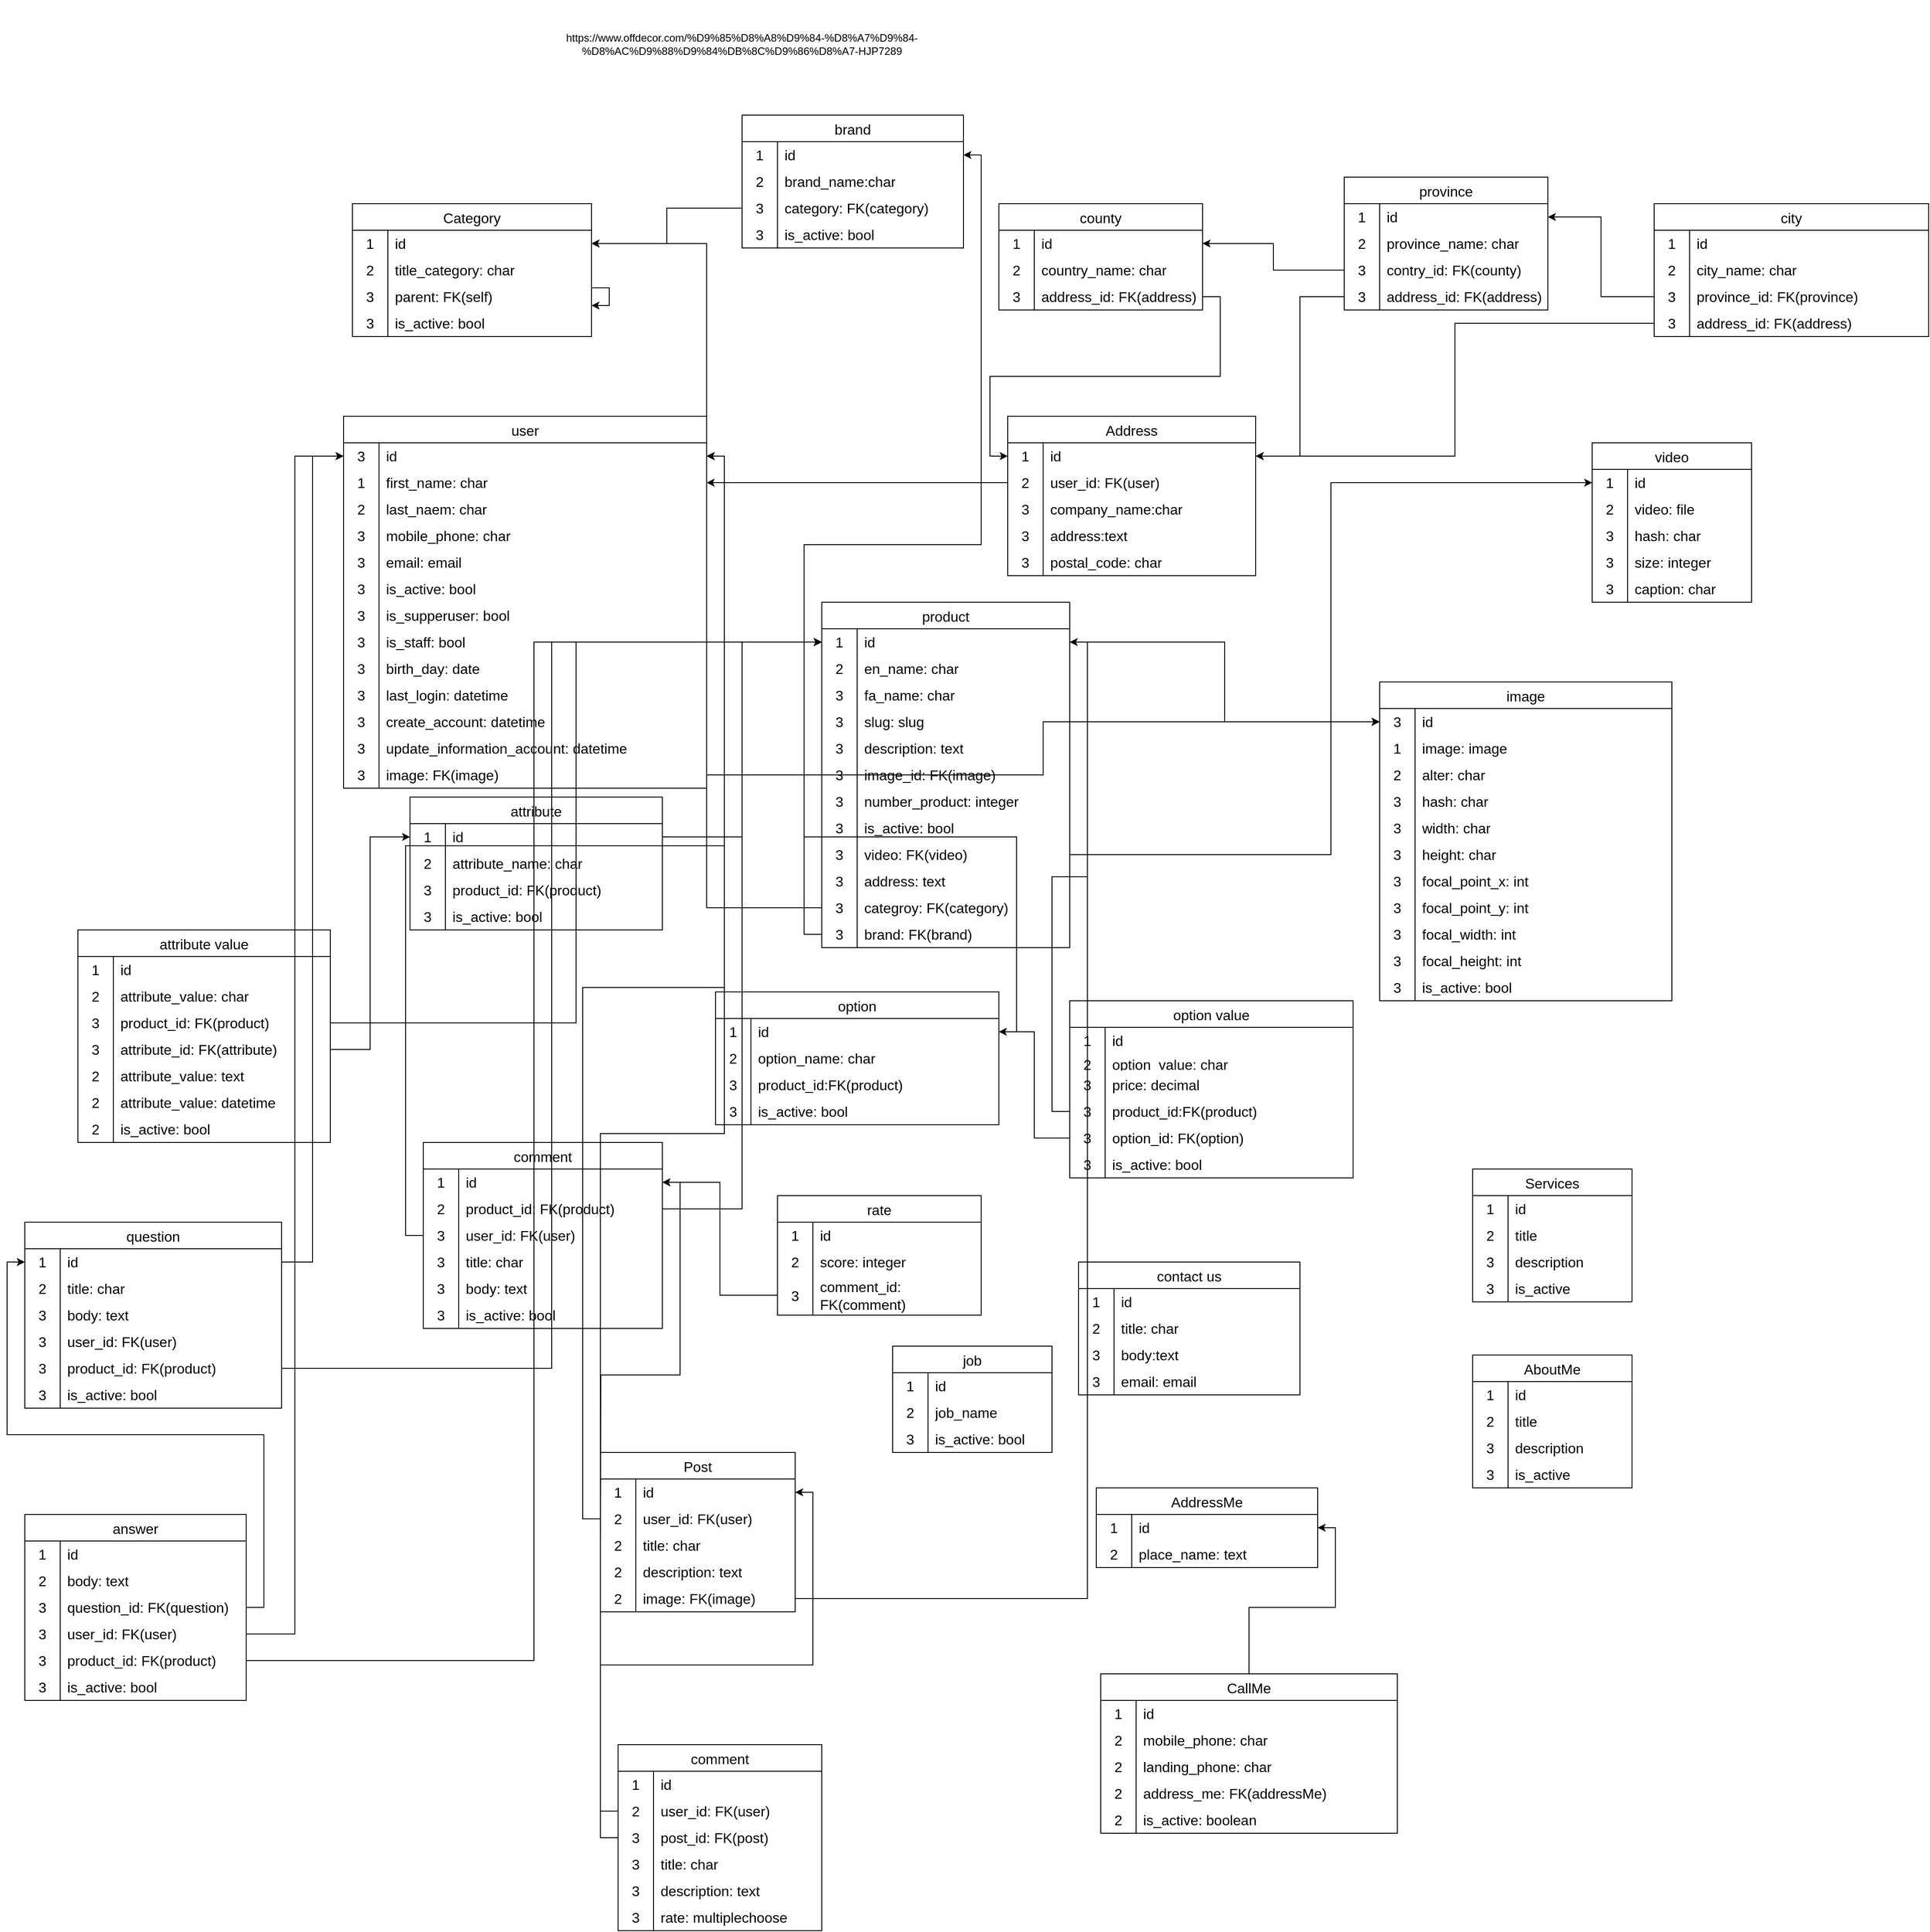 <mxfile version="22.1.16" type="device">
  <diagram name="Page-1" id="Rss5FDmXiTuYA1K8EqSF">
    <mxGraphModel dx="1657" dy="2048" grid="1" gridSize="10" guides="1" tooltips="1" connect="1" arrows="1" fold="1" page="1" pageScale="1" pageWidth="850" pageHeight="1100" math="0" shadow="0">
      <root>
        <mxCell id="0" />
        <mxCell id="1" parent="0" />
        <mxCell id="OjBwqJ-KAZAi-U2OblI--1" value="Category" style="shape=table;startSize=30;container=1;collapsible=0;childLayout=tableLayout;fixedRows=1;rowLines=0;fontStyle=0;strokeColor=default;fontSize=16;" parent="1" vertex="1">
          <mxGeometry x="10" y="50" width="270" height="150" as="geometry" />
        </mxCell>
        <mxCell id="OjBwqJ-KAZAi-U2OblI--2" value="" style="shape=tableRow;horizontal=0;startSize=0;swimlaneHead=0;swimlaneBody=0;top=0;left=0;bottom=0;right=0;collapsible=0;dropTarget=0;fillColor=none;points=[[0,0.5],[1,0.5]];portConstraint=eastwest;strokeColor=inherit;fontSize=16;" parent="OjBwqJ-KAZAi-U2OblI--1" vertex="1">
          <mxGeometry y="30" width="270" height="30" as="geometry" />
        </mxCell>
        <mxCell id="OjBwqJ-KAZAi-U2OblI--3" value="1" style="shape=partialRectangle;html=1;whiteSpace=wrap;connectable=0;fillColor=none;top=0;left=0;bottom=0;right=0;overflow=hidden;pointerEvents=1;strokeColor=inherit;fontSize=16;" parent="OjBwqJ-KAZAi-U2OblI--2" vertex="1">
          <mxGeometry width="40" height="30" as="geometry">
            <mxRectangle width="40" height="30" as="alternateBounds" />
          </mxGeometry>
        </mxCell>
        <mxCell id="OjBwqJ-KAZAi-U2OblI--4" value="id" style="shape=partialRectangle;html=1;whiteSpace=wrap;connectable=0;fillColor=none;top=0;left=0;bottom=0;right=0;align=left;spacingLeft=6;overflow=hidden;strokeColor=inherit;fontSize=16;" parent="OjBwqJ-KAZAi-U2OblI--2" vertex="1">
          <mxGeometry x="40" width="230" height="30" as="geometry">
            <mxRectangle width="230" height="30" as="alternateBounds" />
          </mxGeometry>
        </mxCell>
        <mxCell id="OjBwqJ-KAZAi-U2OblI--5" value="" style="shape=tableRow;horizontal=0;startSize=0;swimlaneHead=0;swimlaneBody=0;top=0;left=0;bottom=0;right=0;collapsible=0;dropTarget=0;fillColor=none;points=[[0,0.5],[1,0.5]];portConstraint=eastwest;strokeColor=inherit;fontSize=16;" parent="OjBwqJ-KAZAi-U2OblI--1" vertex="1">
          <mxGeometry y="60" width="270" height="30" as="geometry" />
        </mxCell>
        <mxCell id="OjBwqJ-KAZAi-U2OblI--6" value="2" style="shape=partialRectangle;html=1;whiteSpace=wrap;connectable=0;fillColor=none;top=0;left=0;bottom=0;right=0;overflow=hidden;strokeColor=inherit;fontSize=16;" parent="OjBwqJ-KAZAi-U2OblI--5" vertex="1">
          <mxGeometry width="40" height="30" as="geometry">
            <mxRectangle width="40" height="30" as="alternateBounds" />
          </mxGeometry>
        </mxCell>
        <mxCell id="OjBwqJ-KAZAi-U2OblI--7" value="title_category: char" style="shape=partialRectangle;html=1;whiteSpace=wrap;connectable=0;fillColor=none;top=0;left=0;bottom=0;right=0;align=left;spacingLeft=6;overflow=hidden;strokeColor=inherit;fontSize=16;" parent="OjBwqJ-KAZAi-U2OblI--5" vertex="1">
          <mxGeometry x="40" width="230" height="30" as="geometry">
            <mxRectangle width="230" height="30" as="alternateBounds" />
          </mxGeometry>
        </mxCell>
        <mxCell id="OjBwqJ-KAZAi-U2OblI--8" value="" style="shape=tableRow;horizontal=0;startSize=0;swimlaneHead=0;swimlaneBody=0;top=0;left=0;bottom=0;right=0;collapsible=0;dropTarget=0;fillColor=none;points=[[0,0.5],[1,0.5]];portConstraint=eastwest;strokeColor=inherit;fontSize=16;" parent="OjBwqJ-KAZAi-U2OblI--1" vertex="1">
          <mxGeometry y="90" width="270" height="30" as="geometry" />
        </mxCell>
        <mxCell id="OjBwqJ-KAZAi-U2OblI--9" value="3" style="shape=partialRectangle;html=1;whiteSpace=wrap;connectable=0;fillColor=none;top=0;left=0;bottom=0;right=0;overflow=hidden;strokeColor=inherit;fontSize=16;" parent="OjBwqJ-KAZAi-U2OblI--8" vertex="1">
          <mxGeometry width="40" height="30" as="geometry">
            <mxRectangle width="40" height="30" as="alternateBounds" />
          </mxGeometry>
        </mxCell>
        <mxCell id="OjBwqJ-KAZAi-U2OblI--10" value="parent: FK(self)" style="shape=partialRectangle;html=1;whiteSpace=wrap;connectable=0;fillColor=none;top=0;left=0;bottom=0;right=0;align=left;spacingLeft=6;overflow=hidden;strokeColor=inherit;fontSize=16;" parent="OjBwqJ-KAZAi-U2OblI--8" vertex="1">
          <mxGeometry x="40" width="230" height="30" as="geometry">
            <mxRectangle width="230" height="30" as="alternateBounds" />
          </mxGeometry>
        </mxCell>
        <mxCell id="OjBwqJ-KAZAi-U2OblI--21" value="" style="shape=tableRow;horizontal=0;startSize=0;swimlaneHead=0;swimlaneBody=0;top=0;left=0;bottom=0;right=0;collapsible=0;dropTarget=0;fillColor=none;points=[[0,0.5],[1,0.5]];portConstraint=eastwest;strokeColor=inherit;fontSize=16;" parent="OjBwqJ-KAZAi-U2OblI--1" vertex="1">
          <mxGeometry y="120" width="270" height="30" as="geometry" />
        </mxCell>
        <mxCell id="OjBwqJ-KAZAi-U2OblI--22" value="3" style="shape=partialRectangle;html=1;whiteSpace=wrap;connectable=0;fillColor=none;top=0;left=0;bottom=0;right=0;overflow=hidden;strokeColor=inherit;fontSize=16;" parent="OjBwqJ-KAZAi-U2OblI--21" vertex="1">
          <mxGeometry width="40" height="30" as="geometry">
            <mxRectangle width="40" height="30" as="alternateBounds" />
          </mxGeometry>
        </mxCell>
        <mxCell id="OjBwqJ-KAZAi-U2OblI--23" value="is_active: bool" style="shape=partialRectangle;html=1;whiteSpace=wrap;connectable=0;fillColor=none;top=0;left=0;bottom=0;right=0;align=left;spacingLeft=6;overflow=hidden;strokeColor=inherit;fontSize=16;" parent="OjBwqJ-KAZAi-U2OblI--21" vertex="1">
          <mxGeometry x="40" width="230" height="30" as="geometry">
            <mxRectangle width="230" height="30" as="alternateBounds" />
          </mxGeometry>
        </mxCell>
        <mxCell id="OjBwqJ-KAZAi-U2OblI--381" style="edgeStyle=orthogonalEdgeStyle;rounded=0;orthogonalLoop=1;jettySize=auto;html=1;" parent="OjBwqJ-KAZAi-U2OblI--1" source="OjBwqJ-KAZAi-U2OblI--8" target="OjBwqJ-KAZAi-U2OblI--8" edge="1">
          <mxGeometry relative="1" as="geometry" />
        </mxCell>
        <mxCell id="OjBwqJ-KAZAi-U2OblI--11" value="Address" style="shape=table;startSize=30;container=1;collapsible=0;childLayout=tableLayout;fixedRows=1;rowLines=0;fontStyle=0;strokeColor=default;fontSize=16;" parent="1" vertex="1">
          <mxGeometry x="750" y="290" width="280" height="180" as="geometry" />
        </mxCell>
        <mxCell id="OjBwqJ-KAZAi-U2OblI--12" value="" style="shape=tableRow;horizontal=0;startSize=0;swimlaneHead=0;swimlaneBody=0;top=0;left=0;bottom=0;right=0;collapsible=0;dropTarget=0;fillColor=none;points=[[0,0.5],[1,0.5]];portConstraint=eastwest;strokeColor=inherit;fontSize=16;" parent="OjBwqJ-KAZAi-U2OblI--11" vertex="1">
          <mxGeometry y="30" width="280" height="30" as="geometry" />
        </mxCell>
        <mxCell id="OjBwqJ-KAZAi-U2OblI--13" value="1" style="shape=partialRectangle;html=1;whiteSpace=wrap;connectable=0;fillColor=none;top=0;left=0;bottom=0;right=0;overflow=hidden;pointerEvents=1;strokeColor=inherit;fontSize=16;" parent="OjBwqJ-KAZAi-U2OblI--12" vertex="1">
          <mxGeometry width="40" height="30" as="geometry">
            <mxRectangle width="40" height="30" as="alternateBounds" />
          </mxGeometry>
        </mxCell>
        <mxCell id="OjBwqJ-KAZAi-U2OblI--14" value="id" style="shape=partialRectangle;html=1;whiteSpace=wrap;connectable=0;fillColor=none;top=0;left=0;bottom=0;right=0;align=left;spacingLeft=6;overflow=hidden;strokeColor=inherit;fontSize=16;" parent="OjBwqJ-KAZAi-U2OblI--12" vertex="1">
          <mxGeometry x="40" width="240" height="30" as="geometry">
            <mxRectangle width="240" height="30" as="alternateBounds" />
          </mxGeometry>
        </mxCell>
        <mxCell id="OjBwqJ-KAZAi-U2OblI--15" value="" style="shape=tableRow;horizontal=0;startSize=0;swimlaneHead=0;swimlaneBody=0;top=0;left=0;bottom=0;right=0;collapsible=0;dropTarget=0;fillColor=none;points=[[0,0.5],[1,0.5]];portConstraint=eastwest;strokeColor=inherit;fontSize=16;" parent="OjBwqJ-KAZAi-U2OblI--11" vertex="1">
          <mxGeometry y="60" width="280" height="30" as="geometry" />
        </mxCell>
        <mxCell id="OjBwqJ-KAZAi-U2OblI--16" value="2" style="shape=partialRectangle;html=1;whiteSpace=wrap;connectable=0;fillColor=none;top=0;left=0;bottom=0;right=0;overflow=hidden;strokeColor=inherit;fontSize=16;" parent="OjBwqJ-KAZAi-U2OblI--15" vertex="1">
          <mxGeometry width="40" height="30" as="geometry">
            <mxRectangle width="40" height="30" as="alternateBounds" />
          </mxGeometry>
        </mxCell>
        <mxCell id="OjBwqJ-KAZAi-U2OblI--17" value="user_id: FK(user)" style="shape=partialRectangle;html=1;whiteSpace=wrap;connectable=0;fillColor=none;top=0;left=0;bottom=0;right=0;align=left;spacingLeft=6;overflow=hidden;strokeColor=inherit;fontSize=16;" parent="OjBwqJ-KAZAi-U2OblI--15" vertex="1">
          <mxGeometry x="40" width="240" height="30" as="geometry">
            <mxRectangle width="240" height="30" as="alternateBounds" />
          </mxGeometry>
        </mxCell>
        <mxCell id="OjBwqJ-KAZAi-U2OblI--18" value="" style="shape=tableRow;horizontal=0;startSize=0;swimlaneHead=0;swimlaneBody=0;top=0;left=0;bottom=0;right=0;collapsible=0;dropTarget=0;fillColor=none;points=[[0,0.5],[1,0.5]];portConstraint=eastwest;strokeColor=inherit;fontSize=16;" parent="OjBwqJ-KAZAi-U2OblI--11" vertex="1">
          <mxGeometry y="90" width="280" height="30" as="geometry" />
        </mxCell>
        <mxCell id="OjBwqJ-KAZAi-U2OblI--19" value="3" style="shape=partialRectangle;html=1;whiteSpace=wrap;connectable=0;fillColor=none;top=0;left=0;bottom=0;right=0;overflow=hidden;strokeColor=inherit;fontSize=16;" parent="OjBwqJ-KAZAi-U2OblI--18" vertex="1">
          <mxGeometry width="40" height="30" as="geometry">
            <mxRectangle width="40" height="30" as="alternateBounds" />
          </mxGeometry>
        </mxCell>
        <mxCell id="OjBwqJ-KAZAi-U2OblI--20" value="company_name:char" style="shape=partialRectangle;html=1;whiteSpace=wrap;connectable=0;fillColor=none;top=0;left=0;bottom=0;right=0;align=left;spacingLeft=6;overflow=hidden;strokeColor=inherit;fontSize=16;" parent="OjBwqJ-KAZAi-U2OblI--18" vertex="1">
          <mxGeometry x="40" width="240" height="30" as="geometry">
            <mxRectangle width="240" height="30" as="alternateBounds" />
          </mxGeometry>
        </mxCell>
        <mxCell id="OjBwqJ-KAZAi-U2OblI--69" value="" style="shape=tableRow;horizontal=0;startSize=0;swimlaneHead=0;swimlaneBody=0;top=0;left=0;bottom=0;right=0;collapsible=0;dropTarget=0;fillColor=none;points=[[0,0.5],[1,0.5]];portConstraint=eastwest;strokeColor=inherit;fontSize=16;" parent="OjBwqJ-KAZAi-U2OblI--11" vertex="1">
          <mxGeometry y="120" width="280" height="30" as="geometry" />
        </mxCell>
        <mxCell id="OjBwqJ-KAZAi-U2OblI--70" value="3" style="shape=partialRectangle;html=1;whiteSpace=wrap;connectable=0;fillColor=none;top=0;left=0;bottom=0;right=0;overflow=hidden;strokeColor=inherit;fontSize=16;" parent="OjBwqJ-KAZAi-U2OblI--69" vertex="1">
          <mxGeometry width="40" height="30" as="geometry">
            <mxRectangle width="40" height="30" as="alternateBounds" />
          </mxGeometry>
        </mxCell>
        <mxCell id="OjBwqJ-KAZAi-U2OblI--71" value="address:text" style="shape=partialRectangle;html=1;whiteSpace=wrap;connectable=0;fillColor=none;top=0;left=0;bottom=0;right=0;align=left;spacingLeft=6;overflow=hidden;strokeColor=inherit;fontSize=16;" parent="OjBwqJ-KAZAi-U2OblI--69" vertex="1">
          <mxGeometry x="40" width="240" height="30" as="geometry">
            <mxRectangle width="240" height="30" as="alternateBounds" />
          </mxGeometry>
        </mxCell>
        <mxCell id="OjBwqJ-KAZAi-U2OblI--75" value="" style="shape=tableRow;horizontal=0;startSize=0;swimlaneHead=0;swimlaneBody=0;top=0;left=0;bottom=0;right=0;collapsible=0;dropTarget=0;fillColor=none;points=[[0,0.5],[1,0.5]];portConstraint=eastwest;strokeColor=inherit;fontSize=16;" parent="OjBwqJ-KAZAi-U2OblI--11" vertex="1">
          <mxGeometry y="150" width="280" height="30" as="geometry" />
        </mxCell>
        <mxCell id="OjBwqJ-KAZAi-U2OblI--76" value="3" style="shape=partialRectangle;html=1;whiteSpace=wrap;connectable=0;fillColor=none;top=0;left=0;bottom=0;right=0;overflow=hidden;strokeColor=inherit;fontSize=16;" parent="OjBwqJ-KAZAi-U2OblI--75" vertex="1">
          <mxGeometry width="40" height="30" as="geometry">
            <mxRectangle width="40" height="30" as="alternateBounds" />
          </mxGeometry>
        </mxCell>
        <mxCell id="OjBwqJ-KAZAi-U2OblI--77" value="postal_code: char" style="shape=partialRectangle;html=1;whiteSpace=wrap;connectable=0;fillColor=none;top=0;left=0;bottom=0;right=0;align=left;spacingLeft=6;overflow=hidden;strokeColor=inherit;fontSize=16;" parent="OjBwqJ-KAZAi-U2OblI--75" vertex="1">
          <mxGeometry x="40" width="240" height="30" as="geometry">
            <mxRectangle width="240" height="30" as="alternateBounds" />
          </mxGeometry>
        </mxCell>
        <mxCell id="OjBwqJ-KAZAi-U2OblI--24" value="user" style="shape=table;startSize=30;container=1;collapsible=0;childLayout=tableLayout;fixedRows=1;rowLines=0;fontStyle=0;strokeColor=default;fontSize=16;" parent="1" vertex="1">
          <mxGeometry y="290" width="410" height="420" as="geometry" />
        </mxCell>
        <mxCell id="OjBwqJ-KAZAi-U2OblI--307" value="" style="shape=tableRow;horizontal=0;startSize=0;swimlaneHead=0;swimlaneBody=0;top=0;left=0;bottom=0;right=0;collapsible=0;dropTarget=0;fillColor=none;points=[[0,0.5],[1,0.5]];portConstraint=eastwest;strokeColor=inherit;fontSize=16;" parent="OjBwqJ-KAZAi-U2OblI--24" vertex="1">
          <mxGeometry y="30" width="410" height="30" as="geometry" />
        </mxCell>
        <mxCell id="OjBwqJ-KAZAi-U2OblI--308" value="3" style="shape=partialRectangle;html=1;whiteSpace=wrap;connectable=0;fillColor=none;top=0;left=0;bottom=0;right=0;overflow=hidden;strokeColor=inherit;fontSize=16;" parent="OjBwqJ-KAZAi-U2OblI--307" vertex="1">
          <mxGeometry width="40" height="30" as="geometry">
            <mxRectangle width="40" height="30" as="alternateBounds" />
          </mxGeometry>
        </mxCell>
        <mxCell id="OjBwqJ-KAZAi-U2OblI--309" value="id" style="shape=partialRectangle;html=1;whiteSpace=wrap;connectable=0;fillColor=none;top=0;left=0;bottom=0;right=0;align=left;spacingLeft=6;overflow=hidden;strokeColor=inherit;fontSize=16;" parent="OjBwqJ-KAZAi-U2OblI--307" vertex="1">
          <mxGeometry x="40" width="370" height="30" as="geometry">
            <mxRectangle width="370" height="30" as="alternateBounds" />
          </mxGeometry>
        </mxCell>
        <mxCell id="OjBwqJ-KAZAi-U2OblI--25" value="" style="shape=tableRow;horizontal=0;startSize=0;swimlaneHead=0;swimlaneBody=0;top=0;left=0;bottom=0;right=0;collapsible=0;dropTarget=0;fillColor=none;points=[[0,0.5],[1,0.5]];portConstraint=eastwest;strokeColor=inherit;fontSize=16;" parent="OjBwqJ-KAZAi-U2OblI--24" vertex="1">
          <mxGeometry y="60" width="410" height="30" as="geometry" />
        </mxCell>
        <mxCell id="OjBwqJ-KAZAi-U2OblI--26" value="1" style="shape=partialRectangle;html=1;whiteSpace=wrap;connectable=0;fillColor=none;top=0;left=0;bottom=0;right=0;overflow=hidden;pointerEvents=1;strokeColor=inherit;fontSize=16;" parent="OjBwqJ-KAZAi-U2OblI--25" vertex="1">
          <mxGeometry width="40" height="30" as="geometry">
            <mxRectangle width="40" height="30" as="alternateBounds" />
          </mxGeometry>
        </mxCell>
        <mxCell id="OjBwqJ-KAZAi-U2OblI--27" value="first_name: char" style="shape=partialRectangle;html=1;whiteSpace=wrap;connectable=0;fillColor=none;top=0;left=0;bottom=0;right=0;align=left;spacingLeft=6;overflow=hidden;strokeColor=inherit;fontSize=16;" parent="OjBwqJ-KAZAi-U2OblI--25" vertex="1">
          <mxGeometry x="40" width="370" height="30" as="geometry">
            <mxRectangle width="370" height="30" as="alternateBounds" />
          </mxGeometry>
        </mxCell>
        <mxCell id="OjBwqJ-KAZAi-U2OblI--28" value="" style="shape=tableRow;horizontal=0;startSize=0;swimlaneHead=0;swimlaneBody=0;top=0;left=0;bottom=0;right=0;collapsible=0;dropTarget=0;fillColor=none;points=[[0,0.5],[1,0.5]];portConstraint=eastwest;strokeColor=inherit;fontSize=16;" parent="OjBwqJ-KAZAi-U2OblI--24" vertex="1">
          <mxGeometry y="90" width="410" height="30" as="geometry" />
        </mxCell>
        <mxCell id="OjBwqJ-KAZAi-U2OblI--29" value="2" style="shape=partialRectangle;html=1;whiteSpace=wrap;connectable=0;fillColor=none;top=0;left=0;bottom=0;right=0;overflow=hidden;strokeColor=inherit;fontSize=16;" parent="OjBwqJ-KAZAi-U2OblI--28" vertex="1">
          <mxGeometry width="40" height="30" as="geometry">
            <mxRectangle width="40" height="30" as="alternateBounds" />
          </mxGeometry>
        </mxCell>
        <mxCell id="OjBwqJ-KAZAi-U2OblI--30" value="last_naem: char" style="shape=partialRectangle;html=1;whiteSpace=wrap;connectable=0;fillColor=none;top=0;left=0;bottom=0;right=0;align=left;spacingLeft=6;overflow=hidden;strokeColor=inherit;fontSize=16;" parent="OjBwqJ-KAZAi-U2OblI--28" vertex="1">
          <mxGeometry x="40" width="370" height="30" as="geometry">
            <mxRectangle width="370" height="30" as="alternateBounds" />
          </mxGeometry>
        </mxCell>
        <mxCell id="OjBwqJ-KAZAi-U2OblI--31" value="" style="shape=tableRow;horizontal=0;startSize=0;swimlaneHead=0;swimlaneBody=0;top=0;left=0;bottom=0;right=0;collapsible=0;dropTarget=0;fillColor=none;points=[[0,0.5],[1,0.5]];portConstraint=eastwest;strokeColor=inherit;fontSize=16;" parent="OjBwqJ-KAZAi-U2OblI--24" vertex="1">
          <mxGeometry y="120" width="410" height="30" as="geometry" />
        </mxCell>
        <mxCell id="OjBwqJ-KAZAi-U2OblI--32" value="3" style="shape=partialRectangle;html=1;whiteSpace=wrap;connectable=0;fillColor=none;top=0;left=0;bottom=0;right=0;overflow=hidden;strokeColor=inherit;fontSize=16;" parent="OjBwqJ-KAZAi-U2OblI--31" vertex="1">
          <mxGeometry width="40" height="30" as="geometry">
            <mxRectangle width="40" height="30" as="alternateBounds" />
          </mxGeometry>
        </mxCell>
        <mxCell id="OjBwqJ-KAZAi-U2OblI--33" value="mobile_phone: char" style="shape=partialRectangle;html=1;whiteSpace=wrap;connectable=0;fillColor=none;top=0;left=0;bottom=0;right=0;align=left;spacingLeft=6;overflow=hidden;strokeColor=inherit;fontSize=16;" parent="OjBwqJ-KAZAi-U2OblI--31" vertex="1">
          <mxGeometry x="40" width="370" height="30" as="geometry">
            <mxRectangle width="370" height="30" as="alternateBounds" />
          </mxGeometry>
        </mxCell>
        <mxCell id="OjBwqJ-KAZAi-U2OblI--34" value="" style="shape=tableRow;horizontal=0;startSize=0;swimlaneHead=0;swimlaneBody=0;top=0;left=0;bottom=0;right=0;collapsible=0;dropTarget=0;fillColor=none;points=[[0,0.5],[1,0.5]];portConstraint=eastwest;strokeColor=inherit;fontSize=16;" parent="OjBwqJ-KAZAi-U2OblI--24" vertex="1">
          <mxGeometry y="150" width="410" height="30" as="geometry" />
        </mxCell>
        <mxCell id="OjBwqJ-KAZAi-U2OblI--35" value="3" style="shape=partialRectangle;html=1;whiteSpace=wrap;connectable=0;fillColor=none;top=0;left=0;bottom=0;right=0;overflow=hidden;strokeColor=inherit;fontSize=16;" parent="OjBwqJ-KAZAi-U2OblI--34" vertex="1">
          <mxGeometry width="40" height="30" as="geometry">
            <mxRectangle width="40" height="30" as="alternateBounds" />
          </mxGeometry>
        </mxCell>
        <mxCell id="OjBwqJ-KAZAi-U2OblI--36" value="email: email" style="shape=partialRectangle;html=1;whiteSpace=wrap;connectable=0;fillColor=none;top=0;left=0;bottom=0;right=0;align=left;spacingLeft=6;overflow=hidden;strokeColor=inherit;fontSize=16;" parent="OjBwqJ-KAZAi-U2OblI--34" vertex="1">
          <mxGeometry x="40" width="370" height="30" as="geometry">
            <mxRectangle width="370" height="30" as="alternateBounds" />
          </mxGeometry>
        </mxCell>
        <mxCell id="OjBwqJ-KAZAi-U2OblI--37" value="" style="shape=tableRow;horizontal=0;startSize=0;swimlaneHead=0;swimlaneBody=0;top=0;left=0;bottom=0;right=0;collapsible=0;dropTarget=0;fillColor=none;points=[[0,0.5],[1,0.5]];portConstraint=eastwest;strokeColor=inherit;fontSize=16;" parent="OjBwqJ-KAZAi-U2OblI--24" vertex="1">
          <mxGeometry y="180" width="410" height="30" as="geometry" />
        </mxCell>
        <mxCell id="OjBwqJ-KAZAi-U2OblI--38" value="3" style="shape=partialRectangle;html=1;whiteSpace=wrap;connectable=0;fillColor=none;top=0;left=0;bottom=0;right=0;overflow=hidden;strokeColor=inherit;fontSize=16;" parent="OjBwqJ-KAZAi-U2OblI--37" vertex="1">
          <mxGeometry width="40" height="30" as="geometry">
            <mxRectangle width="40" height="30" as="alternateBounds" />
          </mxGeometry>
        </mxCell>
        <mxCell id="OjBwqJ-KAZAi-U2OblI--39" value="is_active: bool" style="shape=partialRectangle;html=1;whiteSpace=wrap;connectable=0;fillColor=none;top=0;left=0;bottom=0;right=0;align=left;spacingLeft=6;overflow=hidden;strokeColor=inherit;fontSize=16;" parent="OjBwqJ-KAZAi-U2OblI--37" vertex="1">
          <mxGeometry x="40" width="370" height="30" as="geometry">
            <mxRectangle width="370" height="30" as="alternateBounds" />
          </mxGeometry>
        </mxCell>
        <mxCell id="OjBwqJ-KAZAi-U2OblI--40" value="" style="shape=tableRow;horizontal=0;startSize=0;swimlaneHead=0;swimlaneBody=0;top=0;left=0;bottom=0;right=0;collapsible=0;dropTarget=0;fillColor=none;points=[[0,0.5],[1,0.5]];portConstraint=eastwest;strokeColor=inherit;fontSize=16;" parent="OjBwqJ-KAZAi-U2OblI--24" vertex="1">
          <mxGeometry y="210" width="410" height="30" as="geometry" />
        </mxCell>
        <mxCell id="OjBwqJ-KAZAi-U2OblI--41" value="3" style="shape=partialRectangle;html=1;whiteSpace=wrap;connectable=0;fillColor=none;top=0;left=0;bottom=0;right=0;overflow=hidden;strokeColor=inherit;fontSize=16;" parent="OjBwqJ-KAZAi-U2OblI--40" vertex="1">
          <mxGeometry width="40" height="30" as="geometry">
            <mxRectangle width="40" height="30" as="alternateBounds" />
          </mxGeometry>
        </mxCell>
        <mxCell id="OjBwqJ-KAZAi-U2OblI--42" value="is_supperuser: bool" style="shape=partialRectangle;html=1;whiteSpace=wrap;connectable=0;fillColor=none;top=0;left=0;bottom=0;right=0;align=left;spacingLeft=6;overflow=hidden;strokeColor=inherit;fontSize=16;" parent="OjBwqJ-KAZAi-U2OblI--40" vertex="1">
          <mxGeometry x="40" width="370" height="30" as="geometry">
            <mxRectangle width="370" height="30" as="alternateBounds" />
          </mxGeometry>
        </mxCell>
        <mxCell id="OjBwqJ-KAZAi-U2OblI--43" value="" style="shape=tableRow;horizontal=0;startSize=0;swimlaneHead=0;swimlaneBody=0;top=0;left=0;bottom=0;right=0;collapsible=0;dropTarget=0;fillColor=none;points=[[0,0.5],[1,0.5]];portConstraint=eastwest;strokeColor=inherit;fontSize=16;" parent="OjBwqJ-KAZAi-U2OblI--24" vertex="1">
          <mxGeometry y="240" width="410" height="30" as="geometry" />
        </mxCell>
        <mxCell id="OjBwqJ-KAZAi-U2OblI--44" value="3" style="shape=partialRectangle;html=1;whiteSpace=wrap;connectable=0;fillColor=none;top=0;left=0;bottom=0;right=0;overflow=hidden;strokeColor=inherit;fontSize=16;" parent="OjBwqJ-KAZAi-U2OblI--43" vertex="1">
          <mxGeometry width="40" height="30" as="geometry">
            <mxRectangle width="40" height="30" as="alternateBounds" />
          </mxGeometry>
        </mxCell>
        <mxCell id="OjBwqJ-KAZAi-U2OblI--45" value="is_staff: bool" style="shape=partialRectangle;html=1;whiteSpace=wrap;connectable=0;fillColor=none;top=0;left=0;bottom=0;right=0;align=left;spacingLeft=6;overflow=hidden;strokeColor=inherit;fontSize=16;" parent="OjBwqJ-KAZAi-U2OblI--43" vertex="1">
          <mxGeometry x="40" width="370" height="30" as="geometry">
            <mxRectangle width="370" height="30" as="alternateBounds" />
          </mxGeometry>
        </mxCell>
        <mxCell id="OjBwqJ-KAZAi-U2OblI--46" value="" style="shape=tableRow;horizontal=0;startSize=0;swimlaneHead=0;swimlaneBody=0;top=0;left=0;bottom=0;right=0;collapsible=0;dropTarget=0;fillColor=none;points=[[0,0.5],[1,0.5]];portConstraint=eastwest;strokeColor=inherit;fontSize=16;" parent="OjBwqJ-KAZAi-U2OblI--24" vertex="1">
          <mxGeometry y="270" width="410" height="30" as="geometry" />
        </mxCell>
        <mxCell id="OjBwqJ-KAZAi-U2OblI--47" value="3" style="shape=partialRectangle;html=1;whiteSpace=wrap;connectable=0;fillColor=none;top=0;left=0;bottom=0;right=0;overflow=hidden;strokeColor=inherit;fontSize=16;" parent="OjBwqJ-KAZAi-U2OblI--46" vertex="1">
          <mxGeometry width="40" height="30" as="geometry">
            <mxRectangle width="40" height="30" as="alternateBounds" />
          </mxGeometry>
        </mxCell>
        <mxCell id="OjBwqJ-KAZAi-U2OblI--48" value="birth_day: date" style="shape=partialRectangle;html=1;whiteSpace=wrap;connectable=0;fillColor=none;top=0;left=0;bottom=0;right=0;align=left;spacingLeft=6;overflow=hidden;strokeColor=inherit;fontSize=16;" parent="OjBwqJ-KAZAi-U2OblI--46" vertex="1">
          <mxGeometry x="40" width="370" height="30" as="geometry">
            <mxRectangle width="370" height="30" as="alternateBounds" />
          </mxGeometry>
        </mxCell>
        <mxCell id="OjBwqJ-KAZAi-U2OblI--49" value="" style="shape=tableRow;horizontal=0;startSize=0;swimlaneHead=0;swimlaneBody=0;top=0;left=0;bottom=0;right=0;collapsible=0;dropTarget=0;fillColor=none;points=[[0,0.5],[1,0.5]];portConstraint=eastwest;strokeColor=inherit;fontSize=16;" parent="OjBwqJ-KAZAi-U2OblI--24" vertex="1">
          <mxGeometry y="300" width="410" height="30" as="geometry" />
        </mxCell>
        <mxCell id="OjBwqJ-KAZAi-U2OblI--50" value="3" style="shape=partialRectangle;html=1;whiteSpace=wrap;connectable=0;fillColor=none;top=0;left=0;bottom=0;right=0;overflow=hidden;strokeColor=inherit;fontSize=16;" parent="OjBwqJ-KAZAi-U2OblI--49" vertex="1">
          <mxGeometry width="40" height="30" as="geometry">
            <mxRectangle width="40" height="30" as="alternateBounds" />
          </mxGeometry>
        </mxCell>
        <mxCell id="OjBwqJ-KAZAi-U2OblI--51" value="last_login: datetime" style="shape=partialRectangle;html=1;whiteSpace=wrap;connectable=0;fillColor=none;top=0;left=0;bottom=0;right=0;align=left;spacingLeft=6;overflow=hidden;strokeColor=inherit;fontSize=16;" parent="OjBwqJ-KAZAi-U2OblI--49" vertex="1">
          <mxGeometry x="40" width="370" height="30" as="geometry">
            <mxRectangle width="370" height="30" as="alternateBounds" />
          </mxGeometry>
        </mxCell>
        <mxCell id="OjBwqJ-KAZAi-U2OblI--52" value="" style="shape=tableRow;horizontal=0;startSize=0;swimlaneHead=0;swimlaneBody=0;top=0;left=0;bottom=0;right=0;collapsible=0;dropTarget=0;fillColor=none;points=[[0,0.5],[1,0.5]];portConstraint=eastwest;strokeColor=inherit;fontSize=16;" parent="OjBwqJ-KAZAi-U2OblI--24" vertex="1">
          <mxGeometry y="330" width="410" height="30" as="geometry" />
        </mxCell>
        <mxCell id="OjBwqJ-KAZAi-U2OblI--53" value="3" style="shape=partialRectangle;html=1;whiteSpace=wrap;connectable=0;fillColor=none;top=0;left=0;bottom=0;right=0;overflow=hidden;strokeColor=inherit;fontSize=16;" parent="OjBwqJ-KAZAi-U2OblI--52" vertex="1">
          <mxGeometry width="40" height="30" as="geometry">
            <mxRectangle width="40" height="30" as="alternateBounds" />
          </mxGeometry>
        </mxCell>
        <mxCell id="OjBwqJ-KAZAi-U2OblI--54" value="create_account: datetime" style="shape=partialRectangle;html=1;whiteSpace=wrap;connectable=0;fillColor=none;top=0;left=0;bottom=0;right=0;align=left;spacingLeft=6;overflow=hidden;strokeColor=inherit;fontSize=16;" parent="OjBwqJ-KAZAi-U2OblI--52" vertex="1">
          <mxGeometry x="40" width="370" height="30" as="geometry">
            <mxRectangle width="370" height="30" as="alternateBounds" />
          </mxGeometry>
        </mxCell>
        <mxCell id="OjBwqJ-KAZAi-U2OblI--55" value="" style="shape=tableRow;horizontal=0;startSize=0;swimlaneHead=0;swimlaneBody=0;top=0;left=0;bottom=0;right=0;collapsible=0;dropTarget=0;fillColor=none;points=[[0,0.5],[1,0.5]];portConstraint=eastwest;strokeColor=inherit;fontSize=16;" parent="OjBwqJ-KAZAi-U2OblI--24" vertex="1">
          <mxGeometry y="360" width="410" height="30" as="geometry" />
        </mxCell>
        <mxCell id="OjBwqJ-KAZAi-U2OblI--56" value="3" style="shape=partialRectangle;html=1;whiteSpace=wrap;connectable=0;fillColor=none;top=0;left=0;bottom=0;right=0;overflow=hidden;strokeColor=inherit;fontSize=16;" parent="OjBwqJ-KAZAi-U2OblI--55" vertex="1">
          <mxGeometry width="40" height="30" as="geometry">
            <mxRectangle width="40" height="30" as="alternateBounds" />
          </mxGeometry>
        </mxCell>
        <mxCell id="OjBwqJ-KAZAi-U2OblI--57" value="update_information_account: datetime" style="shape=partialRectangle;html=1;whiteSpace=wrap;connectable=0;fillColor=none;top=0;left=0;bottom=0;right=0;align=left;spacingLeft=6;overflow=hidden;strokeColor=inherit;fontSize=16;" parent="OjBwqJ-KAZAi-U2OblI--55" vertex="1">
          <mxGeometry x="40" width="370" height="30" as="geometry">
            <mxRectangle width="370" height="30" as="alternateBounds" />
          </mxGeometry>
        </mxCell>
        <mxCell id="_v6dxsXA0JJum93skmg_-12" value="" style="shape=tableRow;horizontal=0;startSize=0;swimlaneHead=0;swimlaneBody=0;top=0;left=0;bottom=0;right=0;collapsible=0;dropTarget=0;fillColor=none;points=[[0,0.5],[1,0.5]];portConstraint=eastwest;strokeColor=inherit;fontSize=16;" vertex="1" parent="OjBwqJ-KAZAi-U2OblI--24">
          <mxGeometry y="390" width="410" height="30" as="geometry" />
        </mxCell>
        <mxCell id="_v6dxsXA0JJum93skmg_-13" value="3" style="shape=partialRectangle;html=1;whiteSpace=wrap;connectable=0;fillColor=none;top=0;left=0;bottom=0;right=0;overflow=hidden;strokeColor=inherit;fontSize=16;" vertex="1" parent="_v6dxsXA0JJum93skmg_-12">
          <mxGeometry width="40" height="30" as="geometry">
            <mxRectangle width="40" height="30" as="alternateBounds" />
          </mxGeometry>
        </mxCell>
        <mxCell id="_v6dxsXA0JJum93skmg_-14" value="image: FK(image)" style="shape=partialRectangle;html=1;whiteSpace=wrap;connectable=0;fillColor=none;top=0;left=0;bottom=0;right=0;align=left;spacingLeft=6;overflow=hidden;strokeColor=inherit;fontSize=16;" vertex="1" parent="_v6dxsXA0JJum93skmg_-12">
          <mxGeometry x="40" width="370" height="30" as="geometry">
            <mxRectangle width="370" height="30" as="alternateBounds" />
          </mxGeometry>
        </mxCell>
        <mxCell id="OjBwqJ-KAZAi-U2OblI--68" style="edgeStyle=orthogonalEdgeStyle;rounded=0;orthogonalLoop=1;jettySize=auto;html=1;" parent="1" source="OjBwqJ-KAZAi-U2OblI--15" target="OjBwqJ-KAZAi-U2OblI--25" edge="1">
          <mxGeometry relative="1" as="geometry" />
        </mxCell>
        <mxCell id="OjBwqJ-KAZAi-U2OblI--81" value="county" style="shape=table;startSize=30;container=1;collapsible=0;childLayout=tableLayout;fixedRows=1;rowLines=0;fontStyle=0;strokeColor=default;fontSize=16;" parent="1" vertex="1">
          <mxGeometry x="740" y="50" width="230" height="120" as="geometry" />
        </mxCell>
        <mxCell id="OjBwqJ-KAZAi-U2OblI--82" value="" style="shape=tableRow;horizontal=0;startSize=0;swimlaneHead=0;swimlaneBody=0;top=0;left=0;bottom=0;right=0;collapsible=0;dropTarget=0;fillColor=none;points=[[0,0.5],[1,0.5]];portConstraint=eastwest;strokeColor=inherit;fontSize=16;" parent="OjBwqJ-KAZAi-U2OblI--81" vertex="1">
          <mxGeometry y="30" width="230" height="30" as="geometry" />
        </mxCell>
        <mxCell id="OjBwqJ-KAZAi-U2OblI--83" value="1" style="shape=partialRectangle;html=1;whiteSpace=wrap;connectable=0;fillColor=none;top=0;left=0;bottom=0;right=0;overflow=hidden;pointerEvents=1;strokeColor=inherit;fontSize=16;" parent="OjBwqJ-KAZAi-U2OblI--82" vertex="1">
          <mxGeometry width="40" height="30" as="geometry">
            <mxRectangle width="40" height="30" as="alternateBounds" />
          </mxGeometry>
        </mxCell>
        <mxCell id="OjBwqJ-KAZAi-U2OblI--84" value="id" style="shape=partialRectangle;html=1;whiteSpace=wrap;connectable=0;fillColor=none;top=0;left=0;bottom=0;right=0;align=left;spacingLeft=6;overflow=hidden;strokeColor=inherit;fontSize=16;" parent="OjBwqJ-KAZAi-U2OblI--82" vertex="1">
          <mxGeometry x="40" width="190" height="30" as="geometry">
            <mxRectangle width="190" height="30" as="alternateBounds" />
          </mxGeometry>
        </mxCell>
        <mxCell id="OjBwqJ-KAZAi-U2OblI--85" value="" style="shape=tableRow;horizontal=0;startSize=0;swimlaneHead=0;swimlaneBody=0;top=0;left=0;bottom=0;right=0;collapsible=0;dropTarget=0;fillColor=none;points=[[0,0.5],[1,0.5]];portConstraint=eastwest;strokeColor=inherit;fontSize=16;" parent="OjBwqJ-KAZAi-U2OblI--81" vertex="1">
          <mxGeometry y="60" width="230" height="30" as="geometry" />
        </mxCell>
        <mxCell id="OjBwqJ-KAZAi-U2OblI--86" value="2" style="shape=partialRectangle;html=1;whiteSpace=wrap;connectable=0;fillColor=none;top=0;left=0;bottom=0;right=0;overflow=hidden;strokeColor=inherit;fontSize=16;" parent="OjBwqJ-KAZAi-U2OblI--85" vertex="1">
          <mxGeometry width="40" height="30" as="geometry">
            <mxRectangle width="40" height="30" as="alternateBounds" />
          </mxGeometry>
        </mxCell>
        <mxCell id="OjBwqJ-KAZAi-U2OblI--87" value="country_name: char" style="shape=partialRectangle;html=1;whiteSpace=wrap;connectable=0;fillColor=none;top=0;left=0;bottom=0;right=0;align=left;spacingLeft=6;overflow=hidden;strokeColor=inherit;fontSize=16;" parent="OjBwqJ-KAZAi-U2OblI--85" vertex="1">
          <mxGeometry x="40" width="190" height="30" as="geometry">
            <mxRectangle width="190" height="30" as="alternateBounds" />
          </mxGeometry>
        </mxCell>
        <mxCell id="OjBwqJ-KAZAi-U2OblI--88" value="" style="shape=tableRow;horizontal=0;startSize=0;swimlaneHead=0;swimlaneBody=0;top=0;left=0;bottom=0;right=0;collapsible=0;dropTarget=0;fillColor=none;points=[[0,0.5],[1,0.5]];portConstraint=eastwest;strokeColor=inherit;fontSize=16;" parent="OjBwqJ-KAZAi-U2OblI--81" vertex="1">
          <mxGeometry y="90" width="230" height="30" as="geometry" />
        </mxCell>
        <mxCell id="OjBwqJ-KAZAi-U2OblI--89" value="3" style="shape=partialRectangle;html=1;whiteSpace=wrap;connectable=0;fillColor=none;top=0;left=0;bottom=0;right=0;overflow=hidden;strokeColor=inherit;fontSize=16;" parent="OjBwqJ-KAZAi-U2OblI--88" vertex="1">
          <mxGeometry width="40" height="30" as="geometry">
            <mxRectangle width="40" height="30" as="alternateBounds" />
          </mxGeometry>
        </mxCell>
        <mxCell id="OjBwqJ-KAZAi-U2OblI--90" value="address_id: FK(address)" style="shape=partialRectangle;html=1;whiteSpace=wrap;connectable=0;fillColor=none;top=0;left=0;bottom=0;right=0;align=left;spacingLeft=6;overflow=hidden;strokeColor=inherit;fontSize=16;" parent="OjBwqJ-KAZAi-U2OblI--88" vertex="1">
          <mxGeometry x="40" width="190" height="30" as="geometry">
            <mxRectangle width="190" height="30" as="alternateBounds" />
          </mxGeometry>
        </mxCell>
        <mxCell id="OjBwqJ-KAZAi-U2OblI--91" value="province" style="shape=table;startSize=30;container=1;collapsible=0;childLayout=tableLayout;fixedRows=1;rowLines=0;fontStyle=0;strokeColor=default;fontSize=16;" parent="1" vertex="1">
          <mxGeometry x="1130" y="20" width="230" height="150" as="geometry" />
        </mxCell>
        <mxCell id="OjBwqJ-KAZAi-U2OblI--92" value="" style="shape=tableRow;horizontal=0;startSize=0;swimlaneHead=0;swimlaneBody=0;top=0;left=0;bottom=0;right=0;collapsible=0;dropTarget=0;fillColor=none;points=[[0,0.5],[1,0.5]];portConstraint=eastwest;strokeColor=inherit;fontSize=16;" parent="OjBwqJ-KAZAi-U2OblI--91" vertex="1">
          <mxGeometry y="30" width="230" height="30" as="geometry" />
        </mxCell>
        <mxCell id="OjBwqJ-KAZAi-U2OblI--93" value="1" style="shape=partialRectangle;html=1;whiteSpace=wrap;connectable=0;fillColor=none;top=0;left=0;bottom=0;right=0;overflow=hidden;pointerEvents=1;strokeColor=inherit;fontSize=16;" parent="OjBwqJ-KAZAi-U2OblI--92" vertex="1">
          <mxGeometry width="40" height="30" as="geometry">
            <mxRectangle width="40" height="30" as="alternateBounds" />
          </mxGeometry>
        </mxCell>
        <mxCell id="OjBwqJ-KAZAi-U2OblI--94" value="id" style="shape=partialRectangle;html=1;whiteSpace=wrap;connectable=0;fillColor=none;top=0;left=0;bottom=0;right=0;align=left;spacingLeft=6;overflow=hidden;strokeColor=inherit;fontSize=16;" parent="OjBwqJ-KAZAi-U2OblI--92" vertex="1">
          <mxGeometry x="40" width="190" height="30" as="geometry">
            <mxRectangle width="190" height="30" as="alternateBounds" />
          </mxGeometry>
        </mxCell>
        <mxCell id="OjBwqJ-KAZAi-U2OblI--95" value="" style="shape=tableRow;horizontal=0;startSize=0;swimlaneHead=0;swimlaneBody=0;top=0;left=0;bottom=0;right=0;collapsible=0;dropTarget=0;fillColor=none;points=[[0,0.5],[1,0.5]];portConstraint=eastwest;strokeColor=inherit;fontSize=16;" parent="OjBwqJ-KAZAi-U2OblI--91" vertex="1">
          <mxGeometry y="60" width="230" height="30" as="geometry" />
        </mxCell>
        <mxCell id="OjBwqJ-KAZAi-U2OblI--96" value="2" style="shape=partialRectangle;html=1;whiteSpace=wrap;connectable=0;fillColor=none;top=0;left=0;bottom=0;right=0;overflow=hidden;strokeColor=inherit;fontSize=16;" parent="OjBwqJ-KAZAi-U2OblI--95" vertex="1">
          <mxGeometry width="40" height="30" as="geometry">
            <mxRectangle width="40" height="30" as="alternateBounds" />
          </mxGeometry>
        </mxCell>
        <mxCell id="OjBwqJ-KAZAi-U2OblI--97" value="province_name: char" style="shape=partialRectangle;html=1;whiteSpace=wrap;connectable=0;fillColor=none;top=0;left=0;bottom=0;right=0;align=left;spacingLeft=6;overflow=hidden;strokeColor=inherit;fontSize=16;" parent="OjBwqJ-KAZAi-U2OblI--95" vertex="1">
          <mxGeometry x="40" width="190" height="30" as="geometry">
            <mxRectangle width="190" height="30" as="alternateBounds" />
          </mxGeometry>
        </mxCell>
        <mxCell id="OjBwqJ-KAZAi-U2OblI--98" value="" style="shape=tableRow;horizontal=0;startSize=0;swimlaneHead=0;swimlaneBody=0;top=0;left=0;bottom=0;right=0;collapsible=0;dropTarget=0;fillColor=none;points=[[0,0.5],[1,0.5]];portConstraint=eastwest;strokeColor=inherit;fontSize=16;" parent="OjBwqJ-KAZAi-U2OblI--91" vertex="1">
          <mxGeometry y="90" width="230" height="30" as="geometry" />
        </mxCell>
        <mxCell id="OjBwqJ-KAZAi-U2OblI--99" value="3" style="shape=partialRectangle;html=1;whiteSpace=wrap;connectable=0;fillColor=none;top=0;left=0;bottom=0;right=0;overflow=hidden;strokeColor=inherit;fontSize=16;" parent="OjBwqJ-KAZAi-U2OblI--98" vertex="1">
          <mxGeometry width="40" height="30" as="geometry">
            <mxRectangle width="40" height="30" as="alternateBounds" />
          </mxGeometry>
        </mxCell>
        <mxCell id="OjBwqJ-KAZAi-U2OblI--100" value="contry_id: FK(county)" style="shape=partialRectangle;html=1;whiteSpace=wrap;connectable=0;fillColor=none;top=0;left=0;bottom=0;right=0;align=left;spacingLeft=6;overflow=hidden;strokeColor=inherit;fontSize=16;" parent="OjBwqJ-KAZAi-U2OblI--98" vertex="1">
          <mxGeometry x="40" width="190" height="30" as="geometry">
            <mxRectangle width="190" height="30" as="alternateBounds" />
          </mxGeometry>
        </mxCell>
        <mxCell id="OjBwqJ-KAZAi-U2OblI--114" value="" style="shape=tableRow;horizontal=0;startSize=0;swimlaneHead=0;swimlaneBody=0;top=0;left=0;bottom=0;right=0;collapsible=0;dropTarget=0;fillColor=none;points=[[0,0.5],[1,0.5]];portConstraint=eastwest;strokeColor=inherit;fontSize=16;" parent="OjBwqJ-KAZAi-U2OblI--91" vertex="1">
          <mxGeometry y="120" width="230" height="30" as="geometry" />
        </mxCell>
        <mxCell id="OjBwqJ-KAZAi-U2OblI--115" value="3" style="shape=partialRectangle;html=1;whiteSpace=wrap;connectable=0;fillColor=none;top=0;left=0;bottom=0;right=0;overflow=hidden;strokeColor=inherit;fontSize=16;" parent="OjBwqJ-KAZAi-U2OblI--114" vertex="1">
          <mxGeometry width="40" height="30" as="geometry">
            <mxRectangle width="40" height="30" as="alternateBounds" />
          </mxGeometry>
        </mxCell>
        <mxCell id="OjBwqJ-KAZAi-U2OblI--116" value="address_id: FK(address)" style="shape=partialRectangle;html=1;whiteSpace=wrap;connectable=0;fillColor=none;top=0;left=0;bottom=0;right=0;align=left;spacingLeft=6;overflow=hidden;strokeColor=inherit;fontSize=16;" parent="OjBwqJ-KAZAi-U2OblI--114" vertex="1">
          <mxGeometry x="40" width="190" height="30" as="geometry">
            <mxRectangle width="190" height="30" as="alternateBounds" />
          </mxGeometry>
        </mxCell>
        <mxCell id="OjBwqJ-KAZAi-U2OblI--101" style="edgeStyle=orthogonalEdgeStyle;rounded=0;orthogonalLoop=1;jettySize=auto;html=1;" parent="1" source="OjBwqJ-KAZAi-U2OblI--98" target="OjBwqJ-KAZAi-U2OblI--82" edge="1">
          <mxGeometry relative="1" as="geometry" />
        </mxCell>
        <mxCell id="OjBwqJ-KAZAi-U2OblI--102" value="city" style="shape=table;startSize=30;container=1;collapsible=0;childLayout=tableLayout;fixedRows=1;rowLines=0;fontStyle=0;strokeColor=default;fontSize=16;" parent="1" vertex="1">
          <mxGeometry x="1480" y="50" width="310" height="150" as="geometry" />
        </mxCell>
        <mxCell id="OjBwqJ-KAZAi-U2OblI--103" value="" style="shape=tableRow;horizontal=0;startSize=0;swimlaneHead=0;swimlaneBody=0;top=0;left=0;bottom=0;right=0;collapsible=0;dropTarget=0;fillColor=none;points=[[0,0.5],[1,0.5]];portConstraint=eastwest;strokeColor=inherit;fontSize=16;" parent="OjBwqJ-KAZAi-U2OblI--102" vertex="1">
          <mxGeometry y="30" width="310" height="30" as="geometry" />
        </mxCell>
        <mxCell id="OjBwqJ-KAZAi-U2OblI--104" value="1" style="shape=partialRectangle;html=1;whiteSpace=wrap;connectable=0;fillColor=none;top=0;left=0;bottom=0;right=0;overflow=hidden;pointerEvents=1;strokeColor=inherit;fontSize=16;" parent="OjBwqJ-KAZAi-U2OblI--103" vertex="1">
          <mxGeometry width="40" height="30" as="geometry">
            <mxRectangle width="40" height="30" as="alternateBounds" />
          </mxGeometry>
        </mxCell>
        <mxCell id="OjBwqJ-KAZAi-U2OblI--105" value="id" style="shape=partialRectangle;html=1;whiteSpace=wrap;connectable=0;fillColor=none;top=0;left=0;bottom=0;right=0;align=left;spacingLeft=6;overflow=hidden;strokeColor=inherit;fontSize=16;" parent="OjBwqJ-KAZAi-U2OblI--103" vertex="1">
          <mxGeometry x="40" width="270" height="30" as="geometry">
            <mxRectangle width="270" height="30" as="alternateBounds" />
          </mxGeometry>
        </mxCell>
        <mxCell id="OjBwqJ-KAZAi-U2OblI--106" value="" style="shape=tableRow;horizontal=0;startSize=0;swimlaneHead=0;swimlaneBody=0;top=0;left=0;bottom=0;right=0;collapsible=0;dropTarget=0;fillColor=none;points=[[0,0.5],[1,0.5]];portConstraint=eastwest;strokeColor=inherit;fontSize=16;" parent="OjBwqJ-KAZAi-U2OblI--102" vertex="1">
          <mxGeometry y="60" width="310" height="30" as="geometry" />
        </mxCell>
        <mxCell id="OjBwqJ-KAZAi-U2OblI--107" value="2" style="shape=partialRectangle;html=1;whiteSpace=wrap;connectable=0;fillColor=none;top=0;left=0;bottom=0;right=0;overflow=hidden;strokeColor=inherit;fontSize=16;" parent="OjBwqJ-KAZAi-U2OblI--106" vertex="1">
          <mxGeometry width="40" height="30" as="geometry">
            <mxRectangle width="40" height="30" as="alternateBounds" />
          </mxGeometry>
        </mxCell>
        <mxCell id="OjBwqJ-KAZAi-U2OblI--108" value="city_name: char" style="shape=partialRectangle;html=1;whiteSpace=wrap;connectable=0;fillColor=none;top=0;left=0;bottom=0;right=0;align=left;spacingLeft=6;overflow=hidden;strokeColor=inherit;fontSize=16;" parent="OjBwqJ-KAZAi-U2OblI--106" vertex="1">
          <mxGeometry x="40" width="270" height="30" as="geometry">
            <mxRectangle width="270" height="30" as="alternateBounds" />
          </mxGeometry>
        </mxCell>
        <mxCell id="OjBwqJ-KAZAi-U2OblI--109" value="" style="shape=tableRow;horizontal=0;startSize=0;swimlaneHead=0;swimlaneBody=0;top=0;left=0;bottom=0;right=0;collapsible=0;dropTarget=0;fillColor=none;points=[[0,0.5],[1,0.5]];portConstraint=eastwest;strokeColor=inherit;fontSize=16;" parent="OjBwqJ-KAZAi-U2OblI--102" vertex="1">
          <mxGeometry y="90" width="310" height="30" as="geometry" />
        </mxCell>
        <mxCell id="OjBwqJ-KAZAi-U2OblI--110" value="3" style="shape=partialRectangle;html=1;whiteSpace=wrap;connectable=0;fillColor=none;top=0;left=0;bottom=0;right=0;overflow=hidden;strokeColor=inherit;fontSize=16;" parent="OjBwqJ-KAZAi-U2OblI--109" vertex="1">
          <mxGeometry width="40" height="30" as="geometry">
            <mxRectangle width="40" height="30" as="alternateBounds" />
          </mxGeometry>
        </mxCell>
        <mxCell id="OjBwqJ-KAZAi-U2OblI--111" value="province_id: FK(province)" style="shape=partialRectangle;html=1;whiteSpace=wrap;connectable=0;fillColor=none;top=0;left=0;bottom=0;right=0;align=left;spacingLeft=6;overflow=hidden;strokeColor=inherit;fontSize=16;" parent="OjBwqJ-KAZAi-U2OblI--109" vertex="1">
          <mxGeometry x="40" width="270" height="30" as="geometry">
            <mxRectangle width="270" height="30" as="alternateBounds" />
          </mxGeometry>
        </mxCell>
        <mxCell id="OjBwqJ-KAZAi-U2OblI--118" value="" style="shape=tableRow;horizontal=0;startSize=0;swimlaneHead=0;swimlaneBody=0;top=0;left=0;bottom=0;right=0;collapsible=0;dropTarget=0;fillColor=none;points=[[0,0.5],[1,0.5]];portConstraint=eastwest;strokeColor=inherit;fontSize=16;" parent="OjBwqJ-KAZAi-U2OblI--102" vertex="1">
          <mxGeometry y="120" width="310" height="30" as="geometry" />
        </mxCell>
        <mxCell id="OjBwqJ-KAZAi-U2OblI--119" value="3" style="shape=partialRectangle;html=1;whiteSpace=wrap;connectable=0;fillColor=none;top=0;left=0;bottom=0;right=0;overflow=hidden;strokeColor=inherit;fontSize=16;" parent="OjBwqJ-KAZAi-U2OblI--118" vertex="1">
          <mxGeometry width="40" height="30" as="geometry">
            <mxRectangle width="40" height="30" as="alternateBounds" />
          </mxGeometry>
        </mxCell>
        <mxCell id="OjBwqJ-KAZAi-U2OblI--120" value="address_id: FK(address)" style="shape=partialRectangle;html=1;whiteSpace=wrap;connectable=0;fillColor=none;top=0;left=0;bottom=0;right=0;align=left;spacingLeft=6;overflow=hidden;strokeColor=inherit;fontSize=16;" parent="OjBwqJ-KAZAi-U2OblI--118" vertex="1">
          <mxGeometry x="40" width="270" height="30" as="geometry">
            <mxRectangle width="270" height="30" as="alternateBounds" />
          </mxGeometry>
        </mxCell>
        <mxCell id="OjBwqJ-KAZAi-U2OblI--112" style="edgeStyle=orthogonalEdgeStyle;rounded=0;orthogonalLoop=1;jettySize=auto;html=1;" parent="1" source="OjBwqJ-KAZAi-U2OblI--109" target="OjBwqJ-KAZAi-U2OblI--92" edge="1">
          <mxGeometry relative="1" as="geometry" />
        </mxCell>
        <mxCell id="OjBwqJ-KAZAi-U2OblI--113" style="edgeStyle=orthogonalEdgeStyle;rounded=0;orthogonalLoop=1;jettySize=auto;html=1;" parent="1" source="OjBwqJ-KAZAi-U2OblI--88" target="OjBwqJ-KAZAi-U2OblI--12" edge="1">
          <mxGeometry relative="1" as="geometry" />
        </mxCell>
        <mxCell id="OjBwqJ-KAZAi-U2OblI--117" style="edgeStyle=orthogonalEdgeStyle;rounded=0;orthogonalLoop=1;jettySize=auto;html=1;" parent="1" source="OjBwqJ-KAZAi-U2OblI--114" target="OjBwqJ-KAZAi-U2OblI--12" edge="1">
          <mxGeometry relative="1" as="geometry" />
        </mxCell>
        <mxCell id="OjBwqJ-KAZAi-U2OblI--121" style="edgeStyle=orthogonalEdgeStyle;rounded=0;orthogonalLoop=1;jettySize=auto;html=1;" parent="1" source="OjBwqJ-KAZAi-U2OblI--118" target="OjBwqJ-KAZAi-U2OblI--12" edge="1">
          <mxGeometry relative="1" as="geometry" />
        </mxCell>
        <mxCell id="OjBwqJ-KAZAi-U2OblI--123" value="product" style="shape=table;startSize=30;container=1;collapsible=0;childLayout=tableLayout;fixedRows=1;rowLines=0;fontStyle=0;strokeColor=default;fontSize=16;" parent="1" vertex="1">
          <mxGeometry x="540" y="500" width="280" height="390" as="geometry" />
        </mxCell>
        <mxCell id="OjBwqJ-KAZAi-U2OblI--124" value="" style="shape=tableRow;horizontal=0;startSize=0;swimlaneHead=0;swimlaneBody=0;top=0;left=0;bottom=0;right=0;collapsible=0;dropTarget=0;fillColor=none;points=[[0,0.5],[1,0.5]];portConstraint=eastwest;strokeColor=inherit;fontSize=16;" parent="OjBwqJ-KAZAi-U2OblI--123" vertex="1">
          <mxGeometry y="30" width="280" height="30" as="geometry" />
        </mxCell>
        <mxCell id="OjBwqJ-KAZAi-U2OblI--125" value="1" style="shape=partialRectangle;html=1;whiteSpace=wrap;connectable=0;fillColor=none;top=0;left=0;bottom=0;right=0;overflow=hidden;pointerEvents=1;strokeColor=inherit;fontSize=16;" parent="OjBwqJ-KAZAi-U2OblI--124" vertex="1">
          <mxGeometry width="40" height="30" as="geometry">
            <mxRectangle width="40" height="30" as="alternateBounds" />
          </mxGeometry>
        </mxCell>
        <mxCell id="OjBwqJ-KAZAi-U2OblI--126" value="id" style="shape=partialRectangle;html=1;whiteSpace=wrap;connectable=0;fillColor=none;top=0;left=0;bottom=0;right=0;align=left;spacingLeft=6;overflow=hidden;strokeColor=inherit;fontSize=16;" parent="OjBwqJ-KAZAi-U2OblI--124" vertex="1">
          <mxGeometry x="40" width="240" height="30" as="geometry">
            <mxRectangle width="240" height="30" as="alternateBounds" />
          </mxGeometry>
        </mxCell>
        <mxCell id="OjBwqJ-KAZAi-U2OblI--127" value="" style="shape=tableRow;horizontal=0;startSize=0;swimlaneHead=0;swimlaneBody=0;top=0;left=0;bottom=0;right=0;collapsible=0;dropTarget=0;fillColor=none;points=[[0,0.5],[1,0.5]];portConstraint=eastwest;strokeColor=inherit;fontSize=16;" parent="OjBwqJ-KAZAi-U2OblI--123" vertex="1">
          <mxGeometry y="60" width="280" height="30" as="geometry" />
        </mxCell>
        <mxCell id="OjBwqJ-KAZAi-U2OblI--128" value="2" style="shape=partialRectangle;html=1;whiteSpace=wrap;connectable=0;fillColor=none;top=0;left=0;bottom=0;right=0;overflow=hidden;strokeColor=inherit;fontSize=16;" parent="OjBwqJ-KAZAi-U2OblI--127" vertex="1">
          <mxGeometry width="40" height="30" as="geometry">
            <mxRectangle width="40" height="30" as="alternateBounds" />
          </mxGeometry>
        </mxCell>
        <mxCell id="OjBwqJ-KAZAi-U2OblI--129" value="en_name: char" style="shape=partialRectangle;html=1;whiteSpace=wrap;connectable=0;fillColor=none;top=0;left=0;bottom=0;right=0;align=left;spacingLeft=6;overflow=hidden;strokeColor=inherit;fontSize=16;" parent="OjBwqJ-KAZAi-U2OblI--127" vertex="1">
          <mxGeometry x="40" width="240" height="30" as="geometry">
            <mxRectangle width="240" height="30" as="alternateBounds" />
          </mxGeometry>
        </mxCell>
        <mxCell id="OjBwqJ-KAZAi-U2OblI--130" value="" style="shape=tableRow;horizontal=0;startSize=0;swimlaneHead=0;swimlaneBody=0;top=0;left=0;bottom=0;right=0;collapsible=0;dropTarget=0;fillColor=none;points=[[0,0.5],[1,0.5]];portConstraint=eastwest;strokeColor=inherit;fontSize=16;" parent="OjBwqJ-KAZAi-U2OblI--123" vertex="1">
          <mxGeometry y="90" width="280" height="30" as="geometry" />
        </mxCell>
        <mxCell id="OjBwqJ-KAZAi-U2OblI--131" value="3" style="shape=partialRectangle;html=1;whiteSpace=wrap;connectable=0;fillColor=none;top=0;left=0;bottom=0;right=0;overflow=hidden;strokeColor=inherit;fontSize=16;" parent="OjBwqJ-KAZAi-U2OblI--130" vertex="1">
          <mxGeometry width="40" height="30" as="geometry">
            <mxRectangle width="40" height="30" as="alternateBounds" />
          </mxGeometry>
        </mxCell>
        <mxCell id="OjBwqJ-KAZAi-U2OblI--132" value="fa_name: char" style="shape=partialRectangle;html=1;whiteSpace=wrap;connectable=0;fillColor=none;top=0;left=0;bottom=0;right=0;align=left;spacingLeft=6;overflow=hidden;strokeColor=inherit;fontSize=16;" parent="OjBwqJ-KAZAi-U2OblI--130" vertex="1">
          <mxGeometry x="40" width="240" height="30" as="geometry">
            <mxRectangle width="240" height="30" as="alternateBounds" />
          </mxGeometry>
        </mxCell>
        <mxCell id="OjBwqJ-KAZAi-U2OblI--133" value="" style="shape=tableRow;horizontal=0;startSize=0;swimlaneHead=0;swimlaneBody=0;top=0;left=0;bottom=0;right=0;collapsible=0;dropTarget=0;fillColor=none;points=[[0,0.5],[1,0.5]];portConstraint=eastwest;strokeColor=inherit;fontSize=16;" parent="OjBwqJ-KAZAi-U2OblI--123" vertex="1">
          <mxGeometry y="120" width="280" height="30" as="geometry" />
        </mxCell>
        <mxCell id="OjBwqJ-KAZAi-U2OblI--134" value="3" style="shape=partialRectangle;html=1;whiteSpace=wrap;connectable=0;fillColor=none;top=0;left=0;bottom=0;right=0;overflow=hidden;strokeColor=inherit;fontSize=16;" parent="OjBwqJ-KAZAi-U2OblI--133" vertex="1">
          <mxGeometry width="40" height="30" as="geometry">
            <mxRectangle width="40" height="30" as="alternateBounds" />
          </mxGeometry>
        </mxCell>
        <mxCell id="OjBwqJ-KAZAi-U2OblI--135" value="slug: slug" style="shape=partialRectangle;html=1;whiteSpace=wrap;connectable=0;fillColor=none;top=0;left=0;bottom=0;right=0;align=left;spacingLeft=6;overflow=hidden;strokeColor=inherit;fontSize=16;" parent="OjBwqJ-KAZAi-U2OblI--133" vertex="1">
          <mxGeometry x="40" width="240" height="30" as="geometry">
            <mxRectangle width="240" height="30" as="alternateBounds" />
          </mxGeometry>
        </mxCell>
        <mxCell id="OjBwqJ-KAZAi-U2OblI--136" value="" style="shape=tableRow;horizontal=0;startSize=0;swimlaneHead=0;swimlaneBody=0;top=0;left=0;bottom=0;right=0;collapsible=0;dropTarget=0;fillColor=none;points=[[0,0.5],[1,0.5]];portConstraint=eastwest;strokeColor=inherit;fontSize=16;" parent="OjBwqJ-KAZAi-U2OblI--123" vertex="1">
          <mxGeometry y="150" width="280" height="30" as="geometry" />
        </mxCell>
        <mxCell id="OjBwqJ-KAZAi-U2OblI--137" value="3" style="shape=partialRectangle;html=1;whiteSpace=wrap;connectable=0;fillColor=none;top=0;left=0;bottom=0;right=0;overflow=hidden;strokeColor=inherit;fontSize=16;" parent="OjBwqJ-KAZAi-U2OblI--136" vertex="1">
          <mxGeometry width="40" height="30" as="geometry">
            <mxRectangle width="40" height="30" as="alternateBounds" />
          </mxGeometry>
        </mxCell>
        <mxCell id="OjBwqJ-KAZAi-U2OblI--138" value="description: text" style="shape=partialRectangle;html=1;whiteSpace=wrap;connectable=0;fillColor=none;top=0;left=0;bottom=0;right=0;align=left;spacingLeft=6;overflow=hidden;strokeColor=inherit;fontSize=16;" parent="OjBwqJ-KAZAi-U2OblI--136" vertex="1">
          <mxGeometry x="40" width="240" height="30" as="geometry">
            <mxRectangle width="240" height="30" as="alternateBounds" />
          </mxGeometry>
        </mxCell>
        <mxCell id="OjBwqJ-KAZAi-U2OblI--161" value="" style="shape=tableRow;horizontal=0;startSize=0;swimlaneHead=0;swimlaneBody=0;top=0;left=0;bottom=0;right=0;collapsible=0;dropTarget=0;fillColor=none;points=[[0,0.5],[1,0.5]];portConstraint=eastwest;strokeColor=inherit;fontSize=16;" parent="OjBwqJ-KAZAi-U2OblI--123" vertex="1">
          <mxGeometry y="180" width="280" height="30" as="geometry" />
        </mxCell>
        <mxCell id="OjBwqJ-KAZAi-U2OblI--162" value="3" style="shape=partialRectangle;html=1;whiteSpace=wrap;connectable=0;fillColor=none;top=0;left=0;bottom=0;right=0;overflow=hidden;strokeColor=inherit;fontSize=16;" parent="OjBwqJ-KAZAi-U2OblI--161" vertex="1">
          <mxGeometry width="40" height="30" as="geometry">
            <mxRectangle width="40" height="30" as="alternateBounds" />
          </mxGeometry>
        </mxCell>
        <mxCell id="OjBwqJ-KAZAi-U2OblI--163" value="image_id: FK(image)" style="shape=partialRectangle;html=1;whiteSpace=wrap;connectable=0;fillColor=none;top=0;left=0;bottom=0;right=0;align=left;spacingLeft=6;overflow=hidden;strokeColor=inherit;fontSize=16;" parent="OjBwqJ-KAZAi-U2OblI--161" vertex="1">
          <mxGeometry x="40" width="240" height="30" as="geometry">
            <mxRectangle width="240" height="30" as="alternateBounds" />
          </mxGeometry>
        </mxCell>
        <mxCell id="OjBwqJ-KAZAi-U2OblI--168" value="" style="shape=tableRow;horizontal=0;startSize=0;swimlaneHead=0;swimlaneBody=0;top=0;left=0;bottom=0;right=0;collapsible=0;dropTarget=0;fillColor=none;points=[[0,0.5],[1,0.5]];portConstraint=eastwest;strokeColor=inherit;fontSize=16;" parent="OjBwqJ-KAZAi-U2OblI--123" vertex="1">
          <mxGeometry y="210" width="280" height="30" as="geometry" />
        </mxCell>
        <mxCell id="OjBwqJ-KAZAi-U2OblI--169" value="3" style="shape=partialRectangle;html=1;whiteSpace=wrap;connectable=0;fillColor=none;top=0;left=0;bottom=0;right=0;overflow=hidden;strokeColor=inherit;fontSize=16;" parent="OjBwqJ-KAZAi-U2OblI--168" vertex="1">
          <mxGeometry width="40" height="30" as="geometry">
            <mxRectangle width="40" height="30" as="alternateBounds" />
          </mxGeometry>
        </mxCell>
        <mxCell id="OjBwqJ-KAZAi-U2OblI--170" value="number_product: integer" style="shape=partialRectangle;html=1;whiteSpace=wrap;connectable=0;fillColor=none;top=0;left=0;bottom=0;right=0;align=left;spacingLeft=6;overflow=hidden;strokeColor=inherit;fontSize=16;" parent="OjBwqJ-KAZAi-U2OblI--168" vertex="1">
          <mxGeometry x="40" width="240" height="30" as="geometry">
            <mxRectangle width="240" height="30" as="alternateBounds" />
          </mxGeometry>
        </mxCell>
        <mxCell id="OjBwqJ-KAZAi-U2OblI--247" value="" style="shape=tableRow;horizontal=0;startSize=0;swimlaneHead=0;swimlaneBody=0;top=0;left=0;bottom=0;right=0;collapsible=0;dropTarget=0;fillColor=none;points=[[0,0.5],[1,0.5]];portConstraint=eastwest;strokeColor=inherit;fontSize=16;" parent="OjBwqJ-KAZAi-U2OblI--123" vertex="1">
          <mxGeometry y="240" width="280" height="30" as="geometry" />
        </mxCell>
        <mxCell id="OjBwqJ-KAZAi-U2OblI--248" value="3" style="shape=partialRectangle;html=1;whiteSpace=wrap;connectable=0;fillColor=none;top=0;left=0;bottom=0;right=0;overflow=hidden;strokeColor=inherit;fontSize=16;" parent="OjBwqJ-KAZAi-U2OblI--247" vertex="1">
          <mxGeometry width="40" height="30" as="geometry">
            <mxRectangle width="40" height="30" as="alternateBounds" />
          </mxGeometry>
        </mxCell>
        <mxCell id="OjBwqJ-KAZAi-U2OblI--249" value="is_active: bool" style="shape=partialRectangle;html=1;whiteSpace=wrap;connectable=0;fillColor=none;top=0;left=0;bottom=0;right=0;align=left;spacingLeft=6;overflow=hidden;strokeColor=inherit;fontSize=16;" parent="OjBwqJ-KAZAi-U2OblI--247" vertex="1">
          <mxGeometry x="40" width="240" height="30" as="geometry">
            <mxRectangle width="240" height="30" as="alternateBounds" />
          </mxGeometry>
        </mxCell>
        <mxCell id="OjBwqJ-KAZAi-U2OblI--263" value="" style="shape=tableRow;horizontal=0;startSize=0;swimlaneHead=0;swimlaneBody=0;top=0;left=0;bottom=0;right=0;collapsible=0;dropTarget=0;fillColor=none;points=[[0,0.5],[1,0.5]];portConstraint=eastwest;strokeColor=inherit;fontSize=16;" parent="OjBwqJ-KAZAi-U2OblI--123" vertex="1">
          <mxGeometry y="270" width="280" height="30" as="geometry" />
        </mxCell>
        <mxCell id="OjBwqJ-KAZAi-U2OblI--264" value="3" style="shape=partialRectangle;html=1;whiteSpace=wrap;connectable=0;fillColor=none;top=0;left=0;bottom=0;right=0;overflow=hidden;strokeColor=inherit;fontSize=16;" parent="OjBwqJ-KAZAi-U2OblI--263" vertex="1">
          <mxGeometry width="40" height="30" as="geometry">
            <mxRectangle width="40" height="30" as="alternateBounds" />
          </mxGeometry>
        </mxCell>
        <mxCell id="OjBwqJ-KAZAi-U2OblI--265" value="video: FK(video)" style="shape=partialRectangle;html=1;whiteSpace=wrap;connectable=0;fillColor=none;top=0;left=0;bottom=0;right=0;align=left;spacingLeft=6;overflow=hidden;strokeColor=inherit;fontSize=16;" parent="OjBwqJ-KAZAi-U2OblI--263" vertex="1">
          <mxGeometry x="40" width="240" height="30" as="geometry">
            <mxRectangle width="240" height="30" as="alternateBounds" />
          </mxGeometry>
        </mxCell>
        <mxCell id="OjBwqJ-KAZAi-U2OblI--358" value="" style="shape=tableRow;horizontal=0;startSize=0;swimlaneHead=0;swimlaneBody=0;top=0;left=0;bottom=0;right=0;collapsible=0;dropTarget=0;fillColor=none;points=[[0,0.5],[1,0.5]];portConstraint=eastwest;strokeColor=inherit;fontSize=16;" parent="OjBwqJ-KAZAi-U2OblI--123" vertex="1">
          <mxGeometry y="300" width="280" height="30" as="geometry" />
        </mxCell>
        <mxCell id="OjBwqJ-KAZAi-U2OblI--359" value="3" style="shape=partialRectangle;html=1;whiteSpace=wrap;connectable=0;fillColor=none;top=0;left=0;bottom=0;right=0;overflow=hidden;strokeColor=inherit;fontSize=16;" parent="OjBwqJ-KAZAi-U2OblI--358" vertex="1">
          <mxGeometry width="40" height="30" as="geometry">
            <mxRectangle width="40" height="30" as="alternateBounds" />
          </mxGeometry>
        </mxCell>
        <mxCell id="OjBwqJ-KAZAi-U2OblI--360" value="address: text" style="shape=partialRectangle;html=1;whiteSpace=wrap;connectable=0;fillColor=none;top=0;left=0;bottom=0;right=0;align=left;spacingLeft=6;overflow=hidden;strokeColor=inherit;fontSize=16;" parent="OjBwqJ-KAZAi-U2OblI--358" vertex="1">
          <mxGeometry x="40" width="240" height="30" as="geometry">
            <mxRectangle width="240" height="30" as="alternateBounds" />
          </mxGeometry>
        </mxCell>
        <mxCell id="OjBwqJ-KAZAi-U2OblI--382" value="" style="shape=tableRow;horizontal=0;startSize=0;swimlaneHead=0;swimlaneBody=0;top=0;left=0;bottom=0;right=0;collapsible=0;dropTarget=0;fillColor=none;points=[[0,0.5],[1,0.5]];portConstraint=eastwest;strokeColor=inherit;fontSize=16;" parent="OjBwqJ-KAZAi-U2OblI--123" vertex="1">
          <mxGeometry y="330" width="280" height="30" as="geometry" />
        </mxCell>
        <mxCell id="OjBwqJ-KAZAi-U2OblI--383" value="3" style="shape=partialRectangle;html=1;whiteSpace=wrap;connectable=0;fillColor=none;top=0;left=0;bottom=0;right=0;overflow=hidden;strokeColor=inherit;fontSize=16;" parent="OjBwqJ-KAZAi-U2OblI--382" vertex="1">
          <mxGeometry width="40" height="30" as="geometry">
            <mxRectangle width="40" height="30" as="alternateBounds" />
          </mxGeometry>
        </mxCell>
        <mxCell id="OjBwqJ-KAZAi-U2OblI--384" value="categroy: FK(category)" style="shape=partialRectangle;html=1;whiteSpace=wrap;connectable=0;fillColor=none;top=0;left=0;bottom=0;right=0;align=left;spacingLeft=6;overflow=hidden;strokeColor=inherit;fontSize=16;" parent="OjBwqJ-KAZAi-U2OblI--382" vertex="1">
          <mxGeometry x="40" width="240" height="30" as="geometry">
            <mxRectangle width="240" height="30" as="alternateBounds" />
          </mxGeometry>
        </mxCell>
        <mxCell id="kL8yypLMS6G9_dsf6vXe-15" value="" style="shape=tableRow;horizontal=0;startSize=0;swimlaneHead=0;swimlaneBody=0;top=0;left=0;bottom=0;right=0;collapsible=0;dropTarget=0;fillColor=none;points=[[0,0.5],[1,0.5]];portConstraint=eastwest;strokeColor=inherit;fontSize=16;" parent="OjBwqJ-KAZAi-U2OblI--123" vertex="1">
          <mxGeometry y="360" width="280" height="30" as="geometry" />
        </mxCell>
        <mxCell id="kL8yypLMS6G9_dsf6vXe-16" value="3" style="shape=partialRectangle;html=1;whiteSpace=wrap;connectable=0;fillColor=none;top=0;left=0;bottom=0;right=0;overflow=hidden;strokeColor=inherit;fontSize=16;" parent="kL8yypLMS6G9_dsf6vXe-15" vertex="1">
          <mxGeometry width="40" height="30" as="geometry">
            <mxRectangle width="40" height="30" as="alternateBounds" />
          </mxGeometry>
        </mxCell>
        <mxCell id="kL8yypLMS6G9_dsf6vXe-17" value="brand: FK(brand)" style="shape=partialRectangle;html=1;whiteSpace=wrap;connectable=0;fillColor=none;top=0;left=0;bottom=0;right=0;align=left;spacingLeft=6;overflow=hidden;strokeColor=inherit;fontSize=16;" parent="kL8yypLMS6G9_dsf6vXe-15" vertex="1">
          <mxGeometry x="40" width="240" height="30" as="geometry">
            <mxRectangle width="240" height="30" as="alternateBounds" />
          </mxGeometry>
        </mxCell>
        <mxCell id="OjBwqJ-KAZAi-U2OblI--164" style="edgeStyle=orthogonalEdgeStyle;rounded=0;orthogonalLoop=1;jettySize=auto;html=1;" parent="1" source="OjBwqJ-KAZAi-U2OblI--124" target="AZj2YRZONPJFso2K_Ymp-2" edge="1">
          <mxGeometry relative="1" as="geometry">
            <mxPoint x="1050" y="625" as="targetPoint" />
          </mxGeometry>
        </mxCell>
        <mxCell id="OjBwqJ-KAZAi-U2OblI--171" value="option" style="shape=table;startSize=30;container=1;collapsible=0;childLayout=tableLayout;fixedRows=1;rowLines=0;fontStyle=0;strokeColor=default;fontSize=16;" parent="1" vertex="1">
          <mxGeometry x="420" y="940" width="320" height="150" as="geometry" />
        </mxCell>
        <mxCell id="OjBwqJ-KAZAi-U2OblI--172" value="" style="shape=tableRow;horizontal=0;startSize=0;swimlaneHead=0;swimlaneBody=0;top=0;left=0;bottom=0;right=0;collapsible=0;dropTarget=0;fillColor=none;points=[[0,0.5],[1,0.5]];portConstraint=eastwest;strokeColor=inherit;fontSize=16;" parent="OjBwqJ-KAZAi-U2OblI--171" vertex="1">
          <mxGeometry y="30" width="320" height="30" as="geometry" />
        </mxCell>
        <mxCell id="OjBwqJ-KAZAi-U2OblI--173" value="1" style="shape=partialRectangle;html=1;whiteSpace=wrap;connectable=0;fillColor=none;top=0;left=0;bottom=0;right=0;overflow=hidden;pointerEvents=1;strokeColor=inherit;fontSize=16;" parent="OjBwqJ-KAZAi-U2OblI--172" vertex="1">
          <mxGeometry width="40" height="30" as="geometry">
            <mxRectangle width="40" height="30" as="alternateBounds" />
          </mxGeometry>
        </mxCell>
        <mxCell id="OjBwqJ-KAZAi-U2OblI--174" value="id" style="shape=partialRectangle;html=1;whiteSpace=wrap;connectable=0;fillColor=none;top=0;left=0;bottom=0;right=0;align=left;spacingLeft=6;overflow=hidden;strokeColor=inherit;fontSize=16;" parent="OjBwqJ-KAZAi-U2OblI--172" vertex="1">
          <mxGeometry x="40" width="280" height="30" as="geometry">
            <mxRectangle width="280" height="30" as="alternateBounds" />
          </mxGeometry>
        </mxCell>
        <mxCell id="OjBwqJ-KAZAi-U2OblI--175" value="" style="shape=tableRow;horizontal=0;startSize=0;swimlaneHead=0;swimlaneBody=0;top=0;left=0;bottom=0;right=0;collapsible=0;dropTarget=0;fillColor=none;points=[[0,0.5],[1,0.5]];portConstraint=eastwest;strokeColor=inherit;fontSize=16;" parent="OjBwqJ-KAZAi-U2OblI--171" vertex="1">
          <mxGeometry y="60" width="320" height="30" as="geometry" />
        </mxCell>
        <mxCell id="OjBwqJ-KAZAi-U2OblI--176" value="2" style="shape=partialRectangle;html=1;whiteSpace=wrap;connectable=0;fillColor=none;top=0;left=0;bottom=0;right=0;overflow=hidden;strokeColor=inherit;fontSize=16;" parent="OjBwqJ-KAZAi-U2OblI--175" vertex="1">
          <mxGeometry width="40" height="30" as="geometry">
            <mxRectangle width="40" height="30" as="alternateBounds" />
          </mxGeometry>
        </mxCell>
        <mxCell id="OjBwqJ-KAZAi-U2OblI--177" value="option_name: char" style="shape=partialRectangle;html=1;whiteSpace=wrap;connectable=0;fillColor=none;top=0;left=0;bottom=0;right=0;align=left;spacingLeft=6;overflow=hidden;strokeColor=inherit;fontSize=16;" parent="OjBwqJ-KAZAi-U2OblI--175" vertex="1">
          <mxGeometry x="40" width="280" height="30" as="geometry">
            <mxRectangle width="280" height="30" as="alternateBounds" />
          </mxGeometry>
        </mxCell>
        <mxCell id="OjBwqJ-KAZAi-U2OblI--178" value="" style="shape=tableRow;horizontal=0;startSize=0;swimlaneHead=0;swimlaneBody=0;top=0;left=0;bottom=0;right=0;collapsible=0;dropTarget=0;fillColor=none;points=[[0,0.5],[1,0.5]];portConstraint=eastwest;strokeColor=inherit;fontSize=16;" parent="OjBwqJ-KAZAi-U2OblI--171" vertex="1">
          <mxGeometry y="90" width="320" height="30" as="geometry" />
        </mxCell>
        <mxCell id="OjBwqJ-KAZAi-U2OblI--179" value="3" style="shape=partialRectangle;html=1;whiteSpace=wrap;connectable=0;fillColor=none;top=0;left=0;bottom=0;right=0;overflow=hidden;strokeColor=inherit;fontSize=16;" parent="OjBwqJ-KAZAi-U2OblI--178" vertex="1">
          <mxGeometry width="40" height="30" as="geometry">
            <mxRectangle width="40" height="30" as="alternateBounds" />
          </mxGeometry>
        </mxCell>
        <mxCell id="OjBwqJ-KAZAi-U2OblI--180" value="product_id:‌FK(product)" style="shape=partialRectangle;html=1;whiteSpace=wrap;connectable=0;fillColor=none;top=0;left=0;bottom=0;right=0;align=left;spacingLeft=6;overflow=hidden;strokeColor=inherit;fontSize=16;" parent="OjBwqJ-KAZAi-U2OblI--178" vertex="1">
          <mxGeometry x="40" width="280" height="30" as="geometry">
            <mxRectangle width="280" height="30" as="alternateBounds" />
          </mxGeometry>
        </mxCell>
        <mxCell id="OjBwqJ-KAZAi-U2OblI--238" value="" style="shape=tableRow;horizontal=0;startSize=0;swimlaneHead=0;swimlaneBody=0;top=0;left=0;bottom=0;right=0;collapsible=0;dropTarget=0;fillColor=none;points=[[0,0.5],[1,0.5]];portConstraint=eastwest;strokeColor=inherit;fontSize=16;" parent="OjBwqJ-KAZAi-U2OblI--171" vertex="1">
          <mxGeometry y="120" width="320" height="30" as="geometry" />
        </mxCell>
        <mxCell id="OjBwqJ-KAZAi-U2OblI--239" value="3" style="shape=partialRectangle;html=1;whiteSpace=wrap;connectable=0;fillColor=none;top=0;left=0;bottom=0;right=0;overflow=hidden;strokeColor=inherit;fontSize=16;" parent="OjBwqJ-KAZAi-U2OblI--238" vertex="1">
          <mxGeometry width="40" height="30" as="geometry">
            <mxRectangle width="40" height="30" as="alternateBounds" />
          </mxGeometry>
        </mxCell>
        <mxCell id="OjBwqJ-KAZAi-U2OblI--240" value="is_active: bool" style="shape=partialRectangle;html=1;whiteSpace=wrap;connectable=0;fillColor=none;top=0;left=0;bottom=0;right=0;align=left;spacingLeft=6;overflow=hidden;strokeColor=inherit;fontSize=16;" parent="OjBwqJ-KAZAi-U2OblI--238" vertex="1">
          <mxGeometry x="40" width="280" height="30" as="geometry">
            <mxRectangle width="280" height="30" as="alternateBounds" />
          </mxGeometry>
        </mxCell>
        <mxCell id="OjBwqJ-KAZAi-U2OblI--181" style="edgeStyle=orthogonalEdgeStyle;rounded=0;orthogonalLoop=1;jettySize=auto;html=1;" parent="1" source="OjBwqJ-KAZAi-U2OblI--172" target="OjBwqJ-KAZAi-U2OblI--124" edge="1">
          <mxGeometry relative="1" as="geometry" />
        </mxCell>
        <mxCell id="OjBwqJ-KAZAi-U2OblI--182" value="option value" style="shape=table;startSize=30;container=1;collapsible=0;childLayout=tableLayout;fixedRows=1;rowLines=0;fontStyle=0;strokeColor=default;fontSize=16;" parent="1" vertex="1">
          <mxGeometry x="820" y="950" width="320" height="200" as="geometry" />
        </mxCell>
        <mxCell id="OjBwqJ-KAZAi-U2OblI--183" value="" style="shape=tableRow;horizontal=0;startSize=0;swimlaneHead=0;swimlaneBody=0;top=0;left=0;bottom=0;right=0;collapsible=0;dropTarget=0;fillColor=none;points=[[0,0.5],[1,0.5]];portConstraint=eastwest;strokeColor=inherit;fontSize=16;" parent="OjBwqJ-KAZAi-U2OblI--182" vertex="1">
          <mxGeometry y="30" width="320" height="30" as="geometry" />
        </mxCell>
        <mxCell id="OjBwqJ-KAZAi-U2OblI--184" value="1" style="shape=partialRectangle;html=1;whiteSpace=wrap;connectable=0;fillColor=none;top=0;left=0;bottom=0;right=0;overflow=hidden;pointerEvents=1;strokeColor=inherit;fontSize=16;" parent="OjBwqJ-KAZAi-U2OblI--183" vertex="1">
          <mxGeometry width="40" height="30" as="geometry">
            <mxRectangle width="40" height="30" as="alternateBounds" />
          </mxGeometry>
        </mxCell>
        <mxCell id="OjBwqJ-KAZAi-U2OblI--185" value="id" style="shape=partialRectangle;html=1;whiteSpace=wrap;connectable=0;fillColor=none;top=0;left=0;bottom=0;right=0;align=left;spacingLeft=6;overflow=hidden;strokeColor=inherit;fontSize=16;" parent="OjBwqJ-KAZAi-U2OblI--183" vertex="1">
          <mxGeometry x="40" width="280" height="30" as="geometry">
            <mxRectangle width="280" height="30" as="alternateBounds" />
          </mxGeometry>
        </mxCell>
        <mxCell id="OjBwqJ-KAZAi-U2OblI--186" value="" style="shape=tableRow;horizontal=0;startSize=0;swimlaneHead=0;swimlaneBody=0;top=0;left=0;bottom=0;right=0;collapsible=0;dropTarget=0;fillColor=none;points=[[0,0.5],[1,0.5]];portConstraint=eastwest;strokeColor=inherit;fontSize=16;" parent="OjBwqJ-KAZAi-U2OblI--182" vertex="1">
          <mxGeometry y="60" width="320" height="20" as="geometry" />
        </mxCell>
        <mxCell id="OjBwqJ-KAZAi-U2OblI--187" value="2" style="shape=partialRectangle;html=1;whiteSpace=wrap;connectable=0;fillColor=none;top=0;left=0;bottom=0;right=0;overflow=hidden;strokeColor=inherit;fontSize=16;" parent="OjBwqJ-KAZAi-U2OblI--186" vertex="1">
          <mxGeometry width="40" height="20" as="geometry">
            <mxRectangle width="40" height="20" as="alternateBounds" />
          </mxGeometry>
        </mxCell>
        <mxCell id="OjBwqJ-KAZAi-U2OblI--188" value="option_value: char" style="shape=partialRectangle;html=1;whiteSpace=wrap;connectable=0;fillColor=none;top=0;left=0;bottom=0;right=0;align=left;spacingLeft=6;overflow=hidden;strokeColor=inherit;fontSize=16;" parent="OjBwqJ-KAZAi-U2OblI--186" vertex="1">
          <mxGeometry x="40" width="280" height="20" as="geometry">
            <mxRectangle width="280" height="20" as="alternateBounds" />
          </mxGeometry>
        </mxCell>
        <mxCell id="OjBwqJ-KAZAi-U2OblI--197" value="" style="shape=tableRow;horizontal=0;startSize=0;swimlaneHead=0;swimlaneBody=0;top=0;left=0;bottom=0;right=0;collapsible=0;dropTarget=0;fillColor=none;points=[[0,0.5],[1,0.5]];portConstraint=eastwest;strokeColor=inherit;fontSize=16;" parent="OjBwqJ-KAZAi-U2OblI--182" vertex="1">
          <mxGeometry y="80" width="320" height="30" as="geometry" />
        </mxCell>
        <mxCell id="OjBwqJ-KAZAi-U2OblI--198" value="3" style="shape=partialRectangle;html=1;whiteSpace=wrap;connectable=0;fillColor=none;top=0;left=0;bottom=0;right=0;overflow=hidden;strokeColor=inherit;fontSize=16;" parent="OjBwqJ-KAZAi-U2OblI--197" vertex="1">
          <mxGeometry width="40" height="30" as="geometry">
            <mxRectangle width="40" height="30" as="alternateBounds" />
          </mxGeometry>
        </mxCell>
        <mxCell id="OjBwqJ-KAZAi-U2OblI--199" value="price: decimal" style="shape=partialRectangle;html=1;whiteSpace=wrap;connectable=0;fillColor=none;top=0;left=0;bottom=0;right=0;align=left;spacingLeft=6;overflow=hidden;strokeColor=inherit;fontSize=16;" parent="OjBwqJ-KAZAi-U2OblI--197" vertex="1">
          <mxGeometry x="40" width="280" height="30" as="geometry">
            <mxRectangle width="280" height="30" as="alternateBounds" />
          </mxGeometry>
        </mxCell>
        <mxCell id="OjBwqJ-KAZAi-U2OblI--189" value="" style="shape=tableRow;horizontal=0;startSize=0;swimlaneHead=0;swimlaneBody=0;top=0;left=0;bottom=0;right=0;collapsible=0;dropTarget=0;fillColor=none;points=[[0,0.5],[1,0.5]];portConstraint=eastwest;strokeColor=inherit;fontSize=16;" parent="OjBwqJ-KAZAi-U2OblI--182" vertex="1">
          <mxGeometry y="110" width="320" height="30" as="geometry" />
        </mxCell>
        <mxCell id="OjBwqJ-KAZAi-U2OblI--190" value="3" style="shape=partialRectangle;html=1;whiteSpace=wrap;connectable=0;fillColor=none;top=0;left=0;bottom=0;right=0;overflow=hidden;strokeColor=inherit;fontSize=16;" parent="OjBwqJ-KAZAi-U2OblI--189" vertex="1">
          <mxGeometry width="40" height="30" as="geometry">
            <mxRectangle width="40" height="30" as="alternateBounds" />
          </mxGeometry>
        </mxCell>
        <mxCell id="OjBwqJ-KAZAi-U2OblI--191" value="product_id:‌FK(product)" style="shape=partialRectangle;html=1;whiteSpace=wrap;connectable=0;fillColor=none;top=0;left=0;bottom=0;right=0;align=left;spacingLeft=6;overflow=hidden;strokeColor=inherit;fontSize=16;" parent="OjBwqJ-KAZAi-U2OblI--189" vertex="1">
          <mxGeometry x="40" width="280" height="30" as="geometry">
            <mxRectangle width="280" height="30" as="alternateBounds" />
          </mxGeometry>
        </mxCell>
        <mxCell id="OjBwqJ-KAZAi-U2OblI--193" value="" style="shape=tableRow;horizontal=0;startSize=0;swimlaneHead=0;swimlaneBody=0;top=0;left=0;bottom=0;right=0;collapsible=0;dropTarget=0;fillColor=none;points=[[0,0.5],[1,0.5]];portConstraint=eastwest;strokeColor=inherit;fontSize=16;" parent="OjBwqJ-KAZAi-U2OblI--182" vertex="1">
          <mxGeometry y="140" width="320" height="30" as="geometry" />
        </mxCell>
        <mxCell id="OjBwqJ-KAZAi-U2OblI--194" value="3" style="shape=partialRectangle;html=1;whiteSpace=wrap;connectable=0;fillColor=none;top=0;left=0;bottom=0;right=0;overflow=hidden;strokeColor=inherit;fontSize=16;" parent="OjBwqJ-KAZAi-U2OblI--193" vertex="1">
          <mxGeometry width="40" height="30" as="geometry">
            <mxRectangle width="40" height="30" as="alternateBounds" />
          </mxGeometry>
        </mxCell>
        <mxCell id="OjBwqJ-KAZAi-U2OblI--195" value="option_id: FK(option)" style="shape=partialRectangle;html=1;whiteSpace=wrap;connectable=0;fillColor=none;top=0;left=0;bottom=0;right=0;align=left;spacingLeft=6;overflow=hidden;strokeColor=inherit;fontSize=16;" parent="OjBwqJ-KAZAi-U2OblI--193" vertex="1">
          <mxGeometry x="40" width="280" height="30" as="geometry">
            <mxRectangle width="280" height="30" as="alternateBounds" />
          </mxGeometry>
        </mxCell>
        <mxCell id="OjBwqJ-KAZAi-U2OblI--241" value="" style="shape=tableRow;horizontal=0;startSize=0;swimlaneHead=0;swimlaneBody=0;top=0;left=0;bottom=0;right=0;collapsible=0;dropTarget=0;fillColor=none;points=[[0,0.5],[1,0.5]];portConstraint=eastwest;strokeColor=inherit;fontSize=16;" parent="OjBwqJ-KAZAi-U2OblI--182" vertex="1">
          <mxGeometry y="170" width="320" height="30" as="geometry" />
        </mxCell>
        <mxCell id="OjBwqJ-KAZAi-U2OblI--242" value="3" style="shape=partialRectangle;html=1;whiteSpace=wrap;connectable=0;fillColor=none;top=0;left=0;bottom=0;right=0;overflow=hidden;strokeColor=inherit;fontSize=16;" parent="OjBwqJ-KAZAi-U2OblI--241" vertex="1">
          <mxGeometry width="40" height="30" as="geometry">
            <mxRectangle width="40" height="30" as="alternateBounds" />
          </mxGeometry>
        </mxCell>
        <mxCell id="OjBwqJ-KAZAi-U2OblI--243" value="is_active: bool" style="shape=partialRectangle;html=1;whiteSpace=wrap;connectable=0;fillColor=none;top=0;left=0;bottom=0;right=0;align=left;spacingLeft=6;overflow=hidden;strokeColor=inherit;fontSize=16;" parent="OjBwqJ-KAZAi-U2OblI--241" vertex="1">
          <mxGeometry x="40" width="280" height="30" as="geometry">
            <mxRectangle width="280" height="30" as="alternateBounds" />
          </mxGeometry>
        </mxCell>
        <mxCell id="OjBwqJ-KAZAi-U2OblI--192" style="edgeStyle=orthogonalEdgeStyle;rounded=0;orthogonalLoop=1;jettySize=auto;html=1;" parent="1" source="OjBwqJ-KAZAi-U2OblI--189" target="OjBwqJ-KAZAi-U2OblI--124" edge="1">
          <mxGeometry relative="1" as="geometry" />
        </mxCell>
        <mxCell id="OjBwqJ-KAZAi-U2OblI--196" style="edgeStyle=orthogonalEdgeStyle;rounded=0;orthogonalLoop=1;jettySize=auto;html=1;" parent="1" source="OjBwqJ-KAZAi-U2OblI--193" target="OjBwqJ-KAZAi-U2OblI--172" edge="1">
          <mxGeometry relative="1" as="geometry" />
        </mxCell>
        <mxCell id="OjBwqJ-KAZAi-U2OblI--200" value="attribute" style="shape=table;startSize=30;container=1;collapsible=0;childLayout=tableLayout;fixedRows=1;rowLines=0;fontStyle=0;strokeColor=default;fontSize=16;" parent="1" vertex="1">
          <mxGeometry x="75" y="720" width="285" height="150" as="geometry" />
        </mxCell>
        <mxCell id="OjBwqJ-KAZAi-U2OblI--201" value="" style="shape=tableRow;horizontal=0;startSize=0;swimlaneHead=0;swimlaneBody=0;top=0;left=0;bottom=0;right=0;collapsible=0;dropTarget=0;fillColor=none;points=[[0,0.5],[1,0.5]];portConstraint=eastwest;strokeColor=inherit;fontSize=16;" parent="OjBwqJ-KAZAi-U2OblI--200" vertex="1">
          <mxGeometry y="30" width="285" height="30" as="geometry" />
        </mxCell>
        <mxCell id="OjBwqJ-KAZAi-U2OblI--202" value="1" style="shape=partialRectangle;html=1;whiteSpace=wrap;connectable=0;fillColor=none;top=0;left=0;bottom=0;right=0;overflow=hidden;pointerEvents=1;strokeColor=inherit;fontSize=16;" parent="OjBwqJ-KAZAi-U2OblI--201" vertex="1">
          <mxGeometry width="40" height="30" as="geometry">
            <mxRectangle width="40" height="30" as="alternateBounds" />
          </mxGeometry>
        </mxCell>
        <mxCell id="OjBwqJ-KAZAi-U2OblI--203" value="id" style="shape=partialRectangle;html=1;whiteSpace=wrap;connectable=0;fillColor=none;top=0;left=0;bottom=0;right=0;align=left;spacingLeft=6;overflow=hidden;strokeColor=inherit;fontSize=16;" parent="OjBwqJ-KAZAi-U2OblI--201" vertex="1">
          <mxGeometry x="40" width="245" height="30" as="geometry">
            <mxRectangle width="245" height="30" as="alternateBounds" />
          </mxGeometry>
        </mxCell>
        <mxCell id="OjBwqJ-KAZAi-U2OblI--204" value="" style="shape=tableRow;horizontal=0;startSize=0;swimlaneHead=0;swimlaneBody=0;top=0;left=0;bottom=0;right=0;collapsible=0;dropTarget=0;fillColor=none;points=[[0,0.5],[1,0.5]];portConstraint=eastwest;strokeColor=inherit;fontSize=16;" parent="OjBwqJ-KAZAi-U2OblI--200" vertex="1">
          <mxGeometry y="60" width="285" height="30" as="geometry" />
        </mxCell>
        <mxCell id="OjBwqJ-KAZAi-U2OblI--205" value="2" style="shape=partialRectangle;html=1;whiteSpace=wrap;connectable=0;fillColor=none;top=0;left=0;bottom=0;right=0;overflow=hidden;strokeColor=inherit;fontSize=16;" parent="OjBwqJ-KAZAi-U2OblI--204" vertex="1">
          <mxGeometry width="40" height="30" as="geometry">
            <mxRectangle width="40" height="30" as="alternateBounds" />
          </mxGeometry>
        </mxCell>
        <mxCell id="OjBwqJ-KAZAi-U2OblI--206" value="attribute_name: char" style="shape=partialRectangle;html=1;whiteSpace=wrap;connectable=0;fillColor=none;top=0;left=0;bottom=0;right=0;align=left;spacingLeft=6;overflow=hidden;strokeColor=inherit;fontSize=16;" parent="OjBwqJ-KAZAi-U2OblI--204" vertex="1">
          <mxGeometry x="40" width="245" height="30" as="geometry">
            <mxRectangle width="245" height="30" as="alternateBounds" />
          </mxGeometry>
        </mxCell>
        <mxCell id="OjBwqJ-KAZAi-U2OblI--207" value="" style="shape=tableRow;horizontal=0;startSize=0;swimlaneHead=0;swimlaneBody=0;top=0;left=0;bottom=0;right=0;collapsible=0;dropTarget=0;fillColor=none;points=[[0,0.5],[1,0.5]];portConstraint=eastwest;strokeColor=inherit;fontSize=16;" parent="OjBwqJ-KAZAi-U2OblI--200" vertex="1">
          <mxGeometry y="90" width="285" height="30" as="geometry" />
        </mxCell>
        <mxCell id="OjBwqJ-KAZAi-U2OblI--208" value="3" style="shape=partialRectangle;html=1;whiteSpace=wrap;connectable=0;fillColor=none;top=0;left=0;bottom=0;right=0;overflow=hidden;strokeColor=inherit;fontSize=16;" parent="OjBwqJ-KAZAi-U2OblI--207" vertex="1">
          <mxGeometry width="40" height="30" as="geometry">
            <mxRectangle width="40" height="30" as="alternateBounds" />
          </mxGeometry>
        </mxCell>
        <mxCell id="OjBwqJ-KAZAi-U2OblI--209" value="product_id: FK(product)" style="shape=partialRectangle;html=1;whiteSpace=wrap;connectable=0;fillColor=none;top=0;left=0;bottom=0;right=0;align=left;spacingLeft=6;overflow=hidden;strokeColor=inherit;fontSize=16;" parent="OjBwqJ-KAZAi-U2OblI--207" vertex="1">
          <mxGeometry x="40" width="245" height="30" as="geometry">
            <mxRectangle width="245" height="30" as="alternateBounds" />
          </mxGeometry>
        </mxCell>
        <mxCell id="OjBwqJ-KAZAi-U2OblI--235" value="" style="shape=tableRow;horizontal=0;startSize=0;swimlaneHead=0;swimlaneBody=0;top=0;left=0;bottom=0;right=0;collapsible=0;dropTarget=0;fillColor=none;points=[[0,0.5],[1,0.5]];portConstraint=eastwest;strokeColor=inherit;fontSize=16;" parent="OjBwqJ-KAZAi-U2OblI--200" vertex="1">
          <mxGeometry y="120" width="285" height="30" as="geometry" />
        </mxCell>
        <mxCell id="OjBwqJ-KAZAi-U2OblI--236" value="3" style="shape=partialRectangle;html=1;whiteSpace=wrap;connectable=0;fillColor=none;top=0;left=0;bottom=0;right=0;overflow=hidden;strokeColor=inherit;fontSize=16;" parent="OjBwqJ-KAZAi-U2OblI--235" vertex="1">
          <mxGeometry width="40" height="30" as="geometry">
            <mxRectangle width="40" height="30" as="alternateBounds" />
          </mxGeometry>
        </mxCell>
        <mxCell id="OjBwqJ-KAZAi-U2OblI--237" value="is_active: bool" style="shape=partialRectangle;html=1;whiteSpace=wrap;connectable=0;fillColor=none;top=0;left=0;bottom=0;right=0;align=left;spacingLeft=6;overflow=hidden;strokeColor=inherit;fontSize=16;" parent="OjBwqJ-KAZAi-U2OblI--235" vertex="1">
          <mxGeometry x="40" width="245" height="30" as="geometry">
            <mxRectangle width="245" height="30" as="alternateBounds" />
          </mxGeometry>
        </mxCell>
        <mxCell id="OjBwqJ-KAZAi-U2OblI--210" style="edgeStyle=orthogonalEdgeStyle;rounded=0;orthogonalLoop=1;jettySize=auto;html=1;" parent="1" source="OjBwqJ-KAZAi-U2OblI--201" target="OjBwqJ-KAZAi-U2OblI--124" edge="1">
          <mxGeometry relative="1" as="geometry" />
        </mxCell>
        <mxCell id="OjBwqJ-KAZAi-U2OblI--211" value="attribute value" style="shape=table;startSize=30;container=1;collapsible=0;childLayout=tableLayout;fixedRows=1;rowLines=0;fontStyle=0;strokeColor=default;fontSize=16;" parent="1" vertex="1">
          <mxGeometry x="-300" y="870" width="285" height="240" as="geometry" />
        </mxCell>
        <mxCell id="OjBwqJ-KAZAi-U2OblI--212" value="" style="shape=tableRow;horizontal=0;startSize=0;swimlaneHead=0;swimlaneBody=0;top=0;left=0;bottom=0;right=0;collapsible=0;dropTarget=0;fillColor=none;points=[[0,0.5],[1,0.5]];portConstraint=eastwest;strokeColor=inherit;fontSize=16;" parent="OjBwqJ-KAZAi-U2OblI--211" vertex="1">
          <mxGeometry y="30" width="285" height="30" as="geometry" />
        </mxCell>
        <mxCell id="OjBwqJ-KAZAi-U2OblI--213" value="1" style="shape=partialRectangle;html=1;whiteSpace=wrap;connectable=0;fillColor=none;top=0;left=0;bottom=0;right=0;overflow=hidden;pointerEvents=1;strokeColor=inherit;fontSize=16;" parent="OjBwqJ-KAZAi-U2OblI--212" vertex="1">
          <mxGeometry width="40" height="30" as="geometry">
            <mxRectangle width="40" height="30" as="alternateBounds" />
          </mxGeometry>
        </mxCell>
        <mxCell id="OjBwqJ-KAZAi-U2OblI--214" value="id" style="shape=partialRectangle;html=1;whiteSpace=wrap;connectable=0;fillColor=none;top=0;left=0;bottom=0;right=0;align=left;spacingLeft=6;overflow=hidden;strokeColor=inherit;fontSize=16;" parent="OjBwqJ-KAZAi-U2OblI--212" vertex="1">
          <mxGeometry x="40" width="245" height="30" as="geometry">
            <mxRectangle width="245" height="30" as="alternateBounds" />
          </mxGeometry>
        </mxCell>
        <mxCell id="OjBwqJ-KAZAi-U2OblI--215" value="" style="shape=tableRow;horizontal=0;startSize=0;swimlaneHead=0;swimlaneBody=0;top=0;left=0;bottom=0;right=0;collapsible=0;dropTarget=0;fillColor=none;points=[[0,0.5],[1,0.5]];portConstraint=eastwest;strokeColor=inherit;fontSize=16;" parent="OjBwqJ-KAZAi-U2OblI--211" vertex="1">
          <mxGeometry y="60" width="285" height="30" as="geometry" />
        </mxCell>
        <mxCell id="OjBwqJ-KAZAi-U2OblI--216" value="2" style="shape=partialRectangle;html=1;whiteSpace=wrap;connectable=0;fillColor=none;top=0;left=0;bottom=0;right=0;overflow=hidden;strokeColor=inherit;fontSize=16;" parent="OjBwqJ-KAZAi-U2OblI--215" vertex="1">
          <mxGeometry width="40" height="30" as="geometry">
            <mxRectangle width="40" height="30" as="alternateBounds" />
          </mxGeometry>
        </mxCell>
        <mxCell id="OjBwqJ-KAZAi-U2OblI--217" value="attribute_value: char" style="shape=partialRectangle;html=1;whiteSpace=wrap;connectable=0;fillColor=none;top=0;left=0;bottom=0;right=0;align=left;spacingLeft=6;overflow=hidden;strokeColor=inherit;fontSize=16;" parent="OjBwqJ-KAZAi-U2OblI--215" vertex="1">
          <mxGeometry x="40" width="245" height="30" as="geometry">
            <mxRectangle width="245" height="30" as="alternateBounds" />
          </mxGeometry>
        </mxCell>
        <mxCell id="OjBwqJ-KAZAi-U2OblI--218" value="" style="shape=tableRow;horizontal=0;startSize=0;swimlaneHead=0;swimlaneBody=0;top=0;left=0;bottom=0;right=0;collapsible=0;dropTarget=0;fillColor=none;points=[[0,0.5],[1,0.5]];portConstraint=eastwest;strokeColor=inherit;fontSize=16;" parent="OjBwqJ-KAZAi-U2OblI--211" vertex="1">
          <mxGeometry y="90" width="285" height="30" as="geometry" />
        </mxCell>
        <mxCell id="OjBwqJ-KAZAi-U2OblI--219" value="3" style="shape=partialRectangle;html=1;whiteSpace=wrap;connectable=0;fillColor=none;top=0;left=0;bottom=0;right=0;overflow=hidden;strokeColor=inherit;fontSize=16;" parent="OjBwqJ-KAZAi-U2OblI--218" vertex="1">
          <mxGeometry width="40" height="30" as="geometry">
            <mxRectangle width="40" height="30" as="alternateBounds" />
          </mxGeometry>
        </mxCell>
        <mxCell id="OjBwqJ-KAZAi-U2OblI--220" value="product_id: FK(product)" style="shape=partialRectangle;html=1;whiteSpace=wrap;connectable=0;fillColor=none;top=0;left=0;bottom=0;right=0;align=left;spacingLeft=6;overflow=hidden;strokeColor=inherit;fontSize=16;" parent="OjBwqJ-KAZAi-U2OblI--218" vertex="1">
          <mxGeometry x="40" width="245" height="30" as="geometry">
            <mxRectangle width="245" height="30" as="alternateBounds" />
          </mxGeometry>
        </mxCell>
        <mxCell id="OjBwqJ-KAZAi-U2OblI--222" value="" style="shape=tableRow;horizontal=0;startSize=0;swimlaneHead=0;swimlaneBody=0;top=0;left=0;bottom=0;right=0;collapsible=0;dropTarget=0;fillColor=none;points=[[0,0.5],[1,0.5]];portConstraint=eastwest;strokeColor=inherit;fontSize=16;" parent="OjBwqJ-KAZAi-U2OblI--211" vertex="1">
          <mxGeometry y="120" width="285" height="30" as="geometry" />
        </mxCell>
        <mxCell id="OjBwqJ-KAZAi-U2OblI--223" value="3" style="shape=partialRectangle;html=1;whiteSpace=wrap;connectable=0;fillColor=none;top=0;left=0;bottom=0;right=0;overflow=hidden;strokeColor=inherit;fontSize=16;" parent="OjBwqJ-KAZAi-U2OblI--222" vertex="1">
          <mxGeometry width="40" height="30" as="geometry">
            <mxRectangle width="40" height="30" as="alternateBounds" />
          </mxGeometry>
        </mxCell>
        <mxCell id="OjBwqJ-KAZAi-U2OblI--224" value="attribute_id: FK(attribute)" style="shape=partialRectangle;html=1;whiteSpace=wrap;connectable=0;fillColor=none;top=0;left=0;bottom=0;right=0;align=left;spacingLeft=6;overflow=hidden;strokeColor=inherit;fontSize=16;" parent="OjBwqJ-KAZAi-U2OblI--222" vertex="1">
          <mxGeometry x="40" width="245" height="30" as="geometry">
            <mxRectangle width="245" height="30" as="alternateBounds" />
          </mxGeometry>
        </mxCell>
        <mxCell id="OjBwqJ-KAZAi-U2OblI--226" value="" style="shape=tableRow;horizontal=0;startSize=0;swimlaneHead=0;swimlaneBody=0;top=0;left=0;bottom=0;right=0;collapsible=0;dropTarget=0;fillColor=none;points=[[0,0.5],[1,0.5]];portConstraint=eastwest;strokeColor=inherit;fontSize=16;" parent="OjBwqJ-KAZAi-U2OblI--211" vertex="1">
          <mxGeometry y="150" width="285" height="30" as="geometry" />
        </mxCell>
        <mxCell id="OjBwqJ-KAZAi-U2OblI--227" value="2" style="shape=partialRectangle;html=1;whiteSpace=wrap;connectable=0;fillColor=none;top=0;left=0;bottom=0;right=0;overflow=hidden;strokeColor=inherit;fontSize=16;" parent="OjBwqJ-KAZAi-U2OblI--226" vertex="1">
          <mxGeometry width="40" height="30" as="geometry">
            <mxRectangle width="40" height="30" as="alternateBounds" />
          </mxGeometry>
        </mxCell>
        <mxCell id="OjBwqJ-KAZAi-U2OblI--228" value="attribute_value: text" style="shape=partialRectangle;html=1;whiteSpace=wrap;connectable=0;fillColor=none;top=0;left=0;bottom=0;right=0;align=left;spacingLeft=6;overflow=hidden;strokeColor=inherit;fontSize=16;" parent="OjBwqJ-KAZAi-U2OblI--226" vertex="1">
          <mxGeometry x="40" width="245" height="30" as="geometry">
            <mxRectangle width="245" height="30" as="alternateBounds" />
          </mxGeometry>
        </mxCell>
        <mxCell id="OjBwqJ-KAZAi-U2OblI--229" value="" style="shape=tableRow;horizontal=0;startSize=0;swimlaneHead=0;swimlaneBody=0;top=0;left=0;bottom=0;right=0;collapsible=0;dropTarget=0;fillColor=none;points=[[0,0.5],[1,0.5]];portConstraint=eastwest;strokeColor=inherit;fontSize=16;" parent="OjBwqJ-KAZAi-U2OblI--211" vertex="1">
          <mxGeometry y="180" width="285" height="30" as="geometry" />
        </mxCell>
        <mxCell id="OjBwqJ-KAZAi-U2OblI--230" value="2" style="shape=partialRectangle;html=1;whiteSpace=wrap;connectable=0;fillColor=none;top=0;left=0;bottom=0;right=0;overflow=hidden;strokeColor=inherit;fontSize=16;" parent="OjBwqJ-KAZAi-U2OblI--229" vertex="1">
          <mxGeometry width="40" height="30" as="geometry">
            <mxRectangle width="40" height="30" as="alternateBounds" />
          </mxGeometry>
        </mxCell>
        <mxCell id="OjBwqJ-KAZAi-U2OblI--231" value="attribute_value: datetime" style="shape=partialRectangle;html=1;whiteSpace=wrap;connectable=0;fillColor=none;top=0;left=0;bottom=0;right=0;align=left;spacingLeft=6;overflow=hidden;strokeColor=inherit;fontSize=16;" parent="OjBwqJ-KAZAi-U2OblI--229" vertex="1">
          <mxGeometry x="40" width="245" height="30" as="geometry">
            <mxRectangle width="245" height="30" as="alternateBounds" />
          </mxGeometry>
        </mxCell>
        <mxCell id="OjBwqJ-KAZAi-U2OblI--232" value="" style="shape=tableRow;horizontal=0;startSize=0;swimlaneHead=0;swimlaneBody=0;top=0;left=0;bottom=0;right=0;collapsible=0;dropTarget=0;fillColor=none;points=[[0,0.5],[1,0.5]];portConstraint=eastwest;strokeColor=inherit;fontSize=16;" parent="OjBwqJ-KAZAi-U2OblI--211" vertex="1">
          <mxGeometry y="210" width="285" height="30" as="geometry" />
        </mxCell>
        <mxCell id="OjBwqJ-KAZAi-U2OblI--233" value="2" style="shape=partialRectangle;html=1;whiteSpace=wrap;connectable=0;fillColor=none;top=0;left=0;bottom=0;right=0;overflow=hidden;strokeColor=inherit;fontSize=16;" parent="OjBwqJ-KAZAi-U2OblI--232" vertex="1">
          <mxGeometry width="40" height="30" as="geometry">
            <mxRectangle width="40" height="30" as="alternateBounds" />
          </mxGeometry>
        </mxCell>
        <mxCell id="OjBwqJ-KAZAi-U2OblI--234" value="is_active: bool" style="shape=partialRectangle;html=1;whiteSpace=wrap;connectable=0;fillColor=none;top=0;left=0;bottom=0;right=0;align=left;spacingLeft=6;overflow=hidden;strokeColor=inherit;fontSize=16;" parent="OjBwqJ-KAZAi-U2OblI--232" vertex="1">
          <mxGeometry x="40" width="245" height="30" as="geometry">
            <mxRectangle width="245" height="30" as="alternateBounds" />
          </mxGeometry>
        </mxCell>
        <mxCell id="OjBwqJ-KAZAi-U2OblI--221" style="edgeStyle=orthogonalEdgeStyle;rounded=0;orthogonalLoop=1;jettySize=auto;html=1;" parent="1" source="OjBwqJ-KAZAi-U2OblI--218" target="OjBwqJ-KAZAi-U2OblI--124" edge="1">
          <mxGeometry relative="1" as="geometry" />
        </mxCell>
        <mxCell id="OjBwqJ-KAZAi-U2OblI--225" style="edgeStyle=orthogonalEdgeStyle;rounded=0;orthogonalLoop=1;jettySize=auto;html=1;" parent="1" source="OjBwqJ-KAZAi-U2OblI--222" target="OjBwqJ-KAZAi-U2OblI--201" edge="1">
          <mxGeometry relative="1" as="geometry" />
        </mxCell>
        <mxCell id="OjBwqJ-KAZAi-U2OblI--250" value="video" style="shape=table;startSize=30;container=1;collapsible=0;childLayout=tableLayout;fixedRows=1;rowLines=0;fontStyle=0;strokeColor=default;fontSize=16;" parent="1" vertex="1">
          <mxGeometry x="1410" y="320" width="180" height="180" as="geometry" />
        </mxCell>
        <mxCell id="OjBwqJ-KAZAi-U2OblI--251" value="" style="shape=tableRow;horizontal=0;startSize=0;swimlaneHead=0;swimlaneBody=0;top=0;left=0;bottom=0;right=0;collapsible=0;dropTarget=0;fillColor=none;points=[[0,0.5],[1,0.5]];portConstraint=eastwest;strokeColor=inherit;fontSize=16;" parent="OjBwqJ-KAZAi-U2OblI--250" vertex="1">
          <mxGeometry y="30" width="180" height="30" as="geometry" />
        </mxCell>
        <mxCell id="OjBwqJ-KAZAi-U2OblI--252" value="1" style="shape=partialRectangle;html=1;whiteSpace=wrap;connectable=0;fillColor=none;top=0;left=0;bottom=0;right=0;overflow=hidden;pointerEvents=1;strokeColor=inherit;fontSize=16;" parent="OjBwqJ-KAZAi-U2OblI--251" vertex="1">
          <mxGeometry width="40" height="30" as="geometry">
            <mxRectangle width="40" height="30" as="alternateBounds" />
          </mxGeometry>
        </mxCell>
        <mxCell id="OjBwqJ-KAZAi-U2OblI--253" value="id" style="shape=partialRectangle;html=1;whiteSpace=wrap;connectable=0;fillColor=none;top=0;left=0;bottom=0;right=0;align=left;spacingLeft=6;overflow=hidden;strokeColor=inherit;fontSize=16;" parent="OjBwqJ-KAZAi-U2OblI--251" vertex="1">
          <mxGeometry x="40" width="140" height="30" as="geometry">
            <mxRectangle width="140" height="30" as="alternateBounds" />
          </mxGeometry>
        </mxCell>
        <mxCell id="OjBwqJ-KAZAi-U2OblI--254" value="" style="shape=tableRow;horizontal=0;startSize=0;swimlaneHead=0;swimlaneBody=0;top=0;left=0;bottom=0;right=0;collapsible=0;dropTarget=0;fillColor=none;points=[[0,0.5],[1,0.5]];portConstraint=eastwest;strokeColor=inherit;fontSize=16;" parent="OjBwqJ-KAZAi-U2OblI--250" vertex="1">
          <mxGeometry y="60" width="180" height="30" as="geometry" />
        </mxCell>
        <mxCell id="OjBwqJ-KAZAi-U2OblI--255" value="2" style="shape=partialRectangle;html=1;whiteSpace=wrap;connectable=0;fillColor=none;top=0;left=0;bottom=0;right=0;overflow=hidden;strokeColor=inherit;fontSize=16;" parent="OjBwqJ-KAZAi-U2OblI--254" vertex="1">
          <mxGeometry width="40" height="30" as="geometry">
            <mxRectangle width="40" height="30" as="alternateBounds" />
          </mxGeometry>
        </mxCell>
        <mxCell id="OjBwqJ-KAZAi-U2OblI--256" value="video: file" style="shape=partialRectangle;html=1;whiteSpace=wrap;connectable=0;fillColor=none;top=0;left=0;bottom=0;right=0;align=left;spacingLeft=6;overflow=hidden;strokeColor=inherit;fontSize=16;" parent="OjBwqJ-KAZAi-U2OblI--254" vertex="1">
          <mxGeometry x="40" width="140" height="30" as="geometry">
            <mxRectangle width="140" height="30" as="alternateBounds" />
          </mxGeometry>
        </mxCell>
        <mxCell id="OjBwqJ-KAZAi-U2OblI--257" value="" style="shape=tableRow;horizontal=0;startSize=0;swimlaneHead=0;swimlaneBody=0;top=0;left=0;bottom=0;right=0;collapsible=0;dropTarget=0;fillColor=none;points=[[0,0.5],[1,0.5]];portConstraint=eastwest;strokeColor=inherit;fontSize=16;" parent="OjBwqJ-KAZAi-U2OblI--250" vertex="1">
          <mxGeometry y="90" width="180" height="30" as="geometry" />
        </mxCell>
        <mxCell id="OjBwqJ-KAZAi-U2OblI--258" value="3" style="shape=partialRectangle;html=1;whiteSpace=wrap;connectable=0;fillColor=none;top=0;left=0;bottom=0;right=0;overflow=hidden;strokeColor=inherit;fontSize=16;" parent="OjBwqJ-KAZAi-U2OblI--257" vertex="1">
          <mxGeometry width="40" height="30" as="geometry">
            <mxRectangle width="40" height="30" as="alternateBounds" />
          </mxGeometry>
        </mxCell>
        <mxCell id="OjBwqJ-KAZAi-U2OblI--259" value="hash: char" style="shape=partialRectangle;html=1;whiteSpace=wrap;connectable=0;fillColor=none;top=0;left=0;bottom=0;right=0;align=left;spacingLeft=6;overflow=hidden;strokeColor=inherit;fontSize=16;" parent="OjBwqJ-KAZAi-U2OblI--257" vertex="1">
          <mxGeometry x="40" width="140" height="30" as="geometry">
            <mxRectangle width="140" height="30" as="alternateBounds" />
          </mxGeometry>
        </mxCell>
        <mxCell id="OjBwqJ-KAZAi-U2OblI--260" value="" style="shape=tableRow;horizontal=0;startSize=0;swimlaneHead=0;swimlaneBody=0;top=0;left=0;bottom=0;right=0;collapsible=0;dropTarget=0;fillColor=none;points=[[0,0.5],[1,0.5]];portConstraint=eastwest;strokeColor=inherit;fontSize=16;" parent="OjBwqJ-KAZAi-U2OblI--250" vertex="1">
          <mxGeometry y="120" width="180" height="30" as="geometry" />
        </mxCell>
        <mxCell id="OjBwqJ-KAZAi-U2OblI--261" value="3" style="shape=partialRectangle;html=1;whiteSpace=wrap;connectable=0;fillColor=none;top=0;left=0;bottom=0;right=0;overflow=hidden;strokeColor=inherit;fontSize=16;" parent="OjBwqJ-KAZAi-U2OblI--260" vertex="1">
          <mxGeometry width="40" height="30" as="geometry">
            <mxRectangle width="40" height="30" as="alternateBounds" />
          </mxGeometry>
        </mxCell>
        <mxCell id="OjBwqJ-KAZAi-U2OblI--262" value="size: integer" style="shape=partialRectangle;html=1;whiteSpace=wrap;connectable=0;fillColor=none;top=0;left=0;bottom=0;right=0;align=left;spacingLeft=6;overflow=hidden;strokeColor=inherit;fontSize=16;" parent="OjBwqJ-KAZAi-U2OblI--260" vertex="1">
          <mxGeometry x="40" width="140" height="30" as="geometry">
            <mxRectangle width="140" height="30" as="alternateBounds" />
          </mxGeometry>
        </mxCell>
        <mxCell id="OjBwqJ-KAZAi-U2OblI--267" value="" style="shape=tableRow;horizontal=0;startSize=0;swimlaneHead=0;swimlaneBody=0;top=0;left=0;bottom=0;right=0;collapsible=0;dropTarget=0;fillColor=none;points=[[0,0.5],[1,0.5]];portConstraint=eastwest;strokeColor=inherit;fontSize=16;" parent="OjBwqJ-KAZAi-U2OblI--250" vertex="1">
          <mxGeometry y="150" width="180" height="30" as="geometry" />
        </mxCell>
        <mxCell id="OjBwqJ-KAZAi-U2OblI--268" value="3" style="shape=partialRectangle;html=1;whiteSpace=wrap;connectable=0;fillColor=none;top=0;left=0;bottom=0;right=0;overflow=hidden;strokeColor=inherit;fontSize=16;" parent="OjBwqJ-KAZAi-U2OblI--267" vertex="1">
          <mxGeometry width="40" height="30" as="geometry">
            <mxRectangle width="40" height="30" as="alternateBounds" />
          </mxGeometry>
        </mxCell>
        <mxCell id="OjBwqJ-KAZAi-U2OblI--269" value="caption: char" style="shape=partialRectangle;html=1;whiteSpace=wrap;connectable=0;fillColor=none;top=0;left=0;bottom=0;right=0;align=left;spacingLeft=6;overflow=hidden;strokeColor=inherit;fontSize=16;" parent="OjBwqJ-KAZAi-U2OblI--267" vertex="1">
          <mxGeometry x="40" width="140" height="30" as="geometry">
            <mxRectangle width="140" height="30" as="alternateBounds" />
          </mxGeometry>
        </mxCell>
        <mxCell id="OjBwqJ-KAZAi-U2OblI--266" style="edgeStyle=orthogonalEdgeStyle;rounded=0;orthogonalLoop=1;jettySize=auto;html=1;" parent="1" source="OjBwqJ-KAZAi-U2OblI--263" target="OjBwqJ-KAZAi-U2OblI--251" edge="1">
          <mxGeometry relative="1" as="geometry" />
        </mxCell>
        <mxCell id="OjBwqJ-KAZAi-U2OblI--279" value="comment" style="shape=table;startSize=30;container=1;collapsible=0;childLayout=tableLayout;fixedRows=1;rowLines=0;fontStyle=0;strokeColor=default;fontSize=16;" parent="1" vertex="1">
          <mxGeometry x="90" y="1110" width="270" height="210" as="geometry" />
        </mxCell>
        <mxCell id="OjBwqJ-KAZAi-U2OblI--280" value="" style="shape=tableRow;horizontal=0;startSize=0;swimlaneHead=0;swimlaneBody=0;top=0;left=0;bottom=0;right=0;collapsible=0;dropTarget=0;fillColor=none;points=[[0,0.5],[1,0.5]];portConstraint=eastwest;strokeColor=inherit;fontSize=16;" parent="OjBwqJ-KAZAi-U2OblI--279" vertex="1">
          <mxGeometry y="30" width="270" height="30" as="geometry" />
        </mxCell>
        <mxCell id="OjBwqJ-KAZAi-U2OblI--281" value="1" style="shape=partialRectangle;html=1;whiteSpace=wrap;connectable=0;fillColor=none;top=0;left=0;bottom=0;right=0;overflow=hidden;pointerEvents=1;strokeColor=inherit;fontSize=16;" parent="OjBwqJ-KAZAi-U2OblI--280" vertex="1">
          <mxGeometry width="40" height="30" as="geometry">
            <mxRectangle width="40" height="30" as="alternateBounds" />
          </mxGeometry>
        </mxCell>
        <mxCell id="OjBwqJ-KAZAi-U2OblI--282" value="id" style="shape=partialRectangle;html=1;whiteSpace=wrap;connectable=0;fillColor=none;top=0;left=0;bottom=0;right=0;align=left;spacingLeft=6;overflow=hidden;strokeColor=inherit;fontSize=16;" parent="OjBwqJ-KAZAi-U2OblI--280" vertex="1">
          <mxGeometry x="40" width="230" height="30" as="geometry">
            <mxRectangle width="230" height="30" as="alternateBounds" />
          </mxGeometry>
        </mxCell>
        <mxCell id="OjBwqJ-KAZAi-U2OblI--283" value="" style="shape=tableRow;horizontal=0;startSize=0;swimlaneHead=0;swimlaneBody=0;top=0;left=0;bottom=0;right=0;collapsible=0;dropTarget=0;fillColor=none;points=[[0,0.5],[1,0.5]];portConstraint=eastwest;strokeColor=inherit;fontSize=16;" parent="OjBwqJ-KAZAi-U2OblI--279" vertex="1">
          <mxGeometry y="60" width="270" height="30" as="geometry" />
        </mxCell>
        <mxCell id="OjBwqJ-KAZAi-U2OblI--284" value="2" style="shape=partialRectangle;html=1;whiteSpace=wrap;connectable=0;fillColor=none;top=0;left=0;bottom=0;right=0;overflow=hidden;strokeColor=inherit;fontSize=16;" parent="OjBwqJ-KAZAi-U2OblI--283" vertex="1">
          <mxGeometry width="40" height="30" as="geometry">
            <mxRectangle width="40" height="30" as="alternateBounds" />
          </mxGeometry>
        </mxCell>
        <mxCell id="OjBwqJ-KAZAi-U2OblI--285" value="product_id: FK(product)" style="shape=partialRectangle;html=1;whiteSpace=wrap;connectable=0;fillColor=none;top=0;left=0;bottom=0;right=0;align=left;spacingLeft=6;overflow=hidden;strokeColor=inherit;fontSize=16;" parent="OjBwqJ-KAZAi-U2OblI--283" vertex="1">
          <mxGeometry x="40" width="230" height="30" as="geometry">
            <mxRectangle width="230" height="30" as="alternateBounds" />
          </mxGeometry>
        </mxCell>
        <mxCell id="OjBwqJ-KAZAi-U2OblI--302" value="" style="shape=tableRow;horizontal=0;startSize=0;swimlaneHead=0;swimlaneBody=0;top=0;left=0;bottom=0;right=0;collapsible=0;dropTarget=0;fillColor=none;points=[[0,0.5],[1,0.5]];portConstraint=eastwest;strokeColor=inherit;fontSize=16;" parent="OjBwqJ-KAZAi-U2OblI--279" vertex="1">
          <mxGeometry y="90" width="270" height="30" as="geometry" />
        </mxCell>
        <mxCell id="OjBwqJ-KAZAi-U2OblI--303" value="3" style="shape=partialRectangle;html=1;whiteSpace=wrap;connectable=0;fillColor=none;top=0;left=0;bottom=0;right=0;overflow=hidden;strokeColor=inherit;fontSize=16;" parent="OjBwqJ-KAZAi-U2OblI--302" vertex="1">
          <mxGeometry width="40" height="30" as="geometry">
            <mxRectangle width="40" height="30" as="alternateBounds" />
          </mxGeometry>
        </mxCell>
        <mxCell id="OjBwqJ-KAZAi-U2OblI--304" value="user_id: FK(user)" style="shape=partialRectangle;html=1;whiteSpace=wrap;connectable=0;fillColor=none;top=0;left=0;bottom=0;right=0;align=left;spacingLeft=6;overflow=hidden;strokeColor=inherit;fontSize=16;" parent="OjBwqJ-KAZAi-U2OblI--302" vertex="1">
          <mxGeometry x="40" width="230" height="30" as="geometry">
            <mxRectangle width="230" height="30" as="alternateBounds" />
          </mxGeometry>
        </mxCell>
        <mxCell id="OjBwqJ-KAZAi-U2OblI--286" value="" style="shape=tableRow;horizontal=0;startSize=0;swimlaneHead=0;swimlaneBody=0;top=0;left=0;bottom=0;right=0;collapsible=0;dropTarget=0;fillColor=none;points=[[0,0.5],[1,0.5]];portConstraint=eastwest;strokeColor=inherit;fontSize=16;" parent="OjBwqJ-KAZAi-U2OblI--279" vertex="1">
          <mxGeometry y="120" width="270" height="30" as="geometry" />
        </mxCell>
        <mxCell id="OjBwqJ-KAZAi-U2OblI--287" value="3" style="shape=partialRectangle;html=1;whiteSpace=wrap;connectable=0;fillColor=none;top=0;left=0;bottom=0;right=0;overflow=hidden;strokeColor=inherit;fontSize=16;" parent="OjBwqJ-KAZAi-U2OblI--286" vertex="1">
          <mxGeometry width="40" height="30" as="geometry">
            <mxRectangle width="40" height="30" as="alternateBounds" />
          </mxGeometry>
        </mxCell>
        <mxCell id="OjBwqJ-KAZAi-U2OblI--288" value="title: char" style="shape=partialRectangle;html=1;whiteSpace=wrap;connectable=0;fillColor=none;top=0;left=0;bottom=0;right=0;align=left;spacingLeft=6;overflow=hidden;strokeColor=inherit;fontSize=16;" parent="OjBwqJ-KAZAi-U2OblI--286" vertex="1">
          <mxGeometry x="40" width="230" height="30" as="geometry">
            <mxRectangle width="230" height="30" as="alternateBounds" />
          </mxGeometry>
        </mxCell>
        <mxCell id="OjBwqJ-KAZAi-U2OblI--289" value="" style="shape=tableRow;horizontal=0;startSize=0;swimlaneHead=0;swimlaneBody=0;top=0;left=0;bottom=0;right=0;collapsible=0;dropTarget=0;fillColor=none;points=[[0,0.5],[1,0.5]];portConstraint=eastwest;strokeColor=inherit;fontSize=16;" parent="OjBwqJ-KAZAi-U2OblI--279" vertex="1">
          <mxGeometry y="150" width="270" height="30" as="geometry" />
        </mxCell>
        <mxCell id="OjBwqJ-KAZAi-U2OblI--290" value="3" style="shape=partialRectangle;html=1;whiteSpace=wrap;connectable=0;fillColor=none;top=0;left=0;bottom=0;right=0;overflow=hidden;strokeColor=inherit;fontSize=16;" parent="OjBwqJ-KAZAi-U2OblI--289" vertex="1">
          <mxGeometry width="40" height="30" as="geometry">
            <mxRectangle width="40" height="30" as="alternateBounds" />
          </mxGeometry>
        </mxCell>
        <mxCell id="OjBwqJ-KAZAi-U2OblI--291" value="body: text" style="shape=partialRectangle;html=1;whiteSpace=wrap;connectable=0;fillColor=none;top=0;left=0;bottom=0;right=0;align=left;spacingLeft=6;overflow=hidden;strokeColor=inherit;fontSize=16;" parent="OjBwqJ-KAZAi-U2OblI--289" vertex="1">
          <mxGeometry x="40" width="230" height="30" as="geometry">
            <mxRectangle width="230" height="30" as="alternateBounds" />
          </mxGeometry>
        </mxCell>
        <mxCell id="OjBwqJ-KAZAi-U2OblI--330" value="" style="shape=tableRow;horizontal=0;startSize=0;swimlaneHead=0;swimlaneBody=0;top=0;left=0;bottom=0;right=0;collapsible=0;dropTarget=0;fillColor=none;points=[[0,0.5],[1,0.5]];portConstraint=eastwest;strokeColor=inherit;fontSize=16;" parent="OjBwqJ-KAZAi-U2OblI--279" vertex="1">
          <mxGeometry y="180" width="270" height="30" as="geometry" />
        </mxCell>
        <mxCell id="OjBwqJ-KAZAi-U2OblI--331" value="3" style="shape=partialRectangle;html=1;whiteSpace=wrap;connectable=0;fillColor=none;top=0;left=0;bottom=0;right=0;overflow=hidden;strokeColor=inherit;fontSize=16;" parent="OjBwqJ-KAZAi-U2OblI--330" vertex="1">
          <mxGeometry width="40" height="30" as="geometry">
            <mxRectangle width="40" height="30" as="alternateBounds" />
          </mxGeometry>
        </mxCell>
        <mxCell id="OjBwqJ-KAZAi-U2OblI--332" value="is_active: bool" style="shape=partialRectangle;html=1;whiteSpace=wrap;connectable=0;fillColor=none;top=0;left=0;bottom=0;right=0;align=left;spacingLeft=6;overflow=hidden;strokeColor=inherit;fontSize=16;" parent="OjBwqJ-KAZAi-U2OblI--330" vertex="1">
          <mxGeometry x="40" width="230" height="30" as="geometry">
            <mxRectangle width="230" height="30" as="alternateBounds" />
          </mxGeometry>
        </mxCell>
        <mxCell id="OjBwqJ-KAZAi-U2OblI--292" value="rate" style="shape=table;startSize=30;container=1;collapsible=0;childLayout=tableLayout;fixedRows=1;rowLines=0;fontStyle=0;strokeColor=default;fontSize=16;" parent="1" vertex="1">
          <mxGeometry x="490" y="1170" width="230" height="135" as="geometry" />
        </mxCell>
        <mxCell id="OjBwqJ-KAZAi-U2OblI--293" value="" style="shape=tableRow;horizontal=0;startSize=0;swimlaneHead=0;swimlaneBody=0;top=0;left=0;bottom=0;right=0;collapsible=0;dropTarget=0;fillColor=none;points=[[0,0.5],[1,0.5]];portConstraint=eastwest;strokeColor=inherit;fontSize=16;" parent="OjBwqJ-KAZAi-U2OblI--292" vertex="1">
          <mxGeometry y="30" width="230" height="30" as="geometry" />
        </mxCell>
        <mxCell id="OjBwqJ-KAZAi-U2OblI--294" value="1" style="shape=partialRectangle;html=1;whiteSpace=wrap;connectable=0;fillColor=none;top=0;left=0;bottom=0;right=0;overflow=hidden;pointerEvents=1;strokeColor=inherit;fontSize=16;" parent="OjBwqJ-KAZAi-U2OblI--293" vertex="1">
          <mxGeometry width="40" height="30" as="geometry">
            <mxRectangle width="40" height="30" as="alternateBounds" />
          </mxGeometry>
        </mxCell>
        <mxCell id="OjBwqJ-KAZAi-U2OblI--295" value="id" style="shape=partialRectangle;html=1;whiteSpace=wrap;connectable=0;fillColor=none;top=0;left=0;bottom=0;right=0;align=left;spacingLeft=6;overflow=hidden;strokeColor=inherit;fontSize=16;" parent="OjBwqJ-KAZAi-U2OblI--293" vertex="1">
          <mxGeometry x="40" width="190" height="30" as="geometry">
            <mxRectangle width="190" height="30" as="alternateBounds" />
          </mxGeometry>
        </mxCell>
        <mxCell id="OjBwqJ-KAZAi-U2OblI--296" value="" style="shape=tableRow;horizontal=0;startSize=0;swimlaneHead=0;swimlaneBody=0;top=0;left=0;bottom=0;right=0;collapsible=0;dropTarget=0;fillColor=none;points=[[0,0.5],[1,0.5]];portConstraint=eastwest;strokeColor=inherit;fontSize=16;" parent="OjBwqJ-KAZAi-U2OblI--292" vertex="1">
          <mxGeometry y="60" width="230" height="30" as="geometry" />
        </mxCell>
        <mxCell id="OjBwqJ-KAZAi-U2OblI--297" value="2" style="shape=partialRectangle;html=1;whiteSpace=wrap;connectable=0;fillColor=none;top=0;left=0;bottom=0;right=0;overflow=hidden;strokeColor=inherit;fontSize=16;" parent="OjBwqJ-KAZAi-U2OblI--296" vertex="1">
          <mxGeometry width="40" height="30" as="geometry">
            <mxRectangle width="40" height="30" as="alternateBounds" />
          </mxGeometry>
        </mxCell>
        <mxCell id="OjBwqJ-KAZAi-U2OblI--298" value="score: integer" style="shape=partialRectangle;html=1;whiteSpace=wrap;connectable=0;fillColor=none;top=0;left=0;bottom=0;right=0;align=left;spacingLeft=6;overflow=hidden;strokeColor=inherit;fontSize=16;" parent="OjBwqJ-KAZAi-U2OblI--296" vertex="1">
          <mxGeometry x="40" width="190" height="30" as="geometry">
            <mxRectangle width="190" height="30" as="alternateBounds" />
          </mxGeometry>
        </mxCell>
        <mxCell id="OjBwqJ-KAZAi-U2OblI--299" value="" style="shape=tableRow;horizontal=0;startSize=0;swimlaneHead=0;swimlaneBody=0;top=0;left=0;bottom=0;right=0;collapsible=0;dropTarget=0;fillColor=none;points=[[0,0.5],[1,0.5]];portConstraint=eastwest;strokeColor=inherit;fontSize=16;" parent="OjBwqJ-KAZAi-U2OblI--292" vertex="1">
          <mxGeometry y="90" width="230" height="45" as="geometry" />
        </mxCell>
        <mxCell id="OjBwqJ-KAZAi-U2OblI--300" value="3" style="shape=partialRectangle;html=1;whiteSpace=wrap;connectable=0;fillColor=none;top=0;left=0;bottom=0;right=0;overflow=hidden;strokeColor=inherit;fontSize=16;" parent="OjBwqJ-KAZAi-U2OblI--299" vertex="1">
          <mxGeometry width="40" height="45" as="geometry">
            <mxRectangle width="40" height="45" as="alternateBounds" />
          </mxGeometry>
        </mxCell>
        <mxCell id="OjBwqJ-KAZAi-U2OblI--301" value="comment_id: FK(comment)" style="shape=partialRectangle;html=1;whiteSpace=wrap;connectable=0;fillColor=none;top=0;left=0;bottom=0;right=0;align=left;spacingLeft=6;overflow=hidden;strokeColor=inherit;fontSize=16;" parent="OjBwqJ-KAZAi-U2OblI--299" vertex="1">
          <mxGeometry x="40" width="190" height="45" as="geometry">
            <mxRectangle width="190" height="45" as="alternateBounds" />
          </mxGeometry>
        </mxCell>
        <mxCell id="OjBwqJ-KAZAi-U2OblI--305" style="edgeStyle=orthogonalEdgeStyle;rounded=0;orthogonalLoop=1;jettySize=auto;html=1;" parent="1" source="OjBwqJ-KAZAi-U2OblI--283" target="OjBwqJ-KAZAi-U2OblI--124" edge="1">
          <mxGeometry relative="1" as="geometry" />
        </mxCell>
        <mxCell id="OjBwqJ-KAZAi-U2OblI--306" style="edgeStyle=orthogonalEdgeStyle;rounded=0;orthogonalLoop=1;jettySize=auto;html=1;" parent="1" source="OjBwqJ-KAZAi-U2OblI--302" target="OjBwqJ-KAZAi-U2OblI--307" edge="1">
          <mxGeometry relative="1" as="geometry">
            <mxPoint x="-30" y="410" as="targetPoint" />
          </mxGeometry>
        </mxCell>
        <mxCell id="OjBwqJ-KAZAi-U2OblI--311" style="edgeStyle=orthogonalEdgeStyle;rounded=0;orthogonalLoop=1;jettySize=auto;html=1;" parent="1" source="OjBwqJ-KAZAi-U2OblI--299" target="OjBwqJ-KAZAi-U2OblI--280" edge="1">
          <mxGeometry relative="1" as="geometry" />
        </mxCell>
        <mxCell id="OjBwqJ-KAZAi-U2OblI--312" value="question" style="shape=table;startSize=30;container=1;collapsible=0;childLayout=tableLayout;fixedRows=1;rowLines=0;fontStyle=0;strokeColor=default;fontSize=16;" parent="1" vertex="1">
          <mxGeometry x="-360" y="1200" width="290" height="210" as="geometry" />
        </mxCell>
        <mxCell id="OjBwqJ-KAZAi-U2OblI--313" value="" style="shape=tableRow;horizontal=0;startSize=0;swimlaneHead=0;swimlaneBody=0;top=0;left=0;bottom=0;right=0;collapsible=0;dropTarget=0;fillColor=none;points=[[0,0.5],[1,0.5]];portConstraint=eastwest;strokeColor=inherit;fontSize=16;" parent="OjBwqJ-KAZAi-U2OblI--312" vertex="1">
          <mxGeometry y="30" width="290" height="30" as="geometry" />
        </mxCell>
        <mxCell id="OjBwqJ-KAZAi-U2OblI--314" value="1" style="shape=partialRectangle;html=1;whiteSpace=wrap;connectable=0;fillColor=none;top=0;left=0;bottom=0;right=0;overflow=hidden;pointerEvents=1;strokeColor=inherit;fontSize=16;" parent="OjBwqJ-KAZAi-U2OblI--313" vertex="1">
          <mxGeometry width="40" height="30" as="geometry">
            <mxRectangle width="40" height="30" as="alternateBounds" />
          </mxGeometry>
        </mxCell>
        <mxCell id="OjBwqJ-KAZAi-U2OblI--315" value="id" style="shape=partialRectangle;html=1;whiteSpace=wrap;connectable=0;fillColor=none;top=0;left=0;bottom=0;right=0;align=left;spacingLeft=6;overflow=hidden;strokeColor=inherit;fontSize=16;" parent="OjBwqJ-KAZAi-U2OblI--313" vertex="1">
          <mxGeometry x="40" width="250" height="30" as="geometry">
            <mxRectangle width="250" height="30" as="alternateBounds" />
          </mxGeometry>
        </mxCell>
        <mxCell id="OjBwqJ-KAZAi-U2OblI--316" value="" style="shape=tableRow;horizontal=0;startSize=0;swimlaneHead=0;swimlaneBody=0;top=0;left=0;bottom=0;right=0;collapsible=0;dropTarget=0;fillColor=none;points=[[0,0.5],[1,0.5]];portConstraint=eastwest;strokeColor=inherit;fontSize=16;" parent="OjBwqJ-KAZAi-U2OblI--312" vertex="1">
          <mxGeometry y="60" width="290" height="30" as="geometry" />
        </mxCell>
        <mxCell id="OjBwqJ-KAZAi-U2OblI--317" value="2" style="shape=partialRectangle;html=1;whiteSpace=wrap;connectable=0;fillColor=none;top=0;left=0;bottom=0;right=0;overflow=hidden;strokeColor=inherit;fontSize=16;" parent="OjBwqJ-KAZAi-U2OblI--316" vertex="1">
          <mxGeometry width="40" height="30" as="geometry">
            <mxRectangle width="40" height="30" as="alternateBounds" />
          </mxGeometry>
        </mxCell>
        <mxCell id="OjBwqJ-KAZAi-U2OblI--318" value="title: char" style="shape=partialRectangle;html=1;whiteSpace=wrap;connectable=0;fillColor=none;top=0;left=0;bottom=0;right=0;align=left;spacingLeft=6;overflow=hidden;strokeColor=inherit;fontSize=16;" parent="OjBwqJ-KAZAi-U2OblI--316" vertex="1">
          <mxGeometry x="40" width="250" height="30" as="geometry">
            <mxRectangle width="250" height="30" as="alternateBounds" />
          </mxGeometry>
        </mxCell>
        <mxCell id="OjBwqJ-KAZAi-U2OblI--319" value="" style="shape=tableRow;horizontal=0;startSize=0;swimlaneHead=0;swimlaneBody=0;top=0;left=0;bottom=0;right=0;collapsible=0;dropTarget=0;fillColor=none;points=[[0,0.5],[1,0.5]];portConstraint=eastwest;strokeColor=inherit;fontSize=16;" parent="OjBwqJ-KAZAi-U2OblI--312" vertex="1">
          <mxGeometry y="90" width="290" height="30" as="geometry" />
        </mxCell>
        <mxCell id="OjBwqJ-KAZAi-U2OblI--320" value="3" style="shape=partialRectangle;html=1;whiteSpace=wrap;connectable=0;fillColor=none;top=0;left=0;bottom=0;right=0;overflow=hidden;strokeColor=inherit;fontSize=16;" parent="OjBwqJ-KAZAi-U2OblI--319" vertex="1">
          <mxGeometry width="40" height="30" as="geometry">
            <mxRectangle width="40" height="30" as="alternateBounds" />
          </mxGeometry>
        </mxCell>
        <mxCell id="OjBwqJ-KAZAi-U2OblI--321" value="body: text" style="shape=partialRectangle;html=1;whiteSpace=wrap;connectable=0;fillColor=none;top=0;left=0;bottom=0;right=0;align=left;spacingLeft=6;overflow=hidden;strokeColor=inherit;fontSize=16;" parent="OjBwqJ-KAZAi-U2OblI--319" vertex="1">
          <mxGeometry x="40" width="250" height="30" as="geometry">
            <mxRectangle width="250" height="30" as="alternateBounds" />
          </mxGeometry>
        </mxCell>
        <mxCell id="OjBwqJ-KAZAi-U2OblI--322" value="" style="shape=tableRow;horizontal=0;startSize=0;swimlaneHead=0;swimlaneBody=0;top=0;left=0;bottom=0;right=0;collapsible=0;dropTarget=0;fillColor=none;points=[[0,0.5],[1,0.5]];portConstraint=eastwest;strokeColor=inherit;fontSize=16;" parent="OjBwqJ-KAZAi-U2OblI--312" vertex="1">
          <mxGeometry y="120" width="290" height="30" as="geometry" />
        </mxCell>
        <mxCell id="OjBwqJ-KAZAi-U2OblI--323" value="3" style="shape=partialRectangle;html=1;whiteSpace=wrap;connectable=0;fillColor=none;top=0;left=0;bottom=0;right=0;overflow=hidden;strokeColor=inherit;fontSize=16;" parent="OjBwqJ-KAZAi-U2OblI--322" vertex="1">
          <mxGeometry width="40" height="30" as="geometry">
            <mxRectangle width="40" height="30" as="alternateBounds" />
          </mxGeometry>
        </mxCell>
        <mxCell id="OjBwqJ-KAZAi-U2OblI--324" value="user_id: FK(user)" style="shape=partialRectangle;html=1;whiteSpace=wrap;connectable=0;fillColor=none;top=0;left=0;bottom=0;right=0;align=left;spacingLeft=6;overflow=hidden;strokeColor=inherit;fontSize=16;" parent="OjBwqJ-KAZAi-U2OblI--322" vertex="1">
          <mxGeometry x="40" width="250" height="30" as="geometry">
            <mxRectangle width="250" height="30" as="alternateBounds" />
          </mxGeometry>
        </mxCell>
        <mxCell id="OjBwqJ-KAZAi-U2OblI--326" value="" style="shape=tableRow;horizontal=0;startSize=0;swimlaneHead=0;swimlaneBody=0;top=0;left=0;bottom=0;right=0;collapsible=0;dropTarget=0;fillColor=none;points=[[0,0.5],[1,0.5]];portConstraint=eastwest;strokeColor=inherit;fontSize=16;" parent="OjBwqJ-KAZAi-U2OblI--312" vertex="1">
          <mxGeometry y="150" width="290" height="30" as="geometry" />
        </mxCell>
        <mxCell id="OjBwqJ-KAZAi-U2OblI--327" value="3" style="shape=partialRectangle;html=1;whiteSpace=wrap;connectable=0;fillColor=none;top=0;left=0;bottom=0;right=0;overflow=hidden;strokeColor=inherit;fontSize=16;" parent="OjBwqJ-KAZAi-U2OblI--326" vertex="1">
          <mxGeometry width="40" height="30" as="geometry">
            <mxRectangle width="40" height="30" as="alternateBounds" />
          </mxGeometry>
        </mxCell>
        <mxCell id="OjBwqJ-KAZAi-U2OblI--328" value="product_id: FK(product)" style="shape=partialRectangle;html=1;whiteSpace=wrap;connectable=0;fillColor=none;top=0;left=0;bottom=0;right=0;align=left;spacingLeft=6;overflow=hidden;strokeColor=inherit;fontSize=16;" parent="OjBwqJ-KAZAi-U2OblI--326" vertex="1">
          <mxGeometry x="40" width="250" height="30" as="geometry">
            <mxRectangle width="250" height="30" as="alternateBounds" />
          </mxGeometry>
        </mxCell>
        <mxCell id="OjBwqJ-KAZAi-U2OblI--333" value="" style="shape=tableRow;horizontal=0;startSize=0;swimlaneHead=0;swimlaneBody=0;top=0;left=0;bottom=0;right=0;collapsible=0;dropTarget=0;fillColor=none;points=[[0,0.5],[1,0.5]];portConstraint=eastwest;strokeColor=inherit;fontSize=16;" parent="OjBwqJ-KAZAi-U2OblI--312" vertex="1">
          <mxGeometry y="180" width="290" height="30" as="geometry" />
        </mxCell>
        <mxCell id="OjBwqJ-KAZAi-U2OblI--334" value="3" style="shape=partialRectangle;html=1;whiteSpace=wrap;connectable=0;fillColor=none;top=0;left=0;bottom=0;right=0;overflow=hidden;strokeColor=inherit;fontSize=16;" parent="OjBwqJ-KAZAi-U2OblI--333" vertex="1">
          <mxGeometry width="40" height="30" as="geometry">
            <mxRectangle width="40" height="30" as="alternateBounds" />
          </mxGeometry>
        </mxCell>
        <mxCell id="OjBwqJ-KAZAi-U2OblI--335" value="is_active: bool" style="shape=partialRectangle;html=1;whiteSpace=wrap;connectable=0;fillColor=none;top=0;left=0;bottom=0;right=0;align=left;spacingLeft=6;overflow=hidden;strokeColor=inherit;fontSize=16;" parent="OjBwqJ-KAZAi-U2OblI--333" vertex="1">
          <mxGeometry x="40" width="250" height="30" as="geometry">
            <mxRectangle width="250" height="30" as="alternateBounds" />
          </mxGeometry>
        </mxCell>
        <mxCell id="OjBwqJ-KAZAi-U2OblI--325" style="edgeStyle=orthogonalEdgeStyle;rounded=0;orthogonalLoop=1;jettySize=auto;html=1;" parent="1" source="OjBwqJ-KAZAi-U2OblI--313" target="OjBwqJ-KAZAi-U2OblI--307" edge="1">
          <mxGeometry relative="1" as="geometry" />
        </mxCell>
        <mxCell id="OjBwqJ-KAZAi-U2OblI--329" style="edgeStyle=orthogonalEdgeStyle;rounded=0;orthogonalLoop=1;jettySize=auto;html=1;" parent="1" source="OjBwqJ-KAZAi-U2OblI--326" target="OjBwqJ-KAZAi-U2OblI--124" edge="1">
          <mxGeometry relative="1" as="geometry" />
        </mxCell>
        <mxCell id="OjBwqJ-KAZAi-U2OblI--336" value="answer" style="shape=table;startSize=30;container=1;collapsible=0;childLayout=tableLayout;fixedRows=1;rowLines=0;fontStyle=0;strokeColor=default;fontSize=16;" parent="1" vertex="1">
          <mxGeometry x="-360" y="1530" width="250" height="210" as="geometry" />
        </mxCell>
        <mxCell id="OjBwqJ-KAZAi-U2OblI--337" value="" style="shape=tableRow;horizontal=0;startSize=0;swimlaneHead=0;swimlaneBody=0;top=0;left=0;bottom=0;right=0;collapsible=0;dropTarget=0;fillColor=none;points=[[0,0.5],[1,0.5]];portConstraint=eastwest;strokeColor=inherit;fontSize=16;" parent="OjBwqJ-KAZAi-U2OblI--336" vertex="1">
          <mxGeometry y="30" width="250" height="30" as="geometry" />
        </mxCell>
        <mxCell id="OjBwqJ-KAZAi-U2OblI--338" value="1" style="shape=partialRectangle;html=1;whiteSpace=wrap;connectable=0;fillColor=none;top=0;left=0;bottom=0;right=0;overflow=hidden;pointerEvents=1;strokeColor=inherit;fontSize=16;" parent="OjBwqJ-KAZAi-U2OblI--337" vertex="1">
          <mxGeometry width="40" height="30" as="geometry">
            <mxRectangle width="40" height="30" as="alternateBounds" />
          </mxGeometry>
        </mxCell>
        <mxCell id="OjBwqJ-KAZAi-U2OblI--339" value="id" style="shape=partialRectangle;html=1;whiteSpace=wrap;connectable=0;fillColor=none;top=0;left=0;bottom=0;right=0;align=left;spacingLeft=6;overflow=hidden;strokeColor=inherit;fontSize=16;" parent="OjBwqJ-KAZAi-U2OblI--337" vertex="1">
          <mxGeometry x="40" width="210" height="30" as="geometry">
            <mxRectangle width="210" height="30" as="alternateBounds" />
          </mxGeometry>
        </mxCell>
        <mxCell id="OjBwqJ-KAZAi-U2OblI--340" value="" style="shape=tableRow;horizontal=0;startSize=0;swimlaneHead=0;swimlaneBody=0;top=0;left=0;bottom=0;right=0;collapsible=0;dropTarget=0;fillColor=none;points=[[0,0.5],[1,0.5]];portConstraint=eastwest;strokeColor=inherit;fontSize=16;" parent="OjBwqJ-KAZAi-U2OblI--336" vertex="1">
          <mxGeometry y="60" width="250" height="30" as="geometry" />
        </mxCell>
        <mxCell id="OjBwqJ-KAZAi-U2OblI--341" value="2" style="shape=partialRectangle;html=1;whiteSpace=wrap;connectable=0;fillColor=none;top=0;left=0;bottom=0;right=0;overflow=hidden;strokeColor=inherit;fontSize=16;" parent="OjBwqJ-KAZAi-U2OblI--340" vertex="1">
          <mxGeometry width="40" height="30" as="geometry">
            <mxRectangle width="40" height="30" as="alternateBounds" />
          </mxGeometry>
        </mxCell>
        <mxCell id="OjBwqJ-KAZAi-U2OblI--342" value="body: text" style="shape=partialRectangle;html=1;whiteSpace=wrap;connectable=0;fillColor=none;top=0;left=0;bottom=0;right=0;align=left;spacingLeft=6;overflow=hidden;strokeColor=inherit;fontSize=16;" parent="OjBwqJ-KAZAi-U2OblI--340" vertex="1">
          <mxGeometry x="40" width="210" height="30" as="geometry">
            <mxRectangle width="210" height="30" as="alternateBounds" />
          </mxGeometry>
        </mxCell>
        <mxCell id="OjBwqJ-KAZAi-U2OblI--343" value="" style="shape=tableRow;horizontal=0;startSize=0;swimlaneHead=0;swimlaneBody=0;top=0;left=0;bottom=0;right=0;collapsible=0;dropTarget=0;fillColor=none;points=[[0,0.5],[1,0.5]];portConstraint=eastwest;strokeColor=inherit;fontSize=16;" parent="OjBwqJ-KAZAi-U2OblI--336" vertex="1">
          <mxGeometry y="90" width="250" height="30" as="geometry" />
        </mxCell>
        <mxCell id="OjBwqJ-KAZAi-U2OblI--344" value="3" style="shape=partialRectangle;html=1;whiteSpace=wrap;connectable=0;fillColor=none;top=0;left=0;bottom=0;right=0;overflow=hidden;strokeColor=inherit;fontSize=16;" parent="OjBwqJ-KAZAi-U2OblI--343" vertex="1">
          <mxGeometry width="40" height="30" as="geometry">
            <mxRectangle width="40" height="30" as="alternateBounds" />
          </mxGeometry>
        </mxCell>
        <mxCell id="OjBwqJ-KAZAi-U2OblI--345" value="question_id: FK(question)" style="shape=partialRectangle;html=1;whiteSpace=wrap;connectable=0;fillColor=none;top=0;left=0;bottom=0;right=0;align=left;spacingLeft=6;overflow=hidden;strokeColor=inherit;fontSize=16;" parent="OjBwqJ-KAZAi-U2OblI--343" vertex="1">
          <mxGeometry x="40" width="210" height="30" as="geometry">
            <mxRectangle width="210" height="30" as="alternateBounds" />
          </mxGeometry>
        </mxCell>
        <mxCell id="OjBwqJ-KAZAi-U2OblI--347" value="" style="shape=tableRow;horizontal=0;startSize=0;swimlaneHead=0;swimlaneBody=0;top=0;left=0;bottom=0;right=0;collapsible=0;dropTarget=0;fillColor=none;points=[[0,0.5],[1,0.5]];portConstraint=eastwest;strokeColor=inherit;fontSize=16;" parent="OjBwqJ-KAZAi-U2OblI--336" vertex="1">
          <mxGeometry y="120" width="250" height="30" as="geometry" />
        </mxCell>
        <mxCell id="OjBwqJ-KAZAi-U2OblI--348" value="3" style="shape=partialRectangle;html=1;whiteSpace=wrap;connectable=0;fillColor=none;top=0;left=0;bottom=0;right=0;overflow=hidden;strokeColor=inherit;fontSize=16;" parent="OjBwqJ-KAZAi-U2OblI--347" vertex="1">
          <mxGeometry width="40" height="30" as="geometry">
            <mxRectangle width="40" height="30" as="alternateBounds" />
          </mxGeometry>
        </mxCell>
        <mxCell id="OjBwqJ-KAZAi-U2OblI--349" value="user_id: FK(user)" style="shape=partialRectangle;html=1;whiteSpace=wrap;connectable=0;fillColor=none;top=0;left=0;bottom=0;right=0;align=left;spacingLeft=6;overflow=hidden;strokeColor=inherit;fontSize=16;" parent="OjBwqJ-KAZAi-U2OblI--347" vertex="1">
          <mxGeometry x="40" width="210" height="30" as="geometry">
            <mxRectangle width="210" height="30" as="alternateBounds" />
          </mxGeometry>
        </mxCell>
        <mxCell id="OjBwqJ-KAZAi-U2OblI--350" value="" style="shape=tableRow;horizontal=0;startSize=0;swimlaneHead=0;swimlaneBody=0;top=0;left=0;bottom=0;right=0;collapsible=0;dropTarget=0;fillColor=none;points=[[0,0.5],[1,0.5]];portConstraint=eastwest;strokeColor=inherit;fontSize=16;" parent="OjBwqJ-KAZAi-U2OblI--336" vertex="1">
          <mxGeometry y="150" width="250" height="30" as="geometry" />
        </mxCell>
        <mxCell id="OjBwqJ-KAZAi-U2OblI--351" value="3" style="shape=partialRectangle;html=1;whiteSpace=wrap;connectable=0;fillColor=none;top=0;left=0;bottom=0;right=0;overflow=hidden;strokeColor=inherit;fontSize=16;" parent="OjBwqJ-KAZAi-U2OblI--350" vertex="1">
          <mxGeometry width="40" height="30" as="geometry">
            <mxRectangle width="40" height="30" as="alternateBounds" />
          </mxGeometry>
        </mxCell>
        <mxCell id="OjBwqJ-KAZAi-U2OblI--352" value="product_id: FK(product)" style="shape=partialRectangle;html=1;whiteSpace=wrap;connectable=0;fillColor=none;top=0;left=0;bottom=0;right=0;align=left;spacingLeft=6;overflow=hidden;strokeColor=inherit;fontSize=16;" parent="OjBwqJ-KAZAi-U2OblI--350" vertex="1">
          <mxGeometry x="40" width="210" height="30" as="geometry">
            <mxRectangle width="210" height="30" as="alternateBounds" />
          </mxGeometry>
        </mxCell>
        <mxCell id="OjBwqJ-KAZAi-U2OblI--355" value="" style="shape=tableRow;horizontal=0;startSize=0;swimlaneHead=0;swimlaneBody=0;top=0;left=0;bottom=0;right=0;collapsible=0;dropTarget=0;fillColor=none;points=[[0,0.5],[1,0.5]];portConstraint=eastwest;strokeColor=inherit;fontSize=16;" parent="OjBwqJ-KAZAi-U2OblI--336" vertex="1">
          <mxGeometry y="180" width="250" height="30" as="geometry" />
        </mxCell>
        <mxCell id="OjBwqJ-KAZAi-U2OblI--356" value="3" style="shape=partialRectangle;html=1;whiteSpace=wrap;connectable=0;fillColor=none;top=0;left=0;bottom=0;right=0;overflow=hidden;strokeColor=inherit;fontSize=16;" parent="OjBwqJ-KAZAi-U2OblI--355" vertex="1">
          <mxGeometry width="40" height="30" as="geometry">
            <mxRectangle width="40" height="30" as="alternateBounds" />
          </mxGeometry>
        </mxCell>
        <mxCell id="OjBwqJ-KAZAi-U2OblI--357" value="is_active: bool" style="shape=partialRectangle;html=1;whiteSpace=wrap;connectable=0;fillColor=none;top=0;left=0;bottom=0;right=0;align=left;spacingLeft=6;overflow=hidden;strokeColor=inherit;fontSize=16;" parent="OjBwqJ-KAZAi-U2OblI--355" vertex="1">
          <mxGeometry x="40" width="210" height="30" as="geometry">
            <mxRectangle width="210" height="30" as="alternateBounds" />
          </mxGeometry>
        </mxCell>
        <mxCell id="OjBwqJ-KAZAi-U2OblI--346" style="edgeStyle=orthogonalEdgeStyle;rounded=0;orthogonalLoop=1;jettySize=auto;html=1;" parent="1" source="OjBwqJ-KAZAi-U2OblI--343" target="OjBwqJ-KAZAi-U2OblI--313" edge="1">
          <mxGeometry relative="1" as="geometry" />
        </mxCell>
        <mxCell id="OjBwqJ-KAZAi-U2OblI--353" style="edgeStyle=orthogonalEdgeStyle;rounded=0;orthogonalLoop=1;jettySize=auto;html=1;" parent="1" source="OjBwqJ-KAZAi-U2OblI--347" target="OjBwqJ-KAZAi-U2OblI--307" edge="1">
          <mxGeometry relative="1" as="geometry" />
        </mxCell>
        <mxCell id="OjBwqJ-KAZAi-U2OblI--354" style="edgeStyle=orthogonalEdgeStyle;rounded=0;orthogonalLoop=1;jettySize=auto;html=1;" parent="1" source="OjBwqJ-KAZAi-U2OblI--350" target="OjBwqJ-KAZAi-U2OblI--124" edge="1">
          <mxGeometry relative="1" as="geometry" />
        </mxCell>
        <mxCell id="OjBwqJ-KAZAi-U2OblI--361" value="contact us" style="shape=table;startSize=30;container=1;collapsible=0;childLayout=tableLayout;fixedRows=1;rowLines=0;fontStyle=0;strokeColor=default;fontSize=16;" parent="1" vertex="1">
          <mxGeometry x="830" y="1245" width="250" height="150" as="geometry" />
        </mxCell>
        <mxCell id="OjBwqJ-KAZAi-U2OblI--362" value="" style="shape=tableRow;horizontal=0;startSize=0;swimlaneHead=0;swimlaneBody=0;top=0;left=0;bottom=0;right=0;collapsible=0;dropTarget=0;fillColor=none;points=[[0,0.5],[1,0.5]];portConstraint=eastwest;strokeColor=inherit;fontSize=16;" parent="OjBwqJ-KAZAi-U2OblI--361" vertex="1">
          <mxGeometry y="30" width="250" height="30" as="geometry" />
        </mxCell>
        <mxCell id="OjBwqJ-KAZAi-U2OblI--363" value="1" style="shape=partialRectangle;html=1;whiteSpace=wrap;connectable=0;fillColor=none;top=0;left=0;bottom=0;right=0;overflow=hidden;pointerEvents=1;strokeColor=inherit;fontSize=16;" parent="OjBwqJ-KAZAi-U2OblI--362" vertex="1">
          <mxGeometry width="40" height="30" as="geometry">
            <mxRectangle width="40" height="30" as="alternateBounds" />
          </mxGeometry>
        </mxCell>
        <mxCell id="OjBwqJ-KAZAi-U2OblI--364" value="id" style="shape=partialRectangle;html=1;whiteSpace=wrap;connectable=0;fillColor=none;top=0;left=0;bottom=0;right=0;align=left;spacingLeft=6;overflow=hidden;strokeColor=inherit;fontSize=16;" parent="OjBwqJ-KAZAi-U2OblI--362" vertex="1">
          <mxGeometry x="40" width="210" height="30" as="geometry">
            <mxRectangle width="210" height="30" as="alternateBounds" />
          </mxGeometry>
        </mxCell>
        <mxCell id="OjBwqJ-KAZAi-U2OblI--365" value="" style="shape=tableRow;horizontal=0;startSize=0;swimlaneHead=0;swimlaneBody=0;top=0;left=0;bottom=0;right=0;collapsible=0;dropTarget=0;fillColor=none;points=[[0,0.5],[1,0.5]];portConstraint=eastwest;strokeColor=inherit;fontSize=16;" parent="OjBwqJ-KAZAi-U2OblI--361" vertex="1">
          <mxGeometry y="60" width="250" height="30" as="geometry" />
        </mxCell>
        <mxCell id="OjBwqJ-KAZAi-U2OblI--366" value="2" style="shape=partialRectangle;html=1;whiteSpace=wrap;connectable=0;fillColor=none;top=0;left=0;bottom=0;right=0;overflow=hidden;strokeColor=inherit;fontSize=16;" parent="OjBwqJ-KAZAi-U2OblI--365" vertex="1">
          <mxGeometry width="40" height="30" as="geometry">
            <mxRectangle width="40" height="30" as="alternateBounds" />
          </mxGeometry>
        </mxCell>
        <mxCell id="OjBwqJ-KAZAi-U2OblI--367" value="title: char" style="shape=partialRectangle;html=1;whiteSpace=wrap;connectable=0;fillColor=none;top=0;left=0;bottom=0;right=0;align=left;spacingLeft=6;overflow=hidden;strokeColor=inherit;fontSize=16;" parent="OjBwqJ-KAZAi-U2OblI--365" vertex="1">
          <mxGeometry x="40" width="210" height="30" as="geometry">
            <mxRectangle width="210" height="30" as="alternateBounds" />
          </mxGeometry>
        </mxCell>
        <mxCell id="OjBwqJ-KAZAi-U2OblI--368" value="" style="shape=tableRow;horizontal=0;startSize=0;swimlaneHead=0;swimlaneBody=0;top=0;left=0;bottom=0;right=0;collapsible=0;dropTarget=0;fillColor=none;points=[[0,0.5],[1,0.5]];portConstraint=eastwest;strokeColor=inherit;fontSize=16;" parent="OjBwqJ-KAZAi-U2OblI--361" vertex="1">
          <mxGeometry y="90" width="250" height="30" as="geometry" />
        </mxCell>
        <mxCell id="OjBwqJ-KAZAi-U2OblI--369" value="3" style="shape=partialRectangle;html=1;whiteSpace=wrap;connectable=0;fillColor=none;top=0;left=0;bottom=0;right=0;overflow=hidden;strokeColor=inherit;fontSize=16;" parent="OjBwqJ-KAZAi-U2OblI--368" vertex="1">
          <mxGeometry width="40" height="30" as="geometry">
            <mxRectangle width="40" height="30" as="alternateBounds" />
          </mxGeometry>
        </mxCell>
        <mxCell id="OjBwqJ-KAZAi-U2OblI--370" value="body:text" style="shape=partialRectangle;html=1;whiteSpace=wrap;connectable=0;fillColor=none;top=0;left=0;bottom=0;right=0;align=left;spacingLeft=6;overflow=hidden;strokeColor=inherit;fontSize=16;" parent="OjBwqJ-KAZAi-U2OblI--368" vertex="1">
          <mxGeometry x="40" width="210" height="30" as="geometry">
            <mxRectangle width="210" height="30" as="alternateBounds" />
          </mxGeometry>
        </mxCell>
        <mxCell id="OjBwqJ-KAZAi-U2OblI--371" value="" style="shape=tableRow;horizontal=0;startSize=0;swimlaneHead=0;swimlaneBody=0;top=0;left=0;bottom=0;right=0;collapsible=0;dropTarget=0;fillColor=none;points=[[0,0.5],[1,0.5]];portConstraint=eastwest;strokeColor=inherit;fontSize=16;" parent="OjBwqJ-KAZAi-U2OblI--361" vertex="1">
          <mxGeometry y="120" width="250" height="30" as="geometry" />
        </mxCell>
        <mxCell id="OjBwqJ-KAZAi-U2OblI--372" value="3" style="shape=partialRectangle;html=1;whiteSpace=wrap;connectable=0;fillColor=none;top=0;left=0;bottom=0;right=0;overflow=hidden;strokeColor=inherit;fontSize=16;" parent="OjBwqJ-KAZAi-U2OblI--371" vertex="1">
          <mxGeometry width="40" height="30" as="geometry">
            <mxRectangle width="40" height="30" as="alternateBounds" />
          </mxGeometry>
        </mxCell>
        <mxCell id="OjBwqJ-KAZAi-U2OblI--373" value="email: email" style="shape=partialRectangle;html=1;whiteSpace=wrap;connectable=0;fillColor=none;top=0;left=0;bottom=0;right=0;align=left;spacingLeft=6;overflow=hidden;strokeColor=inherit;fontSize=16;" parent="OjBwqJ-KAZAi-U2OblI--371" vertex="1">
          <mxGeometry x="40" width="210" height="30" as="geometry">
            <mxRectangle width="210" height="30" as="alternateBounds" />
          </mxGeometry>
        </mxCell>
        <UserObject label="https://www.offdecor.com/%D9%85%D8%A8%D9%84-%D8%A7%D9%84-%D8%AC%D9%88%D9%84%DB%8C%D9%86%D8%A7-HJP7289" placeholders="1" name="Variable" id="OjBwqJ-KAZAi-U2OblI--380">
          <mxCell style="text;html=1;strokeColor=none;fillColor=none;align=center;verticalAlign=middle;whiteSpace=wrap;overflow=hidden;" parent="1" vertex="1">
            <mxGeometry x="170" y="-180" width="560" height="100" as="geometry" />
          </mxCell>
        </UserObject>
        <mxCell id="OjBwqJ-KAZAi-U2OblI--385" style="edgeStyle=orthogonalEdgeStyle;rounded=0;orthogonalLoop=1;jettySize=auto;html=1;" parent="1" source="OjBwqJ-KAZAi-U2OblI--382" target="OjBwqJ-KAZAi-U2OblI--2" edge="1">
          <mxGeometry relative="1" as="geometry" />
        </mxCell>
        <mxCell id="AZj2YRZONPJFso2K_Ymp-1" value="image" style="shape=table;startSize=30;container=1;collapsible=0;childLayout=tableLayout;fixedRows=1;rowLines=0;fontStyle=0;strokeColor=default;fontSize=16;" parent="1" vertex="1">
          <mxGeometry x="1170" y="590" width="330" height="360" as="geometry" />
        </mxCell>
        <mxCell id="AZj2YRZONPJFso2K_Ymp-2" value="" style="shape=tableRow;horizontal=0;startSize=0;swimlaneHead=0;swimlaneBody=0;top=0;left=0;bottom=0;right=0;collapsible=0;dropTarget=0;fillColor=none;points=[[0,0.5],[1,0.5]];portConstraint=eastwest;strokeColor=inherit;fontSize=16;" parent="AZj2YRZONPJFso2K_Ymp-1" vertex="1">
          <mxGeometry y="30" width="330" height="30" as="geometry" />
        </mxCell>
        <mxCell id="AZj2YRZONPJFso2K_Ymp-3" value="3" style="shape=partialRectangle;html=1;whiteSpace=wrap;connectable=0;fillColor=none;top=0;left=0;bottom=0;right=0;overflow=hidden;strokeColor=inherit;fontSize=16;" parent="AZj2YRZONPJFso2K_Ymp-2" vertex="1">
          <mxGeometry width="40" height="30" as="geometry">
            <mxRectangle width="40" height="30" as="alternateBounds" />
          </mxGeometry>
        </mxCell>
        <mxCell id="AZj2YRZONPJFso2K_Ymp-4" value="id" style="shape=partialRectangle;html=1;whiteSpace=wrap;connectable=0;fillColor=none;top=0;left=0;bottom=0;right=0;align=left;spacingLeft=6;overflow=hidden;strokeColor=inherit;fontSize=16;" parent="AZj2YRZONPJFso2K_Ymp-2" vertex="1">
          <mxGeometry x="40" width="290" height="30" as="geometry">
            <mxRectangle width="290" height="30" as="alternateBounds" />
          </mxGeometry>
        </mxCell>
        <mxCell id="AZj2YRZONPJFso2K_Ymp-5" value="" style="shape=tableRow;horizontal=0;startSize=0;swimlaneHead=0;swimlaneBody=0;top=0;left=0;bottom=0;right=0;collapsible=0;dropTarget=0;fillColor=none;points=[[0,0.5],[1,0.5]];portConstraint=eastwest;strokeColor=inherit;fontSize=16;" parent="AZj2YRZONPJFso2K_Ymp-1" vertex="1">
          <mxGeometry y="60" width="330" height="30" as="geometry" />
        </mxCell>
        <mxCell id="AZj2YRZONPJFso2K_Ymp-6" value="1" style="shape=partialRectangle;html=1;whiteSpace=wrap;connectable=0;fillColor=none;top=0;left=0;bottom=0;right=0;overflow=hidden;pointerEvents=1;strokeColor=inherit;fontSize=16;" parent="AZj2YRZONPJFso2K_Ymp-5" vertex="1">
          <mxGeometry width="40" height="30" as="geometry">
            <mxRectangle width="40" height="30" as="alternateBounds" />
          </mxGeometry>
        </mxCell>
        <mxCell id="AZj2YRZONPJFso2K_Ymp-7" value="image: image" style="shape=partialRectangle;html=1;whiteSpace=wrap;connectable=0;fillColor=none;top=0;left=0;bottom=0;right=0;align=left;spacingLeft=6;overflow=hidden;strokeColor=inherit;fontSize=16;" parent="AZj2YRZONPJFso2K_Ymp-5" vertex="1">
          <mxGeometry x="40" width="290" height="30" as="geometry">
            <mxRectangle width="290" height="30" as="alternateBounds" />
          </mxGeometry>
        </mxCell>
        <mxCell id="AZj2YRZONPJFso2K_Ymp-8" value="" style="shape=tableRow;horizontal=0;startSize=0;swimlaneHead=0;swimlaneBody=0;top=0;left=0;bottom=0;right=0;collapsible=0;dropTarget=0;fillColor=none;points=[[0,0.5],[1,0.5]];portConstraint=eastwest;strokeColor=inherit;fontSize=16;" parent="AZj2YRZONPJFso2K_Ymp-1" vertex="1">
          <mxGeometry y="90" width="330" height="30" as="geometry" />
        </mxCell>
        <mxCell id="AZj2YRZONPJFso2K_Ymp-9" value="2" style="shape=partialRectangle;html=1;whiteSpace=wrap;connectable=0;fillColor=none;top=0;left=0;bottom=0;right=0;overflow=hidden;strokeColor=inherit;fontSize=16;" parent="AZj2YRZONPJFso2K_Ymp-8" vertex="1">
          <mxGeometry width="40" height="30" as="geometry">
            <mxRectangle width="40" height="30" as="alternateBounds" />
          </mxGeometry>
        </mxCell>
        <mxCell id="AZj2YRZONPJFso2K_Ymp-10" value="alter: char" style="shape=partialRectangle;html=1;whiteSpace=wrap;connectable=0;fillColor=none;top=0;left=0;bottom=0;right=0;align=left;spacingLeft=6;overflow=hidden;strokeColor=inherit;fontSize=16;" parent="AZj2YRZONPJFso2K_Ymp-8" vertex="1">
          <mxGeometry x="40" width="290" height="30" as="geometry">
            <mxRectangle width="290" height="30" as="alternateBounds" />
          </mxGeometry>
        </mxCell>
        <mxCell id="AZj2YRZONPJFso2K_Ymp-11" value="" style="shape=tableRow;horizontal=0;startSize=0;swimlaneHead=0;swimlaneBody=0;top=0;left=0;bottom=0;right=0;collapsible=0;dropTarget=0;fillColor=none;points=[[0,0.5],[1,0.5]];portConstraint=eastwest;strokeColor=inherit;fontSize=16;" parent="AZj2YRZONPJFso2K_Ymp-1" vertex="1">
          <mxGeometry y="120" width="330" height="30" as="geometry" />
        </mxCell>
        <mxCell id="AZj2YRZONPJFso2K_Ymp-12" value="3" style="shape=partialRectangle;html=1;whiteSpace=wrap;connectable=0;fillColor=none;top=0;left=0;bottom=0;right=0;overflow=hidden;strokeColor=inherit;fontSize=16;" parent="AZj2YRZONPJFso2K_Ymp-11" vertex="1">
          <mxGeometry width="40" height="30" as="geometry">
            <mxRectangle width="40" height="30" as="alternateBounds" />
          </mxGeometry>
        </mxCell>
        <mxCell id="AZj2YRZONPJFso2K_Ymp-13" value="hash: char" style="shape=partialRectangle;html=1;whiteSpace=wrap;connectable=0;fillColor=none;top=0;left=0;bottom=0;right=0;align=left;spacingLeft=6;overflow=hidden;strokeColor=inherit;fontSize=16;" parent="AZj2YRZONPJFso2K_Ymp-11" vertex="1">
          <mxGeometry x="40" width="290" height="30" as="geometry">
            <mxRectangle width="290" height="30" as="alternateBounds" />
          </mxGeometry>
        </mxCell>
        <mxCell id="AZj2YRZONPJFso2K_Ymp-14" value="" style="shape=tableRow;horizontal=0;startSize=0;swimlaneHead=0;swimlaneBody=0;top=0;left=0;bottom=0;right=0;collapsible=0;dropTarget=0;fillColor=none;points=[[0,0.5],[1,0.5]];portConstraint=eastwest;strokeColor=inherit;fontSize=16;" parent="AZj2YRZONPJFso2K_Ymp-1" vertex="1">
          <mxGeometry y="150" width="330" height="30" as="geometry" />
        </mxCell>
        <mxCell id="AZj2YRZONPJFso2K_Ymp-15" value="3" style="shape=partialRectangle;html=1;whiteSpace=wrap;connectable=0;fillColor=none;top=0;left=0;bottom=0;right=0;overflow=hidden;strokeColor=inherit;fontSize=16;" parent="AZj2YRZONPJFso2K_Ymp-14" vertex="1">
          <mxGeometry width="40" height="30" as="geometry">
            <mxRectangle width="40" height="30" as="alternateBounds" />
          </mxGeometry>
        </mxCell>
        <mxCell id="AZj2YRZONPJFso2K_Ymp-16" value="width: char" style="shape=partialRectangle;html=1;whiteSpace=wrap;connectable=0;fillColor=none;top=0;left=0;bottom=0;right=0;align=left;spacingLeft=6;overflow=hidden;strokeColor=inherit;fontSize=16;" parent="AZj2YRZONPJFso2K_Ymp-14" vertex="1">
          <mxGeometry x="40" width="290" height="30" as="geometry">
            <mxRectangle width="290" height="30" as="alternateBounds" />
          </mxGeometry>
        </mxCell>
        <mxCell id="AZj2YRZONPJFso2K_Ymp-17" value="" style="shape=tableRow;horizontal=0;startSize=0;swimlaneHead=0;swimlaneBody=0;top=0;left=0;bottom=0;right=0;collapsible=0;dropTarget=0;fillColor=none;points=[[0,0.5],[1,0.5]];portConstraint=eastwest;strokeColor=inherit;fontSize=16;" parent="AZj2YRZONPJFso2K_Ymp-1" vertex="1">
          <mxGeometry y="180" width="330" height="30" as="geometry" />
        </mxCell>
        <mxCell id="AZj2YRZONPJFso2K_Ymp-18" value="3" style="shape=partialRectangle;html=1;whiteSpace=wrap;connectable=0;fillColor=none;top=0;left=0;bottom=0;right=0;overflow=hidden;strokeColor=inherit;fontSize=16;" parent="AZj2YRZONPJFso2K_Ymp-17" vertex="1">
          <mxGeometry width="40" height="30" as="geometry">
            <mxRectangle width="40" height="30" as="alternateBounds" />
          </mxGeometry>
        </mxCell>
        <mxCell id="AZj2YRZONPJFso2K_Ymp-19" value="height: char" style="shape=partialRectangle;html=1;whiteSpace=wrap;connectable=0;fillColor=none;top=0;left=0;bottom=0;right=0;align=left;spacingLeft=6;overflow=hidden;strokeColor=inherit;fontSize=16;" parent="AZj2YRZONPJFso2K_Ymp-17" vertex="1">
          <mxGeometry x="40" width="290" height="30" as="geometry">
            <mxRectangle width="290" height="30" as="alternateBounds" />
          </mxGeometry>
        </mxCell>
        <mxCell id="AZj2YRZONPJFso2K_Ymp-20" value="" style="shape=tableRow;horizontal=0;startSize=0;swimlaneHead=0;swimlaneBody=0;top=0;left=0;bottom=0;right=0;collapsible=0;dropTarget=0;fillColor=none;points=[[0,0.5],[1,0.5]];portConstraint=eastwest;strokeColor=inherit;fontSize=16;" parent="AZj2YRZONPJFso2K_Ymp-1" vertex="1">
          <mxGeometry y="210" width="330" height="30" as="geometry" />
        </mxCell>
        <mxCell id="AZj2YRZONPJFso2K_Ymp-21" value="3" style="shape=partialRectangle;html=1;whiteSpace=wrap;connectable=0;fillColor=none;top=0;left=0;bottom=0;right=0;overflow=hidden;strokeColor=inherit;fontSize=16;" parent="AZj2YRZONPJFso2K_Ymp-20" vertex="1">
          <mxGeometry width="40" height="30" as="geometry">
            <mxRectangle width="40" height="30" as="alternateBounds" />
          </mxGeometry>
        </mxCell>
        <mxCell id="AZj2YRZONPJFso2K_Ymp-22" value="focal_point_x: int" style="shape=partialRectangle;html=1;whiteSpace=wrap;connectable=0;fillColor=none;top=0;left=0;bottom=0;right=0;align=left;spacingLeft=6;overflow=hidden;strokeColor=inherit;fontSize=16;" parent="AZj2YRZONPJFso2K_Ymp-20" vertex="1">
          <mxGeometry x="40" width="290" height="30" as="geometry">
            <mxRectangle width="290" height="30" as="alternateBounds" />
          </mxGeometry>
        </mxCell>
        <mxCell id="AZj2YRZONPJFso2K_Ymp-23" value="" style="shape=tableRow;horizontal=0;startSize=0;swimlaneHead=0;swimlaneBody=0;top=0;left=0;bottom=0;right=0;collapsible=0;dropTarget=0;fillColor=none;points=[[0,0.5],[1,0.5]];portConstraint=eastwest;strokeColor=inherit;fontSize=16;" parent="AZj2YRZONPJFso2K_Ymp-1" vertex="1">
          <mxGeometry y="240" width="330" height="30" as="geometry" />
        </mxCell>
        <mxCell id="AZj2YRZONPJFso2K_Ymp-24" value="3" style="shape=partialRectangle;html=1;whiteSpace=wrap;connectable=0;fillColor=none;top=0;left=0;bottom=0;right=0;overflow=hidden;strokeColor=inherit;fontSize=16;" parent="AZj2YRZONPJFso2K_Ymp-23" vertex="1">
          <mxGeometry width="40" height="30" as="geometry">
            <mxRectangle width="40" height="30" as="alternateBounds" />
          </mxGeometry>
        </mxCell>
        <mxCell id="AZj2YRZONPJFso2K_Ymp-25" value="focal_point_y: int" style="shape=partialRectangle;html=1;whiteSpace=wrap;connectable=0;fillColor=none;top=0;left=0;bottom=0;right=0;align=left;spacingLeft=6;overflow=hidden;strokeColor=inherit;fontSize=16;" parent="AZj2YRZONPJFso2K_Ymp-23" vertex="1">
          <mxGeometry x="40" width="290" height="30" as="geometry">
            <mxRectangle width="290" height="30" as="alternateBounds" />
          </mxGeometry>
        </mxCell>
        <mxCell id="AZj2YRZONPJFso2K_Ymp-26" value="" style="shape=tableRow;horizontal=0;startSize=0;swimlaneHead=0;swimlaneBody=0;top=0;left=0;bottom=0;right=0;collapsible=0;dropTarget=0;fillColor=none;points=[[0,0.5],[1,0.5]];portConstraint=eastwest;strokeColor=inherit;fontSize=16;" parent="AZj2YRZONPJFso2K_Ymp-1" vertex="1">
          <mxGeometry y="270" width="330" height="30" as="geometry" />
        </mxCell>
        <mxCell id="AZj2YRZONPJFso2K_Ymp-27" value="3" style="shape=partialRectangle;html=1;whiteSpace=wrap;connectable=0;fillColor=none;top=0;left=0;bottom=0;right=0;overflow=hidden;strokeColor=inherit;fontSize=16;" parent="AZj2YRZONPJFso2K_Ymp-26" vertex="1">
          <mxGeometry width="40" height="30" as="geometry">
            <mxRectangle width="40" height="30" as="alternateBounds" />
          </mxGeometry>
        </mxCell>
        <mxCell id="AZj2YRZONPJFso2K_Ymp-28" value="focal_width: int" style="shape=partialRectangle;html=1;whiteSpace=wrap;connectable=0;fillColor=none;top=0;left=0;bottom=0;right=0;align=left;spacingLeft=6;overflow=hidden;strokeColor=inherit;fontSize=16;" parent="AZj2YRZONPJFso2K_Ymp-26" vertex="1">
          <mxGeometry x="40" width="290" height="30" as="geometry">
            <mxRectangle width="290" height="30" as="alternateBounds" />
          </mxGeometry>
        </mxCell>
        <mxCell id="AZj2YRZONPJFso2K_Ymp-29" value="" style="shape=tableRow;horizontal=0;startSize=0;swimlaneHead=0;swimlaneBody=0;top=0;left=0;bottom=0;right=0;collapsible=0;dropTarget=0;fillColor=none;points=[[0,0.5],[1,0.5]];portConstraint=eastwest;strokeColor=inherit;fontSize=16;" parent="AZj2YRZONPJFso2K_Ymp-1" vertex="1">
          <mxGeometry y="300" width="330" height="30" as="geometry" />
        </mxCell>
        <mxCell id="AZj2YRZONPJFso2K_Ymp-30" value="3" style="shape=partialRectangle;html=1;whiteSpace=wrap;connectable=0;fillColor=none;top=0;left=0;bottom=0;right=0;overflow=hidden;strokeColor=inherit;fontSize=16;" parent="AZj2YRZONPJFso2K_Ymp-29" vertex="1">
          <mxGeometry width="40" height="30" as="geometry">
            <mxRectangle width="40" height="30" as="alternateBounds" />
          </mxGeometry>
        </mxCell>
        <mxCell id="AZj2YRZONPJFso2K_Ymp-31" value="focal_height: int" style="shape=partialRectangle;html=1;whiteSpace=wrap;connectable=0;fillColor=none;top=0;left=0;bottom=0;right=0;align=left;spacingLeft=6;overflow=hidden;strokeColor=inherit;fontSize=16;" parent="AZj2YRZONPJFso2K_Ymp-29" vertex="1">
          <mxGeometry x="40" width="290" height="30" as="geometry">
            <mxRectangle width="290" height="30" as="alternateBounds" />
          </mxGeometry>
        </mxCell>
        <mxCell id="AZj2YRZONPJFso2K_Ymp-32" value="" style="shape=tableRow;horizontal=0;startSize=0;swimlaneHead=0;swimlaneBody=0;top=0;left=0;bottom=0;right=0;collapsible=0;dropTarget=0;fillColor=none;points=[[0,0.5],[1,0.5]];portConstraint=eastwest;strokeColor=inherit;fontSize=16;" parent="AZj2YRZONPJFso2K_Ymp-1" vertex="1">
          <mxGeometry y="330" width="330" height="30" as="geometry" />
        </mxCell>
        <mxCell id="AZj2YRZONPJFso2K_Ymp-33" value="3" style="shape=partialRectangle;html=1;whiteSpace=wrap;connectable=0;fillColor=none;top=0;left=0;bottom=0;right=0;overflow=hidden;strokeColor=inherit;fontSize=16;" parent="AZj2YRZONPJFso2K_Ymp-32" vertex="1">
          <mxGeometry width="40" height="30" as="geometry">
            <mxRectangle width="40" height="30" as="alternateBounds" />
          </mxGeometry>
        </mxCell>
        <mxCell id="AZj2YRZONPJFso2K_Ymp-34" value="is_active: bool" style="shape=partialRectangle;html=1;whiteSpace=wrap;connectable=0;fillColor=none;top=0;left=0;bottom=0;right=0;align=left;spacingLeft=6;overflow=hidden;strokeColor=inherit;fontSize=16;" parent="AZj2YRZONPJFso2K_Ymp-32" vertex="1">
          <mxGeometry x="40" width="290" height="30" as="geometry">
            <mxRectangle width="290" height="30" as="alternateBounds" />
          </mxGeometry>
        </mxCell>
        <mxCell id="u9PqUbhPtS8uUV4P27kY-1" value="AddressMe" style="shape=table;startSize=30;container=1;collapsible=0;childLayout=tableLayout;fixedRows=1;rowLines=0;fontStyle=0;strokeColor=default;fontSize=16;" parent="1" vertex="1">
          <mxGeometry x="850" y="1500" width="250" height="90" as="geometry" />
        </mxCell>
        <mxCell id="u9PqUbhPtS8uUV4P27kY-2" value="" style="shape=tableRow;horizontal=0;startSize=0;swimlaneHead=0;swimlaneBody=0;top=0;left=0;bottom=0;right=0;collapsible=0;dropTarget=0;fillColor=none;points=[[0,0.5],[1,0.5]];portConstraint=eastwest;strokeColor=inherit;fontSize=16;" parent="u9PqUbhPtS8uUV4P27kY-1" vertex="1">
          <mxGeometry y="30" width="250" height="30" as="geometry" />
        </mxCell>
        <mxCell id="u9PqUbhPtS8uUV4P27kY-3" value="1" style="shape=partialRectangle;html=1;whiteSpace=wrap;connectable=0;fillColor=none;top=0;left=0;bottom=0;right=0;overflow=hidden;pointerEvents=1;strokeColor=inherit;fontSize=16;" parent="u9PqUbhPtS8uUV4P27kY-2" vertex="1">
          <mxGeometry width="40" height="30" as="geometry">
            <mxRectangle width="40" height="30" as="alternateBounds" />
          </mxGeometry>
        </mxCell>
        <mxCell id="u9PqUbhPtS8uUV4P27kY-4" value="id" style="shape=partialRectangle;html=1;whiteSpace=wrap;connectable=0;fillColor=none;top=0;left=0;bottom=0;right=0;align=left;spacingLeft=6;overflow=hidden;strokeColor=inherit;fontSize=16;" parent="u9PqUbhPtS8uUV4P27kY-2" vertex="1">
          <mxGeometry x="40" width="210" height="30" as="geometry">
            <mxRectangle width="210" height="30" as="alternateBounds" />
          </mxGeometry>
        </mxCell>
        <mxCell id="u9PqUbhPtS8uUV4P27kY-5" value="" style="shape=tableRow;horizontal=0;startSize=0;swimlaneHead=0;swimlaneBody=0;top=0;left=0;bottom=0;right=0;collapsible=0;dropTarget=0;fillColor=none;points=[[0,0.5],[1,0.5]];portConstraint=eastwest;strokeColor=inherit;fontSize=16;" parent="u9PqUbhPtS8uUV4P27kY-1" vertex="1">
          <mxGeometry y="60" width="250" height="30" as="geometry" />
        </mxCell>
        <mxCell id="u9PqUbhPtS8uUV4P27kY-6" value="2" style="shape=partialRectangle;html=1;whiteSpace=wrap;connectable=0;fillColor=none;top=0;left=0;bottom=0;right=0;overflow=hidden;strokeColor=inherit;fontSize=16;" parent="u9PqUbhPtS8uUV4P27kY-5" vertex="1">
          <mxGeometry width="40" height="30" as="geometry">
            <mxRectangle width="40" height="30" as="alternateBounds" />
          </mxGeometry>
        </mxCell>
        <mxCell id="u9PqUbhPtS8uUV4P27kY-7" value="place_name: text" style="shape=partialRectangle;html=1;whiteSpace=wrap;connectable=0;fillColor=none;top=0;left=0;bottom=0;right=0;align=left;spacingLeft=6;overflow=hidden;strokeColor=inherit;fontSize=16;" parent="u9PqUbhPtS8uUV4P27kY-5" vertex="1">
          <mxGeometry x="40" width="210" height="30" as="geometry">
            <mxRectangle width="210" height="30" as="alternateBounds" />
          </mxGeometry>
        </mxCell>
        <mxCell id="u9PqUbhPtS8uUV4P27kY-21" style="edgeStyle=orthogonalEdgeStyle;rounded=0;orthogonalLoop=1;jettySize=auto;html=1;" parent="1" source="u9PqUbhPtS8uUV4P27kY-14" target="u9PqUbhPtS8uUV4P27kY-2" edge="1">
          <mxGeometry relative="1" as="geometry" />
        </mxCell>
        <mxCell id="u9PqUbhPtS8uUV4P27kY-14" value="CallMe" style="shape=table;startSize=30;container=1;collapsible=0;childLayout=tableLayout;fixedRows=1;rowLines=0;fontStyle=0;strokeColor=default;fontSize=16;" parent="1" vertex="1">
          <mxGeometry x="855" y="1710" width="335" height="180" as="geometry" />
        </mxCell>
        <mxCell id="u9PqUbhPtS8uUV4P27kY-15" value="" style="shape=tableRow;horizontal=0;startSize=0;swimlaneHead=0;swimlaneBody=0;top=0;left=0;bottom=0;right=0;collapsible=0;dropTarget=0;fillColor=none;points=[[0,0.5],[1,0.5]];portConstraint=eastwest;strokeColor=inherit;fontSize=16;" parent="u9PqUbhPtS8uUV4P27kY-14" vertex="1">
          <mxGeometry y="30" width="335" height="30" as="geometry" />
        </mxCell>
        <mxCell id="u9PqUbhPtS8uUV4P27kY-16" value="1" style="shape=partialRectangle;html=1;whiteSpace=wrap;connectable=0;fillColor=none;top=0;left=0;bottom=0;right=0;overflow=hidden;pointerEvents=1;strokeColor=inherit;fontSize=16;" parent="u9PqUbhPtS8uUV4P27kY-15" vertex="1">
          <mxGeometry width="40" height="30" as="geometry">
            <mxRectangle width="40" height="30" as="alternateBounds" />
          </mxGeometry>
        </mxCell>
        <mxCell id="u9PqUbhPtS8uUV4P27kY-17" value="id" style="shape=partialRectangle;html=1;whiteSpace=wrap;connectable=0;fillColor=none;top=0;left=0;bottom=0;right=0;align=left;spacingLeft=6;overflow=hidden;strokeColor=inherit;fontSize=16;" parent="u9PqUbhPtS8uUV4P27kY-15" vertex="1">
          <mxGeometry x="40" width="295" height="30" as="geometry">
            <mxRectangle width="295" height="30" as="alternateBounds" />
          </mxGeometry>
        </mxCell>
        <mxCell id="u9PqUbhPtS8uUV4P27kY-18" value="" style="shape=tableRow;horizontal=0;startSize=0;swimlaneHead=0;swimlaneBody=0;top=0;left=0;bottom=0;right=0;collapsible=0;dropTarget=0;fillColor=none;points=[[0,0.5],[1,0.5]];portConstraint=eastwest;strokeColor=inherit;fontSize=16;" parent="u9PqUbhPtS8uUV4P27kY-14" vertex="1">
          <mxGeometry y="60" width="335" height="30" as="geometry" />
        </mxCell>
        <mxCell id="u9PqUbhPtS8uUV4P27kY-19" value="2" style="shape=partialRectangle;html=1;whiteSpace=wrap;connectable=0;fillColor=none;top=0;left=0;bottom=0;right=0;overflow=hidden;strokeColor=inherit;fontSize=16;" parent="u9PqUbhPtS8uUV4P27kY-18" vertex="1">
          <mxGeometry width="40" height="30" as="geometry">
            <mxRectangle width="40" height="30" as="alternateBounds" />
          </mxGeometry>
        </mxCell>
        <mxCell id="u9PqUbhPtS8uUV4P27kY-20" value="mobile_phone: char" style="shape=partialRectangle;html=1;whiteSpace=wrap;connectable=0;fillColor=none;top=0;left=0;bottom=0;right=0;align=left;spacingLeft=6;overflow=hidden;strokeColor=inherit;fontSize=16;" parent="u9PqUbhPtS8uUV4P27kY-18" vertex="1">
          <mxGeometry x="40" width="295" height="30" as="geometry">
            <mxRectangle width="295" height="30" as="alternateBounds" />
          </mxGeometry>
        </mxCell>
        <mxCell id="u9PqUbhPtS8uUV4P27kY-22" value="" style="shape=tableRow;horizontal=0;startSize=0;swimlaneHead=0;swimlaneBody=0;top=0;left=0;bottom=0;right=0;collapsible=0;dropTarget=0;fillColor=none;points=[[0,0.5],[1,0.5]];portConstraint=eastwest;strokeColor=inherit;fontSize=16;" parent="u9PqUbhPtS8uUV4P27kY-14" vertex="1">
          <mxGeometry y="90" width="335" height="30" as="geometry" />
        </mxCell>
        <mxCell id="u9PqUbhPtS8uUV4P27kY-23" value="2" style="shape=partialRectangle;html=1;whiteSpace=wrap;connectable=0;fillColor=none;top=0;left=0;bottom=0;right=0;overflow=hidden;strokeColor=inherit;fontSize=16;" parent="u9PqUbhPtS8uUV4P27kY-22" vertex="1">
          <mxGeometry width="40" height="30" as="geometry">
            <mxRectangle width="40" height="30" as="alternateBounds" />
          </mxGeometry>
        </mxCell>
        <mxCell id="u9PqUbhPtS8uUV4P27kY-24" value="landing_phone: char" style="shape=partialRectangle;html=1;whiteSpace=wrap;connectable=0;fillColor=none;top=0;left=0;bottom=0;right=0;align=left;spacingLeft=6;overflow=hidden;strokeColor=inherit;fontSize=16;" parent="u9PqUbhPtS8uUV4P27kY-22" vertex="1">
          <mxGeometry x="40" width="295" height="30" as="geometry">
            <mxRectangle width="295" height="30" as="alternateBounds" />
          </mxGeometry>
        </mxCell>
        <mxCell id="u9PqUbhPtS8uUV4P27kY-25" value="" style="shape=tableRow;horizontal=0;startSize=0;swimlaneHead=0;swimlaneBody=0;top=0;left=0;bottom=0;right=0;collapsible=0;dropTarget=0;fillColor=none;points=[[0,0.5],[1,0.5]];portConstraint=eastwest;strokeColor=inherit;fontSize=16;" parent="u9PqUbhPtS8uUV4P27kY-14" vertex="1">
          <mxGeometry y="120" width="335" height="30" as="geometry" />
        </mxCell>
        <mxCell id="u9PqUbhPtS8uUV4P27kY-26" value="2" style="shape=partialRectangle;html=1;whiteSpace=wrap;connectable=0;fillColor=none;top=0;left=0;bottom=0;right=0;overflow=hidden;strokeColor=inherit;fontSize=16;" parent="u9PqUbhPtS8uUV4P27kY-25" vertex="1">
          <mxGeometry width="40" height="30" as="geometry">
            <mxRectangle width="40" height="30" as="alternateBounds" />
          </mxGeometry>
        </mxCell>
        <mxCell id="u9PqUbhPtS8uUV4P27kY-27" value="address_me: FK(addressMe)" style="shape=partialRectangle;html=1;whiteSpace=wrap;connectable=0;fillColor=none;top=0;left=0;bottom=0;right=0;align=left;spacingLeft=6;overflow=hidden;strokeColor=inherit;fontSize=16;" parent="u9PqUbhPtS8uUV4P27kY-25" vertex="1">
          <mxGeometry x="40" width="295" height="30" as="geometry">
            <mxRectangle width="295" height="30" as="alternateBounds" />
          </mxGeometry>
        </mxCell>
        <mxCell id="u9PqUbhPtS8uUV4P27kY-28" value="" style="shape=tableRow;horizontal=0;startSize=0;swimlaneHead=0;swimlaneBody=0;top=0;left=0;bottom=0;right=0;collapsible=0;dropTarget=0;fillColor=none;points=[[0,0.5],[1,0.5]];portConstraint=eastwest;strokeColor=inherit;fontSize=16;" parent="u9PqUbhPtS8uUV4P27kY-14" vertex="1">
          <mxGeometry y="150" width="335" height="30" as="geometry" />
        </mxCell>
        <mxCell id="u9PqUbhPtS8uUV4P27kY-29" value="2" style="shape=partialRectangle;html=1;whiteSpace=wrap;connectable=0;fillColor=none;top=0;left=0;bottom=0;right=0;overflow=hidden;strokeColor=inherit;fontSize=16;" parent="u9PqUbhPtS8uUV4P27kY-28" vertex="1">
          <mxGeometry width="40" height="30" as="geometry">
            <mxRectangle width="40" height="30" as="alternateBounds" />
          </mxGeometry>
        </mxCell>
        <mxCell id="u9PqUbhPtS8uUV4P27kY-30" value="is_active: boolean" style="shape=partialRectangle;html=1;whiteSpace=wrap;connectable=0;fillColor=none;top=0;left=0;bottom=0;right=0;align=left;spacingLeft=6;overflow=hidden;strokeColor=inherit;fontSize=16;" parent="u9PqUbhPtS8uUV4P27kY-28" vertex="1">
          <mxGeometry x="40" width="295" height="30" as="geometry">
            <mxRectangle width="295" height="30" as="alternateBounds" />
          </mxGeometry>
        </mxCell>
        <mxCell id="kL8yypLMS6G9_dsf6vXe-1" value="brand" style="shape=table;startSize=30;container=1;collapsible=0;childLayout=tableLayout;fixedRows=1;rowLines=0;fontStyle=0;strokeColor=default;fontSize=16;" parent="1" vertex="1">
          <mxGeometry x="450" y="-50" width="250" height="150" as="geometry" />
        </mxCell>
        <mxCell id="kL8yypLMS6G9_dsf6vXe-2" value="" style="shape=tableRow;horizontal=0;startSize=0;swimlaneHead=0;swimlaneBody=0;top=0;left=0;bottom=0;right=0;collapsible=0;dropTarget=0;fillColor=none;points=[[0,0.5],[1,0.5]];portConstraint=eastwest;strokeColor=inherit;fontSize=16;" parent="kL8yypLMS6G9_dsf6vXe-1" vertex="1">
          <mxGeometry y="30" width="250" height="30" as="geometry" />
        </mxCell>
        <mxCell id="kL8yypLMS6G9_dsf6vXe-3" value="1" style="shape=partialRectangle;html=1;whiteSpace=wrap;connectable=0;fillColor=none;top=0;left=0;bottom=0;right=0;overflow=hidden;pointerEvents=1;strokeColor=inherit;fontSize=16;" parent="kL8yypLMS6G9_dsf6vXe-2" vertex="1">
          <mxGeometry width="40" height="30" as="geometry">
            <mxRectangle width="40" height="30" as="alternateBounds" />
          </mxGeometry>
        </mxCell>
        <mxCell id="kL8yypLMS6G9_dsf6vXe-4" value="id" style="shape=partialRectangle;html=1;whiteSpace=wrap;connectable=0;fillColor=none;top=0;left=0;bottom=0;right=0;align=left;spacingLeft=6;overflow=hidden;strokeColor=inherit;fontSize=16;" parent="kL8yypLMS6G9_dsf6vXe-2" vertex="1">
          <mxGeometry x="40" width="210" height="30" as="geometry">
            <mxRectangle width="210" height="30" as="alternateBounds" />
          </mxGeometry>
        </mxCell>
        <mxCell id="kL8yypLMS6G9_dsf6vXe-5" value="" style="shape=tableRow;horizontal=0;startSize=0;swimlaneHead=0;swimlaneBody=0;top=0;left=0;bottom=0;right=0;collapsible=0;dropTarget=0;fillColor=none;points=[[0,0.5],[1,0.5]];portConstraint=eastwest;strokeColor=inherit;fontSize=16;" parent="kL8yypLMS6G9_dsf6vXe-1" vertex="1">
          <mxGeometry y="60" width="250" height="30" as="geometry" />
        </mxCell>
        <mxCell id="kL8yypLMS6G9_dsf6vXe-6" value="2" style="shape=partialRectangle;html=1;whiteSpace=wrap;connectable=0;fillColor=none;top=0;left=0;bottom=0;right=0;overflow=hidden;strokeColor=inherit;fontSize=16;" parent="kL8yypLMS6G9_dsf6vXe-5" vertex="1">
          <mxGeometry width="40" height="30" as="geometry">
            <mxRectangle width="40" height="30" as="alternateBounds" />
          </mxGeometry>
        </mxCell>
        <mxCell id="kL8yypLMS6G9_dsf6vXe-7" value="brand_name:char" style="shape=partialRectangle;html=1;whiteSpace=wrap;connectable=0;fillColor=none;top=0;left=0;bottom=0;right=0;align=left;spacingLeft=6;overflow=hidden;strokeColor=inherit;fontSize=16;" parent="kL8yypLMS6G9_dsf6vXe-5" vertex="1">
          <mxGeometry x="40" width="210" height="30" as="geometry">
            <mxRectangle width="210" height="30" as="alternateBounds" />
          </mxGeometry>
        </mxCell>
        <mxCell id="kL8yypLMS6G9_dsf6vXe-8" value="" style="shape=tableRow;horizontal=0;startSize=0;swimlaneHead=0;swimlaneBody=0;top=0;left=0;bottom=0;right=0;collapsible=0;dropTarget=0;fillColor=none;points=[[0,0.5],[1,0.5]];portConstraint=eastwest;strokeColor=inherit;fontSize=16;" parent="kL8yypLMS6G9_dsf6vXe-1" vertex="1">
          <mxGeometry y="90" width="250" height="30" as="geometry" />
        </mxCell>
        <mxCell id="kL8yypLMS6G9_dsf6vXe-9" value="3" style="shape=partialRectangle;html=1;whiteSpace=wrap;connectable=0;fillColor=none;top=0;left=0;bottom=0;right=0;overflow=hidden;strokeColor=inherit;fontSize=16;" parent="kL8yypLMS6G9_dsf6vXe-8" vertex="1">
          <mxGeometry width="40" height="30" as="geometry">
            <mxRectangle width="40" height="30" as="alternateBounds" />
          </mxGeometry>
        </mxCell>
        <mxCell id="kL8yypLMS6G9_dsf6vXe-10" value="category: FK(category)" style="shape=partialRectangle;html=1;whiteSpace=wrap;connectable=0;fillColor=none;top=0;left=0;bottom=0;right=0;align=left;spacingLeft=6;overflow=hidden;strokeColor=inherit;fontSize=16;" parent="kL8yypLMS6G9_dsf6vXe-8" vertex="1">
          <mxGeometry x="40" width="210" height="30" as="geometry">
            <mxRectangle width="210" height="30" as="alternateBounds" />
          </mxGeometry>
        </mxCell>
        <mxCell id="kL8yypLMS6G9_dsf6vXe-12" value="" style="shape=tableRow;horizontal=0;startSize=0;swimlaneHead=0;swimlaneBody=0;top=0;left=0;bottom=0;right=0;collapsible=0;dropTarget=0;fillColor=none;points=[[0,0.5],[1,0.5]];portConstraint=eastwest;strokeColor=inherit;fontSize=16;" parent="kL8yypLMS6G9_dsf6vXe-1" vertex="1">
          <mxGeometry y="120" width="250" height="30" as="geometry" />
        </mxCell>
        <mxCell id="kL8yypLMS6G9_dsf6vXe-13" value="3" style="shape=partialRectangle;html=1;whiteSpace=wrap;connectable=0;fillColor=none;top=0;left=0;bottom=0;right=0;overflow=hidden;strokeColor=inherit;fontSize=16;" parent="kL8yypLMS6G9_dsf6vXe-12" vertex="1">
          <mxGeometry width="40" height="30" as="geometry">
            <mxRectangle width="40" height="30" as="alternateBounds" />
          </mxGeometry>
        </mxCell>
        <mxCell id="kL8yypLMS6G9_dsf6vXe-14" value="is_active: bool" style="shape=partialRectangle;html=1;whiteSpace=wrap;connectable=0;fillColor=none;top=0;left=0;bottom=0;right=0;align=left;spacingLeft=6;overflow=hidden;strokeColor=inherit;fontSize=16;" parent="kL8yypLMS6G9_dsf6vXe-12" vertex="1">
          <mxGeometry x="40" width="210" height="30" as="geometry">
            <mxRectangle width="210" height="30" as="alternateBounds" />
          </mxGeometry>
        </mxCell>
        <mxCell id="kL8yypLMS6G9_dsf6vXe-11" style="edgeStyle=orthogonalEdgeStyle;rounded=0;orthogonalLoop=1;jettySize=auto;html=1;" parent="1" source="kL8yypLMS6G9_dsf6vXe-8" target="OjBwqJ-KAZAi-U2OblI--2" edge="1">
          <mxGeometry relative="1" as="geometry" />
        </mxCell>
        <mxCell id="kL8yypLMS6G9_dsf6vXe-18" style="edgeStyle=orthogonalEdgeStyle;rounded=0;orthogonalLoop=1;jettySize=auto;html=1;" parent="1" source="kL8yypLMS6G9_dsf6vXe-15" target="kL8yypLMS6G9_dsf6vXe-2" edge="1">
          <mxGeometry relative="1" as="geometry" />
        </mxCell>
        <mxCell id="kL8yypLMS6G9_dsf6vXe-63" value="Services" style="shape=table;startSize=30;container=1;collapsible=0;childLayout=tableLayout;fixedRows=1;rowLines=0;fontStyle=0;strokeColor=default;fontSize=16;" parent="1" vertex="1">
          <mxGeometry x="1275" y="1140" width="180" height="150" as="geometry" />
        </mxCell>
        <mxCell id="kL8yypLMS6G9_dsf6vXe-64" value="" style="shape=tableRow;horizontal=0;startSize=0;swimlaneHead=0;swimlaneBody=0;top=0;left=0;bottom=0;right=0;collapsible=0;dropTarget=0;fillColor=none;points=[[0,0.5],[1,0.5]];portConstraint=eastwest;strokeColor=inherit;fontSize=16;" parent="kL8yypLMS6G9_dsf6vXe-63" vertex="1">
          <mxGeometry y="30" width="180" height="30" as="geometry" />
        </mxCell>
        <mxCell id="kL8yypLMS6G9_dsf6vXe-65" value="1" style="shape=partialRectangle;html=1;whiteSpace=wrap;connectable=0;fillColor=none;top=0;left=0;bottom=0;right=0;overflow=hidden;pointerEvents=1;strokeColor=inherit;fontSize=16;" parent="kL8yypLMS6G9_dsf6vXe-64" vertex="1">
          <mxGeometry width="40" height="30" as="geometry">
            <mxRectangle width="40" height="30" as="alternateBounds" />
          </mxGeometry>
        </mxCell>
        <mxCell id="kL8yypLMS6G9_dsf6vXe-66" value="id" style="shape=partialRectangle;html=1;whiteSpace=wrap;connectable=0;fillColor=none;top=0;left=0;bottom=0;right=0;align=left;spacingLeft=6;overflow=hidden;strokeColor=inherit;fontSize=16;" parent="kL8yypLMS6G9_dsf6vXe-64" vertex="1">
          <mxGeometry x="40" width="140" height="30" as="geometry">
            <mxRectangle width="140" height="30" as="alternateBounds" />
          </mxGeometry>
        </mxCell>
        <mxCell id="kL8yypLMS6G9_dsf6vXe-67" value="" style="shape=tableRow;horizontal=0;startSize=0;swimlaneHead=0;swimlaneBody=0;top=0;left=0;bottom=0;right=0;collapsible=0;dropTarget=0;fillColor=none;points=[[0,0.5],[1,0.5]];portConstraint=eastwest;strokeColor=inherit;fontSize=16;" parent="kL8yypLMS6G9_dsf6vXe-63" vertex="1">
          <mxGeometry y="60" width="180" height="30" as="geometry" />
        </mxCell>
        <mxCell id="kL8yypLMS6G9_dsf6vXe-68" value="2" style="shape=partialRectangle;html=1;whiteSpace=wrap;connectable=0;fillColor=none;top=0;left=0;bottom=0;right=0;overflow=hidden;strokeColor=inherit;fontSize=16;" parent="kL8yypLMS6G9_dsf6vXe-67" vertex="1">
          <mxGeometry width="40" height="30" as="geometry">
            <mxRectangle width="40" height="30" as="alternateBounds" />
          </mxGeometry>
        </mxCell>
        <mxCell id="kL8yypLMS6G9_dsf6vXe-69" value="title" style="shape=partialRectangle;html=1;whiteSpace=wrap;connectable=0;fillColor=none;top=0;left=0;bottom=0;right=0;align=left;spacingLeft=6;overflow=hidden;strokeColor=inherit;fontSize=16;" parent="kL8yypLMS6G9_dsf6vXe-67" vertex="1">
          <mxGeometry x="40" width="140" height="30" as="geometry">
            <mxRectangle width="140" height="30" as="alternateBounds" />
          </mxGeometry>
        </mxCell>
        <mxCell id="kL8yypLMS6G9_dsf6vXe-70" value="" style="shape=tableRow;horizontal=0;startSize=0;swimlaneHead=0;swimlaneBody=0;top=0;left=0;bottom=0;right=0;collapsible=0;dropTarget=0;fillColor=none;points=[[0,0.5],[1,0.5]];portConstraint=eastwest;strokeColor=inherit;fontSize=16;" parent="kL8yypLMS6G9_dsf6vXe-63" vertex="1">
          <mxGeometry y="90" width="180" height="30" as="geometry" />
        </mxCell>
        <mxCell id="kL8yypLMS6G9_dsf6vXe-71" value="3" style="shape=partialRectangle;html=1;whiteSpace=wrap;connectable=0;fillColor=none;top=0;left=0;bottom=0;right=0;overflow=hidden;strokeColor=inherit;fontSize=16;" parent="kL8yypLMS6G9_dsf6vXe-70" vertex="1">
          <mxGeometry width="40" height="30" as="geometry">
            <mxRectangle width="40" height="30" as="alternateBounds" />
          </mxGeometry>
        </mxCell>
        <mxCell id="kL8yypLMS6G9_dsf6vXe-72" value="description" style="shape=partialRectangle;html=1;whiteSpace=wrap;connectable=0;fillColor=none;top=0;left=0;bottom=0;right=0;align=left;spacingLeft=6;overflow=hidden;strokeColor=inherit;fontSize=16;" parent="kL8yypLMS6G9_dsf6vXe-70" vertex="1">
          <mxGeometry x="40" width="140" height="30" as="geometry">
            <mxRectangle width="140" height="30" as="alternateBounds" />
          </mxGeometry>
        </mxCell>
        <mxCell id="kL8yypLMS6G9_dsf6vXe-73" value="" style="shape=tableRow;horizontal=0;startSize=0;swimlaneHead=0;swimlaneBody=0;top=0;left=0;bottom=0;right=0;collapsible=0;dropTarget=0;fillColor=none;points=[[0,0.5],[1,0.5]];portConstraint=eastwest;strokeColor=inherit;fontSize=16;" parent="kL8yypLMS6G9_dsf6vXe-63" vertex="1">
          <mxGeometry y="120" width="180" height="30" as="geometry" />
        </mxCell>
        <mxCell id="kL8yypLMS6G9_dsf6vXe-74" value="3" style="shape=partialRectangle;html=1;whiteSpace=wrap;connectable=0;fillColor=none;top=0;left=0;bottom=0;right=0;overflow=hidden;strokeColor=inherit;fontSize=16;" parent="kL8yypLMS6G9_dsf6vXe-73" vertex="1">
          <mxGeometry width="40" height="30" as="geometry">
            <mxRectangle width="40" height="30" as="alternateBounds" />
          </mxGeometry>
        </mxCell>
        <mxCell id="kL8yypLMS6G9_dsf6vXe-75" value="is_active" style="shape=partialRectangle;html=1;whiteSpace=wrap;connectable=0;fillColor=none;top=0;left=0;bottom=0;right=0;align=left;spacingLeft=6;overflow=hidden;strokeColor=inherit;fontSize=16;" parent="kL8yypLMS6G9_dsf6vXe-73" vertex="1">
          <mxGeometry x="40" width="140" height="30" as="geometry">
            <mxRectangle width="140" height="30" as="alternateBounds" />
          </mxGeometry>
        </mxCell>
        <mxCell id="_v6dxsXA0JJum93skmg_-1" value="Post" style="shape=table;startSize=30;container=1;collapsible=0;childLayout=tableLayout;fixedRows=1;rowLines=0;fontStyle=0;strokeColor=default;fontSize=16;" vertex="1" parent="1">
          <mxGeometry x="290" y="1460" width="220" height="180" as="geometry" />
        </mxCell>
        <mxCell id="_v6dxsXA0JJum93skmg_-2" value="" style="shape=tableRow;horizontal=0;startSize=0;swimlaneHead=0;swimlaneBody=0;top=0;left=0;bottom=0;right=0;collapsible=0;dropTarget=0;fillColor=none;points=[[0,0.5],[1,0.5]];portConstraint=eastwest;strokeColor=inherit;fontSize=16;" vertex="1" parent="_v6dxsXA0JJum93skmg_-1">
          <mxGeometry y="30" width="220" height="30" as="geometry" />
        </mxCell>
        <mxCell id="_v6dxsXA0JJum93skmg_-3" value="1" style="shape=partialRectangle;html=1;whiteSpace=wrap;connectable=0;fillColor=none;top=0;left=0;bottom=0;right=0;overflow=hidden;pointerEvents=1;strokeColor=inherit;fontSize=16;" vertex="1" parent="_v6dxsXA0JJum93skmg_-2">
          <mxGeometry width="40" height="30" as="geometry">
            <mxRectangle width="40" height="30" as="alternateBounds" />
          </mxGeometry>
        </mxCell>
        <mxCell id="_v6dxsXA0JJum93skmg_-4" value="id" style="shape=partialRectangle;html=1;whiteSpace=wrap;connectable=0;fillColor=none;top=0;left=0;bottom=0;right=0;align=left;spacingLeft=6;overflow=hidden;strokeColor=inherit;fontSize=16;" vertex="1" parent="_v6dxsXA0JJum93skmg_-2">
          <mxGeometry x="40" width="180" height="30" as="geometry">
            <mxRectangle width="180" height="30" as="alternateBounds" />
          </mxGeometry>
        </mxCell>
        <mxCell id="_v6dxsXA0JJum93skmg_-5" value="" style="shape=tableRow;horizontal=0;startSize=0;swimlaneHead=0;swimlaneBody=0;top=0;left=0;bottom=0;right=0;collapsible=0;dropTarget=0;fillColor=none;points=[[0,0.5],[1,0.5]];portConstraint=eastwest;strokeColor=inherit;fontSize=16;" vertex="1" parent="_v6dxsXA0JJum93skmg_-1">
          <mxGeometry y="60" width="220" height="30" as="geometry" />
        </mxCell>
        <mxCell id="_v6dxsXA0JJum93skmg_-6" value="2" style="shape=partialRectangle;html=1;whiteSpace=wrap;connectable=0;fillColor=none;top=0;left=0;bottom=0;right=0;overflow=hidden;strokeColor=inherit;fontSize=16;" vertex="1" parent="_v6dxsXA0JJum93skmg_-5">
          <mxGeometry width="40" height="30" as="geometry">
            <mxRectangle width="40" height="30" as="alternateBounds" />
          </mxGeometry>
        </mxCell>
        <mxCell id="_v6dxsXA0JJum93skmg_-7" value="user_id: FK(user)" style="shape=partialRectangle;html=1;whiteSpace=wrap;connectable=0;fillColor=none;top=0;left=0;bottom=0;right=0;align=left;spacingLeft=6;overflow=hidden;strokeColor=inherit;fontSize=16;" vertex="1" parent="_v6dxsXA0JJum93skmg_-5">
          <mxGeometry x="40" width="180" height="30" as="geometry">
            <mxRectangle width="180" height="30" as="alternateBounds" />
          </mxGeometry>
        </mxCell>
        <mxCell id="_v6dxsXA0JJum93skmg_-88" value="" style="shape=tableRow;horizontal=0;startSize=0;swimlaneHead=0;swimlaneBody=0;top=0;left=0;bottom=0;right=0;collapsible=0;dropTarget=0;fillColor=none;points=[[0,0.5],[1,0.5]];portConstraint=eastwest;strokeColor=inherit;fontSize=16;" vertex="1" parent="_v6dxsXA0JJum93skmg_-1">
          <mxGeometry y="90" width="220" height="30" as="geometry" />
        </mxCell>
        <mxCell id="_v6dxsXA0JJum93skmg_-89" value="2" style="shape=partialRectangle;html=1;whiteSpace=wrap;connectable=0;fillColor=none;top=0;left=0;bottom=0;right=0;overflow=hidden;strokeColor=inherit;fontSize=16;" vertex="1" parent="_v6dxsXA0JJum93skmg_-88">
          <mxGeometry width="40" height="30" as="geometry">
            <mxRectangle width="40" height="30" as="alternateBounds" />
          </mxGeometry>
        </mxCell>
        <mxCell id="_v6dxsXA0JJum93skmg_-90" value="title: char" style="shape=partialRectangle;html=1;whiteSpace=wrap;connectable=0;fillColor=none;top=0;left=0;bottom=0;right=0;align=left;spacingLeft=6;overflow=hidden;strokeColor=inherit;fontSize=16;" vertex="1" parent="_v6dxsXA0JJum93skmg_-88">
          <mxGeometry x="40" width="180" height="30" as="geometry">
            <mxRectangle width="180" height="30" as="alternateBounds" />
          </mxGeometry>
        </mxCell>
        <mxCell id="_v6dxsXA0JJum93skmg_-91" value="" style="shape=tableRow;horizontal=0;startSize=0;swimlaneHead=0;swimlaneBody=0;top=0;left=0;bottom=0;right=0;collapsible=0;dropTarget=0;fillColor=none;points=[[0,0.5],[1,0.5]];portConstraint=eastwest;strokeColor=inherit;fontSize=16;" vertex="1" parent="_v6dxsXA0JJum93skmg_-1">
          <mxGeometry y="120" width="220" height="30" as="geometry" />
        </mxCell>
        <mxCell id="_v6dxsXA0JJum93skmg_-92" value="2" style="shape=partialRectangle;html=1;whiteSpace=wrap;connectable=0;fillColor=none;top=0;left=0;bottom=0;right=0;overflow=hidden;strokeColor=inherit;fontSize=16;" vertex="1" parent="_v6dxsXA0JJum93skmg_-91">
          <mxGeometry width="40" height="30" as="geometry">
            <mxRectangle width="40" height="30" as="alternateBounds" />
          </mxGeometry>
        </mxCell>
        <mxCell id="_v6dxsXA0JJum93skmg_-93" value="description: text" style="shape=partialRectangle;html=1;whiteSpace=wrap;connectable=0;fillColor=none;top=0;left=0;bottom=0;right=0;align=left;spacingLeft=6;overflow=hidden;strokeColor=inherit;fontSize=16;" vertex="1" parent="_v6dxsXA0JJum93skmg_-91">
          <mxGeometry x="40" width="180" height="30" as="geometry">
            <mxRectangle width="180" height="30" as="alternateBounds" />
          </mxGeometry>
        </mxCell>
        <mxCell id="_v6dxsXA0JJum93skmg_-94" value="" style="shape=tableRow;horizontal=0;startSize=0;swimlaneHead=0;swimlaneBody=0;top=0;left=0;bottom=0;right=0;collapsible=0;dropTarget=0;fillColor=none;points=[[0,0.5],[1,0.5]];portConstraint=eastwest;strokeColor=inherit;fontSize=16;" vertex="1" parent="_v6dxsXA0JJum93skmg_-1">
          <mxGeometry y="150" width="220" height="30" as="geometry" />
        </mxCell>
        <mxCell id="_v6dxsXA0JJum93skmg_-95" value="2" style="shape=partialRectangle;html=1;whiteSpace=wrap;connectable=0;fillColor=none;top=0;left=0;bottom=0;right=0;overflow=hidden;strokeColor=inherit;fontSize=16;" vertex="1" parent="_v6dxsXA0JJum93skmg_-94">
          <mxGeometry width="40" height="30" as="geometry">
            <mxRectangle width="40" height="30" as="alternateBounds" />
          </mxGeometry>
        </mxCell>
        <mxCell id="_v6dxsXA0JJum93skmg_-96" value="image: FK(image)" style="shape=partialRectangle;html=1;whiteSpace=wrap;connectable=0;fillColor=none;top=0;left=0;bottom=0;right=0;align=left;spacingLeft=6;overflow=hidden;strokeColor=inherit;fontSize=16;" vertex="1" parent="_v6dxsXA0JJum93skmg_-94">
          <mxGeometry x="40" width="180" height="30" as="geometry">
            <mxRectangle width="180" height="30" as="alternateBounds" />
          </mxGeometry>
        </mxCell>
        <mxCell id="_v6dxsXA0JJum93skmg_-11" style="edgeStyle=orthogonalEdgeStyle;rounded=0;orthogonalLoop=1;jettySize=auto;html=1;" edge="1" parent="1" source="_v6dxsXA0JJum93skmg_-5" target="OjBwqJ-KAZAi-U2OblI--307">
          <mxGeometry relative="1" as="geometry" />
        </mxCell>
        <mxCell id="_v6dxsXA0JJum93skmg_-15" style="edgeStyle=orthogonalEdgeStyle;rounded=0;orthogonalLoop=1;jettySize=auto;html=1;" edge="1" parent="1" source="_v6dxsXA0JJum93skmg_-12" target="AZj2YRZONPJFso2K_Ymp-2">
          <mxGeometry relative="1" as="geometry" />
        </mxCell>
        <mxCell id="_v6dxsXA0JJum93skmg_-16" value="job" style="shape=table;startSize=30;container=1;collapsible=0;childLayout=tableLayout;fixedRows=1;rowLines=0;fontStyle=0;strokeColor=default;fontSize=16;" vertex="1" parent="1">
          <mxGeometry x="620" y="1340" width="180" height="120" as="geometry" />
        </mxCell>
        <mxCell id="_v6dxsXA0JJum93skmg_-17" value="" style="shape=tableRow;horizontal=0;startSize=0;swimlaneHead=0;swimlaneBody=0;top=0;left=0;bottom=0;right=0;collapsible=0;dropTarget=0;fillColor=none;points=[[0,0.5],[1,0.5]];portConstraint=eastwest;strokeColor=inherit;fontSize=16;" vertex="1" parent="_v6dxsXA0JJum93skmg_-16">
          <mxGeometry y="30" width="180" height="30" as="geometry" />
        </mxCell>
        <mxCell id="_v6dxsXA0JJum93skmg_-18" value="1" style="shape=partialRectangle;html=1;whiteSpace=wrap;connectable=0;fillColor=none;top=0;left=0;bottom=0;right=0;overflow=hidden;pointerEvents=1;strokeColor=inherit;fontSize=16;" vertex="1" parent="_v6dxsXA0JJum93skmg_-17">
          <mxGeometry width="40" height="30" as="geometry">
            <mxRectangle width="40" height="30" as="alternateBounds" />
          </mxGeometry>
        </mxCell>
        <mxCell id="_v6dxsXA0JJum93skmg_-19" value="id" style="shape=partialRectangle;html=1;whiteSpace=wrap;connectable=0;fillColor=none;top=0;left=0;bottom=0;right=0;align=left;spacingLeft=6;overflow=hidden;strokeColor=inherit;fontSize=16;" vertex="1" parent="_v6dxsXA0JJum93skmg_-17">
          <mxGeometry x="40" width="140" height="30" as="geometry">
            <mxRectangle width="140" height="30" as="alternateBounds" />
          </mxGeometry>
        </mxCell>
        <mxCell id="_v6dxsXA0JJum93skmg_-20" value="" style="shape=tableRow;horizontal=0;startSize=0;swimlaneHead=0;swimlaneBody=0;top=0;left=0;bottom=0;right=0;collapsible=0;dropTarget=0;fillColor=none;points=[[0,0.5],[1,0.5]];portConstraint=eastwest;strokeColor=inherit;fontSize=16;" vertex="1" parent="_v6dxsXA0JJum93skmg_-16">
          <mxGeometry y="60" width="180" height="30" as="geometry" />
        </mxCell>
        <mxCell id="_v6dxsXA0JJum93skmg_-21" value="2" style="shape=partialRectangle;html=1;whiteSpace=wrap;connectable=0;fillColor=none;top=0;left=0;bottom=0;right=0;overflow=hidden;strokeColor=inherit;fontSize=16;" vertex="1" parent="_v6dxsXA0JJum93skmg_-20">
          <mxGeometry width="40" height="30" as="geometry">
            <mxRectangle width="40" height="30" as="alternateBounds" />
          </mxGeometry>
        </mxCell>
        <mxCell id="_v6dxsXA0JJum93skmg_-22" value="job_name" style="shape=partialRectangle;html=1;whiteSpace=wrap;connectable=0;fillColor=none;top=0;left=0;bottom=0;right=0;align=left;spacingLeft=6;overflow=hidden;strokeColor=inherit;fontSize=16;" vertex="1" parent="_v6dxsXA0JJum93skmg_-20">
          <mxGeometry x="40" width="140" height="30" as="geometry">
            <mxRectangle width="140" height="30" as="alternateBounds" />
          </mxGeometry>
        </mxCell>
        <mxCell id="_v6dxsXA0JJum93skmg_-23" value="" style="shape=tableRow;horizontal=0;startSize=0;swimlaneHead=0;swimlaneBody=0;top=0;left=0;bottom=0;right=0;collapsible=0;dropTarget=0;fillColor=none;points=[[0,0.5],[1,0.5]];portConstraint=eastwest;strokeColor=inherit;fontSize=16;" vertex="1" parent="_v6dxsXA0JJum93skmg_-16">
          <mxGeometry y="90" width="180" height="30" as="geometry" />
        </mxCell>
        <mxCell id="_v6dxsXA0JJum93skmg_-24" value="3" style="shape=partialRectangle;html=1;whiteSpace=wrap;connectable=0;fillColor=none;top=0;left=0;bottom=0;right=0;overflow=hidden;strokeColor=inherit;fontSize=16;" vertex="1" parent="_v6dxsXA0JJum93skmg_-23">
          <mxGeometry width="40" height="30" as="geometry">
            <mxRectangle width="40" height="30" as="alternateBounds" />
          </mxGeometry>
        </mxCell>
        <mxCell id="_v6dxsXA0JJum93skmg_-25" value="is_active: bool" style="shape=partialRectangle;html=1;whiteSpace=wrap;connectable=0;fillColor=none;top=0;left=0;bottom=0;right=0;align=left;spacingLeft=6;overflow=hidden;strokeColor=inherit;fontSize=16;" vertex="1" parent="_v6dxsXA0JJum93skmg_-23">
          <mxGeometry x="40" width="140" height="30" as="geometry">
            <mxRectangle width="140" height="30" as="alternateBounds" />
          </mxGeometry>
        </mxCell>
        <mxCell id="_v6dxsXA0JJum93skmg_-74" style="edgeStyle=orthogonalEdgeStyle;rounded=0;orthogonalLoop=1;jettySize=auto;html=1;" edge="1" parent="1" target="OjBwqJ-KAZAi-U2OblI--280">
          <mxGeometry relative="1" as="geometry">
            <mxPoint x="290" y="1574.941" as="sourcePoint" />
          </mxGeometry>
        </mxCell>
        <mxCell id="_v6dxsXA0JJum93skmg_-75" value="AboutMe" style="shape=table;startSize=30;container=1;collapsible=0;childLayout=tableLayout;fixedRows=1;rowLines=0;fontStyle=0;strokeColor=default;fontSize=16;" vertex="1" parent="1">
          <mxGeometry x="1275" y="1350" width="180" height="150" as="geometry" />
        </mxCell>
        <mxCell id="_v6dxsXA0JJum93skmg_-76" value="" style="shape=tableRow;horizontal=0;startSize=0;swimlaneHead=0;swimlaneBody=0;top=0;left=0;bottom=0;right=0;collapsible=0;dropTarget=0;fillColor=none;points=[[0,0.5],[1,0.5]];portConstraint=eastwest;strokeColor=inherit;fontSize=16;" vertex="1" parent="_v6dxsXA0JJum93skmg_-75">
          <mxGeometry y="30" width="180" height="30" as="geometry" />
        </mxCell>
        <mxCell id="_v6dxsXA0JJum93skmg_-77" value="1" style="shape=partialRectangle;html=1;whiteSpace=wrap;connectable=0;fillColor=none;top=0;left=0;bottom=0;right=0;overflow=hidden;pointerEvents=1;strokeColor=inherit;fontSize=16;" vertex="1" parent="_v6dxsXA0JJum93skmg_-76">
          <mxGeometry width="40" height="30" as="geometry">
            <mxRectangle width="40" height="30" as="alternateBounds" />
          </mxGeometry>
        </mxCell>
        <mxCell id="_v6dxsXA0JJum93skmg_-78" value="id" style="shape=partialRectangle;html=1;whiteSpace=wrap;connectable=0;fillColor=none;top=0;left=0;bottom=0;right=0;align=left;spacingLeft=6;overflow=hidden;strokeColor=inherit;fontSize=16;" vertex="1" parent="_v6dxsXA0JJum93skmg_-76">
          <mxGeometry x="40" width="140" height="30" as="geometry">
            <mxRectangle width="140" height="30" as="alternateBounds" />
          </mxGeometry>
        </mxCell>
        <mxCell id="_v6dxsXA0JJum93skmg_-79" value="" style="shape=tableRow;horizontal=0;startSize=0;swimlaneHead=0;swimlaneBody=0;top=0;left=0;bottom=0;right=0;collapsible=0;dropTarget=0;fillColor=none;points=[[0,0.5],[1,0.5]];portConstraint=eastwest;strokeColor=inherit;fontSize=16;" vertex="1" parent="_v6dxsXA0JJum93skmg_-75">
          <mxGeometry y="60" width="180" height="30" as="geometry" />
        </mxCell>
        <mxCell id="_v6dxsXA0JJum93skmg_-80" value="2" style="shape=partialRectangle;html=1;whiteSpace=wrap;connectable=0;fillColor=none;top=0;left=0;bottom=0;right=0;overflow=hidden;strokeColor=inherit;fontSize=16;" vertex="1" parent="_v6dxsXA0JJum93skmg_-79">
          <mxGeometry width="40" height="30" as="geometry">
            <mxRectangle width="40" height="30" as="alternateBounds" />
          </mxGeometry>
        </mxCell>
        <mxCell id="_v6dxsXA0JJum93skmg_-81" value="title" style="shape=partialRectangle;html=1;whiteSpace=wrap;connectable=0;fillColor=none;top=0;left=0;bottom=0;right=0;align=left;spacingLeft=6;overflow=hidden;strokeColor=inherit;fontSize=16;" vertex="1" parent="_v6dxsXA0JJum93skmg_-79">
          <mxGeometry x="40" width="140" height="30" as="geometry">
            <mxRectangle width="140" height="30" as="alternateBounds" />
          </mxGeometry>
        </mxCell>
        <mxCell id="_v6dxsXA0JJum93skmg_-82" value="" style="shape=tableRow;horizontal=0;startSize=0;swimlaneHead=0;swimlaneBody=0;top=0;left=0;bottom=0;right=0;collapsible=0;dropTarget=0;fillColor=none;points=[[0,0.5],[1,0.5]];portConstraint=eastwest;strokeColor=inherit;fontSize=16;" vertex="1" parent="_v6dxsXA0JJum93skmg_-75">
          <mxGeometry y="90" width="180" height="30" as="geometry" />
        </mxCell>
        <mxCell id="_v6dxsXA0JJum93skmg_-83" value="3" style="shape=partialRectangle;html=1;whiteSpace=wrap;connectable=0;fillColor=none;top=0;left=0;bottom=0;right=0;overflow=hidden;strokeColor=inherit;fontSize=16;" vertex="1" parent="_v6dxsXA0JJum93skmg_-82">
          <mxGeometry width="40" height="30" as="geometry">
            <mxRectangle width="40" height="30" as="alternateBounds" />
          </mxGeometry>
        </mxCell>
        <mxCell id="_v6dxsXA0JJum93skmg_-84" value="description" style="shape=partialRectangle;html=1;whiteSpace=wrap;connectable=0;fillColor=none;top=0;left=0;bottom=0;right=0;align=left;spacingLeft=6;overflow=hidden;strokeColor=inherit;fontSize=16;" vertex="1" parent="_v6dxsXA0JJum93skmg_-82">
          <mxGeometry x="40" width="140" height="30" as="geometry">
            <mxRectangle width="140" height="30" as="alternateBounds" />
          </mxGeometry>
        </mxCell>
        <mxCell id="_v6dxsXA0JJum93skmg_-85" value="" style="shape=tableRow;horizontal=0;startSize=0;swimlaneHead=0;swimlaneBody=0;top=0;left=0;bottom=0;right=0;collapsible=0;dropTarget=0;fillColor=none;points=[[0,0.5],[1,0.5]];portConstraint=eastwest;strokeColor=inherit;fontSize=16;" vertex="1" parent="_v6dxsXA0JJum93skmg_-75">
          <mxGeometry y="120" width="180" height="30" as="geometry" />
        </mxCell>
        <mxCell id="_v6dxsXA0JJum93skmg_-86" value="3" style="shape=partialRectangle;html=1;whiteSpace=wrap;connectable=0;fillColor=none;top=0;left=0;bottom=0;right=0;overflow=hidden;strokeColor=inherit;fontSize=16;" vertex="1" parent="_v6dxsXA0JJum93skmg_-85">
          <mxGeometry width="40" height="30" as="geometry">
            <mxRectangle width="40" height="30" as="alternateBounds" />
          </mxGeometry>
        </mxCell>
        <mxCell id="_v6dxsXA0JJum93skmg_-87" value="is_active" style="shape=partialRectangle;html=1;whiteSpace=wrap;connectable=0;fillColor=none;top=0;left=0;bottom=0;right=0;align=left;spacingLeft=6;overflow=hidden;strokeColor=inherit;fontSize=16;" vertex="1" parent="_v6dxsXA0JJum93skmg_-85">
          <mxGeometry x="40" width="140" height="30" as="geometry">
            <mxRectangle width="140" height="30" as="alternateBounds" />
          </mxGeometry>
        </mxCell>
        <mxCell id="_v6dxsXA0JJum93skmg_-97" style="edgeStyle=orthogonalEdgeStyle;rounded=0;orthogonalLoop=1;jettySize=auto;html=1;" edge="1" parent="1" source="_v6dxsXA0JJum93skmg_-94" target="AZj2YRZONPJFso2K_Ymp-2">
          <mxGeometry relative="1" as="geometry" />
        </mxCell>
        <mxCell id="_v6dxsXA0JJum93skmg_-98" value="comment" style="shape=table;startSize=30;container=1;collapsible=0;childLayout=tableLayout;fixedRows=1;rowLines=0;fontStyle=0;strokeColor=default;fontSize=16;" vertex="1" parent="1">
          <mxGeometry x="310" y="1790" width="230" height="210" as="geometry" />
        </mxCell>
        <mxCell id="_v6dxsXA0JJum93skmg_-99" value="" style="shape=tableRow;horizontal=0;startSize=0;swimlaneHead=0;swimlaneBody=0;top=0;left=0;bottom=0;right=0;collapsible=0;dropTarget=0;fillColor=none;points=[[0,0.5],[1,0.5]];portConstraint=eastwest;strokeColor=inherit;fontSize=16;" vertex="1" parent="_v6dxsXA0JJum93skmg_-98">
          <mxGeometry y="30" width="230" height="30" as="geometry" />
        </mxCell>
        <mxCell id="_v6dxsXA0JJum93skmg_-100" value="1" style="shape=partialRectangle;html=1;whiteSpace=wrap;connectable=0;fillColor=none;top=0;left=0;bottom=0;right=0;overflow=hidden;pointerEvents=1;strokeColor=inherit;fontSize=16;" vertex="1" parent="_v6dxsXA0JJum93skmg_-99">
          <mxGeometry width="40" height="30" as="geometry">
            <mxRectangle width="40" height="30" as="alternateBounds" />
          </mxGeometry>
        </mxCell>
        <mxCell id="_v6dxsXA0JJum93skmg_-101" value="id" style="shape=partialRectangle;html=1;whiteSpace=wrap;connectable=0;fillColor=none;top=0;left=0;bottom=0;right=0;align=left;spacingLeft=6;overflow=hidden;strokeColor=inherit;fontSize=16;" vertex="1" parent="_v6dxsXA0JJum93skmg_-99">
          <mxGeometry x="40" width="190" height="30" as="geometry">
            <mxRectangle width="190" height="30" as="alternateBounds" />
          </mxGeometry>
        </mxCell>
        <mxCell id="_v6dxsXA0JJum93skmg_-102" value="" style="shape=tableRow;horizontal=0;startSize=0;swimlaneHead=0;swimlaneBody=0;top=0;left=0;bottom=0;right=0;collapsible=0;dropTarget=0;fillColor=none;points=[[0,0.5],[1,0.5]];portConstraint=eastwest;strokeColor=inherit;fontSize=16;" vertex="1" parent="_v6dxsXA0JJum93skmg_-98">
          <mxGeometry y="60" width="230" height="30" as="geometry" />
        </mxCell>
        <mxCell id="_v6dxsXA0JJum93skmg_-103" value="2" style="shape=partialRectangle;html=1;whiteSpace=wrap;connectable=0;fillColor=none;top=0;left=0;bottom=0;right=0;overflow=hidden;strokeColor=inherit;fontSize=16;" vertex="1" parent="_v6dxsXA0JJum93skmg_-102">
          <mxGeometry width="40" height="30" as="geometry">
            <mxRectangle width="40" height="30" as="alternateBounds" />
          </mxGeometry>
        </mxCell>
        <mxCell id="_v6dxsXA0JJum93skmg_-104" value="user_id: FK(user)" style="shape=partialRectangle;html=1;whiteSpace=wrap;connectable=0;fillColor=none;top=0;left=0;bottom=0;right=0;align=left;spacingLeft=6;overflow=hidden;strokeColor=inherit;fontSize=16;" vertex="1" parent="_v6dxsXA0JJum93skmg_-102">
          <mxGeometry x="40" width="190" height="30" as="geometry">
            <mxRectangle width="190" height="30" as="alternateBounds" />
          </mxGeometry>
        </mxCell>
        <mxCell id="_v6dxsXA0JJum93skmg_-105" value="" style="shape=tableRow;horizontal=0;startSize=0;swimlaneHead=0;swimlaneBody=0;top=0;left=0;bottom=0;right=0;collapsible=0;dropTarget=0;fillColor=none;points=[[0,0.5],[1,0.5]];portConstraint=eastwest;strokeColor=inherit;fontSize=16;" vertex="1" parent="_v6dxsXA0JJum93skmg_-98">
          <mxGeometry y="90" width="230" height="30" as="geometry" />
        </mxCell>
        <mxCell id="_v6dxsXA0JJum93skmg_-106" value="3" style="shape=partialRectangle;html=1;whiteSpace=wrap;connectable=0;fillColor=none;top=0;left=0;bottom=0;right=0;overflow=hidden;strokeColor=inherit;fontSize=16;" vertex="1" parent="_v6dxsXA0JJum93skmg_-105">
          <mxGeometry width="40" height="30" as="geometry">
            <mxRectangle width="40" height="30" as="alternateBounds" />
          </mxGeometry>
        </mxCell>
        <mxCell id="_v6dxsXA0JJum93skmg_-107" value="post_id: FK(post)" style="shape=partialRectangle;html=1;whiteSpace=wrap;connectable=0;fillColor=none;top=0;left=0;bottom=0;right=0;align=left;spacingLeft=6;overflow=hidden;strokeColor=inherit;fontSize=16;" vertex="1" parent="_v6dxsXA0JJum93skmg_-105">
          <mxGeometry x="40" width="190" height="30" as="geometry">
            <mxRectangle width="190" height="30" as="alternateBounds" />
          </mxGeometry>
        </mxCell>
        <mxCell id="_v6dxsXA0JJum93skmg_-110" value="" style="shape=tableRow;horizontal=0;startSize=0;swimlaneHead=0;swimlaneBody=0;top=0;left=0;bottom=0;right=0;collapsible=0;dropTarget=0;fillColor=none;points=[[0,0.5],[1,0.5]];portConstraint=eastwest;strokeColor=inherit;fontSize=16;" vertex="1" parent="_v6dxsXA0JJum93skmg_-98">
          <mxGeometry y="120" width="230" height="30" as="geometry" />
        </mxCell>
        <mxCell id="_v6dxsXA0JJum93skmg_-111" value="3" style="shape=partialRectangle;html=1;whiteSpace=wrap;connectable=0;fillColor=none;top=0;left=0;bottom=0;right=0;overflow=hidden;strokeColor=inherit;fontSize=16;" vertex="1" parent="_v6dxsXA0JJum93skmg_-110">
          <mxGeometry width="40" height="30" as="geometry">
            <mxRectangle width="40" height="30" as="alternateBounds" />
          </mxGeometry>
        </mxCell>
        <mxCell id="_v6dxsXA0JJum93skmg_-112" value="title: char" style="shape=partialRectangle;html=1;whiteSpace=wrap;connectable=0;fillColor=none;top=0;left=0;bottom=0;right=0;align=left;spacingLeft=6;overflow=hidden;strokeColor=inherit;fontSize=16;" vertex="1" parent="_v6dxsXA0JJum93skmg_-110">
          <mxGeometry x="40" width="190" height="30" as="geometry">
            <mxRectangle width="190" height="30" as="alternateBounds" />
          </mxGeometry>
        </mxCell>
        <mxCell id="_v6dxsXA0JJum93skmg_-113" value="" style="shape=tableRow;horizontal=0;startSize=0;swimlaneHead=0;swimlaneBody=0;top=0;left=0;bottom=0;right=0;collapsible=0;dropTarget=0;fillColor=none;points=[[0,0.5],[1,0.5]];portConstraint=eastwest;strokeColor=inherit;fontSize=16;" vertex="1" parent="_v6dxsXA0JJum93skmg_-98">
          <mxGeometry y="150" width="230" height="30" as="geometry" />
        </mxCell>
        <mxCell id="_v6dxsXA0JJum93skmg_-114" value="3" style="shape=partialRectangle;html=1;whiteSpace=wrap;connectable=0;fillColor=none;top=0;left=0;bottom=0;right=0;overflow=hidden;strokeColor=inherit;fontSize=16;" vertex="1" parent="_v6dxsXA0JJum93skmg_-113">
          <mxGeometry width="40" height="30" as="geometry">
            <mxRectangle width="40" height="30" as="alternateBounds" />
          </mxGeometry>
        </mxCell>
        <mxCell id="_v6dxsXA0JJum93skmg_-115" value="description: text" style="shape=partialRectangle;html=1;whiteSpace=wrap;connectable=0;fillColor=none;top=0;left=0;bottom=0;right=0;align=left;spacingLeft=6;overflow=hidden;strokeColor=inherit;fontSize=16;" vertex="1" parent="_v6dxsXA0JJum93skmg_-113">
          <mxGeometry x="40" width="190" height="30" as="geometry">
            <mxRectangle width="190" height="30" as="alternateBounds" />
          </mxGeometry>
        </mxCell>
        <mxCell id="_v6dxsXA0JJum93skmg_-116" value="" style="shape=tableRow;horizontal=0;startSize=0;swimlaneHead=0;swimlaneBody=0;top=0;left=0;bottom=0;right=0;collapsible=0;dropTarget=0;fillColor=none;points=[[0,0.5],[1,0.5]];portConstraint=eastwest;strokeColor=inherit;fontSize=16;" vertex="1" parent="_v6dxsXA0JJum93skmg_-98">
          <mxGeometry y="180" width="230" height="30" as="geometry" />
        </mxCell>
        <mxCell id="_v6dxsXA0JJum93skmg_-117" value="3" style="shape=partialRectangle;html=1;whiteSpace=wrap;connectable=0;fillColor=none;top=0;left=0;bottom=0;right=0;overflow=hidden;strokeColor=inherit;fontSize=16;" vertex="1" parent="_v6dxsXA0JJum93skmg_-116">
          <mxGeometry width="40" height="30" as="geometry">
            <mxRectangle width="40" height="30" as="alternateBounds" />
          </mxGeometry>
        </mxCell>
        <mxCell id="_v6dxsXA0JJum93skmg_-118" value="rate: multiplechoose" style="shape=partialRectangle;html=1;whiteSpace=wrap;connectable=0;fillColor=none;top=0;left=0;bottom=0;right=0;align=left;spacingLeft=6;overflow=hidden;strokeColor=inherit;fontSize=16;" vertex="1" parent="_v6dxsXA0JJum93skmg_-116">
          <mxGeometry x="40" width="190" height="30" as="geometry">
            <mxRectangle width="190" height="30" as="alternateBounds" />
          </mxGeometry>
        </mxCell>
        <mxCell id="_v6dxsXA0JJum93skmg_-108" style="edgeStyle=orthogonalEdgeStyle;rounded=0;orthogonalLoop=1;jettySize=auto;html=1;" edge="1" parent="1" source="_v6dxsXA0JJum93skmg_-105" target="_v6dxsXA0JJum93skmg_-2">
          <mxGeometry relative="1" as="geometry" />
        </mxCell>
        <mxCell id="_v6dxsXA0JJum93skmg_-109" style="edgeStyle=orthogonalEdgeStyle;rounded=0;orthogonalLoop=1;jettySize=auto;html=1;" edge="1" parent="1" source="_v6dxsXA0JJum93skmg_-102" target="OjBwqJ-KAZAi-U2OblI--307">
          <mxGeometry relative="1" as="geometry" />
        </mxCell>
      </root>
    </mxGraphModel>
  </diagram>
</mxfile>
